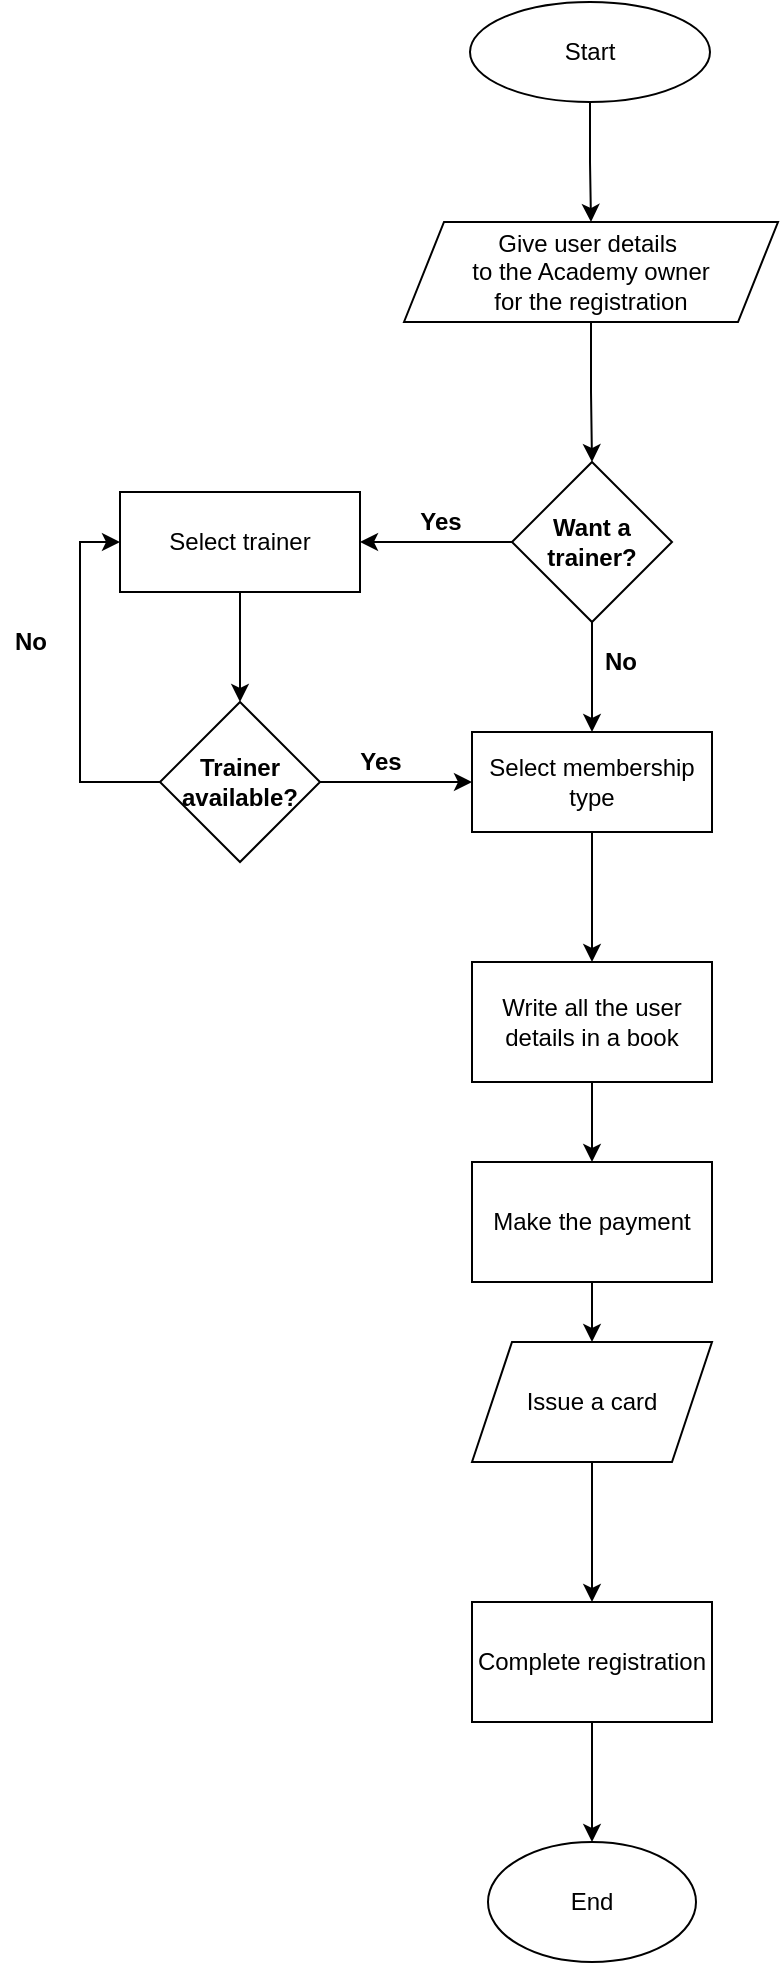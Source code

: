 <mxfile version="14.6.13" type="device" pages="22"><diagram name="Flow chart" id="JGQfl9S-ed_L4XGeNKxm"><mxGraphModel dx="621" dy="383" grid="1" gridSize="10" guides="1" tooltips="1" connect="1" arrows="1" fold="1" page="1" pageScale="1" pageWidth="850" pageHeight="1100" math="0" shadow="0"><root><mxCell id="0"/><mxCell id="1" parent="0"/><mxCell id="C7xgp_KPCWI1Tg0ZSLmw-4" style="edgeStyle=orthogonalEdgeStyle;rounded=0;orthogonalLoop=1;jettySize=auto;html=1;exitX=0.5;exitY=1;exitDx=0;exitDy=0;entryX=0.5;entryY=0;entryDx=0;entryDy=0;fontSize=12;" parent="1" source="C7xgp_KPCWI1Tg0ZSLmw-1" target="C7xgp_KPCWI1Tg0ZSLmw-2" edge="1"><mxGeometry relative="1" as="geometry"/></mxCell><mxCell id="C7xgp_KPCWI1Tg0ZSLmw-1" value="Start" style="ellipse;whiteSpace=wrap;html=1;fontSize=12;" parent="1" vertex="1"><mxGeometry x="365" y="50" width="120" height="50" as="geometry"/></mxCell><mxCell id="C7xgp_KPCWI1Tg0ZSLmw-5" style="edgeStyle=orthogonalEdgeStyle;rounded=0;orthogonalLoop=1;jettySize=auto;html=1;exitX=0.5;exitY=1;exitDx=0;exitDy=0;entryX=0.5;entryY=0;entryDx=0;entryDy=0;fontSize=12;" parent="1" source="C7xgp_KPCWI1Tg0ZSLmw-2" target="C7xgp_KPCWI1Tg0ZSLmw-3" edge="1"><mxGeometry relative="1" as="geometry"/></mxCell><mxCell id="C7xgp_KPCWI1Tg0ZSLmw-2" value="Give user details&amp;nbsp;&lt;br style=&quot;font-size: 12px;&quot;&gt;to the Academy owner&lt;br style=&quot;font-size: 12px;&quot;&gt;for the registration" style="shape=parallelogram;perimeter=parallelogramPerimeter;whiteSpace=wrap;html=1;fixedSize=1;fontSize=12;" parent="1" vertex="1"><mxGeometry x="332" y="160" width="187" height="50" as="geometry"/></mxCell><mxCell id="C7xgp_KPCWI1Tg0ZSLmw-10" style="edgeStyle=orthogonalEdgeStyle;rounded=0;orthogonalLoop=1;jettySize=auto;html=1;exitX=0;exitY=0.5;exitDx=0;exitDy=0;entryX=1;entryY=0.5;entryDx=0;entryDy=0;fontSize=12;" parent="1" source="C7xgp_KPCWI1Tg0ZSLmw-3" target="C7xgp_KPCWI1Tg0ZSLmw-6" edge="1"><mxGeometry relative="1" as="geometry"/></mxCell><mxCell id="C7xgp_KPCWI1Tg0ZSLmw-13" style="edgeStyle=orthogonalEdgeStyle;rounded=0;orthogonalLoop=1;jettySize=auto;html=1;exitX=0.5;exitY=1;exitDx=0;exitDy=0;entryX=0.5;entryY=0;entryDx=0;entryDy=0;fontSize=12;" parent="1" source="C7xgp_KPCWI1Tg0ZSLmw-3" target="C7xgp_KPCWI1Tg0ZSLmw-12" edge="1"><mxGeometry relative="1" as="geometry"/></mxCell><mxCell id="C7xgp_KPCWI1Tg0ZSLmw-3" value="&lt;b&gt;Want a trainer?&lt;/b&gt;" style="rhombus;whiteSpace=wrap;html=1;fontSize=12;" parent="1" vertex="1"><mxGeometry x="386" y="280" width="80" height="80" as="geometry"/></mxCell><mxCell id="C7xgp_KPCWI1Tg0ZSLmw-17" style="edgeStyle=orthogonalEdgeStyle;rounded=0;orthogonalLoop=1;jettySize=auto;html=1;exitX=0.5;exitY=1;exitDx=0;exitDy=0;entryX=0.5;entryY=0;entryDx=0;entryDy=0;fontSize=12;" parent="1" source="C7xgp_KPCWI1Tg0ZSLmw-6" target="C7xgp_KPCWI1Tg0ZSLmw-7" edge="1"><mxGeometry relative="1" as="geometry"/></mxCell><mxCell id="C7xgp_KPCWI1Tg0ZSLmw-6" value="Select trainer" style="rounded=0;whiteSpace=wrap;html=1;fontSize=12;" parent="1" vertex="1"><mxGeometry x="190" y="295" width="120" height="50" as="geometry"/></mxCell><mxCell id="C7xgp_KPCWI1Tg0ZSLmw-8" style="edgeStyle=orthogonalEdgeStyle;rounded=0;orthogonalLoop=1;jettySize=auto;html=1;exitX=0;exitY=0.5;exitDx=0;exitDy=0;entryX=0;entryY=0.5;entryDx=0;entryDy=0;fontSize=12;" parent="1" source="C7xgp_KPCWI1Tg0ZSLmw-7" target="C7xgp_KPCWI1Tg0ZSLmw-6" edge="1"><mxGeometry relative="1" as="geometry"/></mxCell><mxCell id="C7xgp_KPCWI1Tg0ZSLmw-14" style="edgeStyle=orthogonalEdgeStyle;rounded=0;orthogonalLoop=1;jettySize=auto;html=1;exitX=1;exitY=0.5;exitDx=0;exitDy=0;entryX=0;entryY=0.5;entryDx=0;entryDy=0;fontSize=12;" parent="1" source="C7xgp_KPCWI1Tg0ZSLmw-7" target="C7xgp_KPCWI1Tg0ZSLmw-12" edge="1"><mxGeometry relative="1" as="geometry"/></mxCell><mxCell id="C7xgp_KPCWI1Tg0ZSLmw-7" value="&lt;b&gt;Trainer available?&lt;/b&gt;" style="rhombus;whiteSpace=wrap;html=1;fontSize=12;" parent="1" vertex="1"><mxGeometry x="210" y="400" width="80" height="80" as="geometry"/></mxCell><mxCell id="C7xgp_KPCWI1Tg0ZSLmw-9" value="&lt;b&gt;No&lt;/b&gt;" style="text;html=1;align=center;verticalAlign=middle;resizable=0;points=[];autosize=1;strokeColor=none;fontSize=12;" parent="1" vertex="1"><mxGeometry x="130" y="360" width="30" height="20" as="geometry"/></mxCell><mxCell id="C7xgp_KPCWI1Tg0ZSLmw-11" value="&lt;b&gt;Yes&lt;/b&gt;" style="text;html=1;align=center;verticalAlign=middle;resizable=0;points=[];autosize=1;strokeColor=none;fontSize=12;" parent="1" vertex="1"><mxGeometry x="330" y="300" width="40" height="20" as="geometry"/></mxCell><mxCell id="C7xgp_KPCWI1Tg0ZSLmw-19" style="edgeStyle=orthogonalEdgeStyle;rounded=0;orthogonalLoop=1;jettySize=auto;html=1;exitX=0.5;exitY=1;exitDx=0;exitDy=0;fontSize=12;" parent="1" source="C7xgp_KPCWI1Tg0ZSLmw-12" target="C7xgp_KPCWI1Tg0ZSLmw-18" edge="1"><mxGeometry relative="1" as="geometry"/></mxCell><mxCell id="C7xgp_KPCWI1Tg0ZSLmw-12" value="Select membership type" style="rounded=0;whiteSpace=wrap;html=1;fontSize=12;" parent="1" vertex="1"><mxGeometry x="366" y="415" width="120" height="50" as="geometry"/></mxCell><mxCell id="C7xgp_KPCWI1Tg0ZSLmw-15" value="&lt;b&gt;Yes&lt;/b&gt;" style="text;html=1;align=center;verticalAlign=middle;resizable=0;points=[];autosize=1;strokeColor=none;fontSize=12;" parent="1" vertex="1"><mxGeometry x="300" y="420" width="40" height="20" as="geometry"/></mxCell><mxCell id="C7xgp_KPCWI1Tg0ZSLmw-16" value="&lt;b&gt;No&lt;/b&gt;" style="text;html=1;align=center;verticalAlign=middle;resizable=0;points=[];autosize=1;strokeColor=none;fontSize=12;" parent="1" vertex="1"><mxGeometry x="425" y="370" width="30" height="20" as="geometry"/></mxCell><mxCell id="C7xgp_KPCWI1Tg0ZSLmw-28" style="edgeStyle=orthogonalEdgeStyle;rounded=0;orthogonalLoop=1;jettySize=auto;html=1;exitX=0.5;exitY=1;exitDx=0;exitDy=0;entryX=0.5;entryY=0;entryDx=0;entryDy=0;fontSize=12;" parent="1" source="C7xgp_KPCWI1Tg0ZSLmw-18" target="C7xgp_KPCWI1Tg0ZSLmw-27" edge="1"><mxGeometry relative="1" as="geometry"/></mxCell><mxCell id="C7xgp_KPCWI1Tg0ZSLmw-18" value="Write all the user details in a book" style="rounded=0;whiteSpace=wrap;html=1;fontSize=12;" parent="1" vertex="1"><mxGeometry x="366" y="530" width="120" height="60" as="geometry"/></mxCell><mxCell id="C7xgp_KPCWI1Tg0ZSLmw-25" style="edgeStyle=orthogonalEdgeStyle;rounded=0;orthogonalLoop=1;jettySize=auto;html=1;exitX=0.5;exitY=1;exitDx=0;exitDy=0;entryX=0.5;entryY=0;entryDx=0;entryDy=0;fontSize=12;" parent="1" source="C7xgp_KPCWI1Tg0ZSLmw-21" target="C7xgp_KPCWI1Tg0ZSLmw-23" edge="1"><mxGeometry relative="1" as="geometry"/></mxCell><mxCell id="C7xgp_KPCWI1Tg0ZSLmw-21" value="Issue a card" style="shape=parallelogram;perimeter=parallelogramPerimeter;whiteSpace=wrap;html=1;fixedSize=1;fontSize=12;" parent="1" vertex="1"><mxGeometry x="366" y="720" width="120" height="60" as="geometry"/></mxCell><mxCell id="C7xgp_KPCWI1Tg0ZSLmw-26" style="edgeStyle=orthogonalEdgeStyle;rounded=0;orthogonalLoop=1;jettySize=auto;html=1;exitX=0.5;exitY=1;exitDx=0;exitDy=0;fontSize=12;" parent="1" source="C7xgp_KPCWI1Tg0ZSLmw-23" target="C7xgp_KPCWI1Tg0ZSLmw-24" edge="1"><mxGeometry relative="1" as="geometry"/></mxCell><mxCell id="C7xgp_KPCWI1Tg0ZSLmw-23" value="Complete registration" style="rounded=0;whiteSpace=wrap;html=1;fontSize=12;" parent="1" vertex="1"><mxGeometry x="366" y="850" width="120" height="60" as="geometry"/></mxCell><mxCell id="C7xgp_KPCWI1Tg0ZSLmw-24" value="End" style="ellipse;whiteSpace=wrap;html=1;fontSize=12;" parent="1" vertex="1"><mxGeometry x="374" y="970" width="104" height="60" as="geometry"/></mxCell><mxCell id="C7xgp_KPCWI1Tg0ZSLmw-29" style="edgeStyle=orthogonalEdgeStyle;rounded=0;orthogonalLoop=1;jettySize=auto;html=1;exitX=0.5;exitY=1;exitDx=0;exitDy=0;entryX=0.5;entryY=0;entryDx=0;entryDy=0;fontSize=12;" parent="1" source="C7xgp_KPCWI1Tg0ZSLmw-27" target="C7xgp_KPCWI1Tg0ZSLmw-21" edge="1"><mxGeometry relative="1" as="geometry"/></mxCell><mxCell id="C7xgp_KPCWI1Tg0ZSLmw-27" value="Make the payment" style="rounded=0;whiteSpace=wrap;html=1;fontSize=12;" parent="1" vertex="1"><mxGeometry x="366" y="630" width="120" height="60" as="geometry"/></mxCell></root></mxGraphModel></diagram><diagram id="YLpO6J4m4Jvg24TGSwuD" name="Sign Up"><mxGraphModel dx="1707" dy="1053" grid="1" gridSize="10" guides="1" tooltips="1" connect="1" arrows="1" fold="1" page="1" pageScale="1" pageWidth="850" pageHeight="1100" math="0" shadow="0"><root><mxCell id="0"/><mxCell id="1" parent="0"/><mxCell id="I0zI6r-ZpTE8cT56t5_V-1" value="Sign up" style="swimlane;html=1;childLayout=stackLayout;resizeParent=1;resizeParentMax=0;startSize=20;fontSize=12;" parent="1" vertex="1"><mxGeometry x="120" y="15" width="890" height="1010" as="geometry"/></mxCell><mxCell id="I0zI6r-ZpTE8cT56t5_V-2" value="Visitor" style="swimlane;html=1;startSize=20;fontSize=12;" parent="I0zI6r-ZpTE8cT56t5_V-1" vertex="1"><mxGeometry y="20" width="280" height="990" as="geometry"/></mxCell><mxCell id="kT7CW8nFQv21WG-GP0yu-7" value="Click 'Sign up' button" style="rounded=1;whiteSpace=wrap;html=1;shadow=0;glass=0;labelBackgroundColor=none;sketch=0;gradientColor=none;fontSize=12;align=center;" parent="I0zI6r-ZpTE8cT56t5_V-2" vertex="1"><mxGeometry x="50.0" y="100" width="170" height="40" as="geometry"/></mxCell><mxCell id="kT7CW8nFQv21WG-GP0yu-3" value="" style="ellipse;fillColor=#000000;strokeColor=none;labelBackgroundColor=none;fontSize=12;align=center;" parent="I0zI6r-ZpTE8cT56t5_V-2" vertex="1"><mxGeometry x="120" y="35" width="30" height="30" as="geometry"/></mxCell><mxCell id="upBC2G2jbteKfHOBgPAA-2" value="" style="endArrow=classic;html=1;exitX=0.5;exitY=1;exitDx=0;exitDy=0;entryX=0.5;entryY=0;entryDx=0;entryDy=0;" parent="I0zI6r-ZpTE8cT56t5_V-2" source="kT7CW8nFQv21WG-GP0yu-3" target="kT7CW8nFQv21WG-GP0yu-7" edge="1"><mxGeometry width="50" height="50" relative="1" as="geometry"><mxPoint x="455.6" y="315" as="sourcePoint"/><mxPoint x="255.6" y="75" as="targetPoint"/></mxGeometry></mxCell><mxCell id="ODtrXA4wJ1iSjd6J4Ibe-1" value="" style="endArrow=classic;html=1;rounded=0;" parent="I0zI6r-ZpTE8cT56t5_V-1" source="kT7CW8nFQv21WG-GP0yu-7" target="kT7CW8nFQv21WG-GP0yu-9" edge="1"><mxGeometry width="50" height="50" relative="1" as="geometry"><mxPoint x="380" y="575" as="sourcePoint"/><mxPoint x="250" y="345" as="targetPoint"/><Array as="points"><mxPoint x="531" y="140"/></Array></mxGeometry></mxCell><mxCell id="io69R5H_kAJbnVvv3zbB-1" value="System" style="swimlane;html=1;startSize=20;fontSize=12;" parent="I0zI6r-ZpTE8cT56t5_V-1" vertex="1"><mxGeometry x="280" y="20" width="610" height="990" as="geometry"/></mxCell><mxCell id="kT7CW8nFQv21WG-GP0yu-11" style="edgeStyle=orthogonalEdgeStyle;rounded=0;orthogonalLoop=1;jettySize=auto;html=1;fontSize=12;" parent="io69R5H_kAJbnVvv3zbB-1" source="kT7CW8nFQv21WG-GP0yu-9" edge="1"><mxGeometry relative="1" as="geometry"><mxPoint x="251.4" y="395" as="targetPoint"/><Array as="points"><mxPoint x="251.4" y="385"/></Array></mxGeometry></mxCell><mxCell id="kT7CW8nFQv21WG-GP0yu-9" value="Sign up screen for member" style="rounded=1;whiteSpace=wrap;html=1;shadow=0;glass=0;labelBackgroundColor=none;sketch=0;gradientColor=none;fontSize=12;align=center;" parent="io69R5H_kAJbnVvv3zbB-1" vertex="1"><mxGeometry x="186.4" y="285" width="130" height="40" as="geometry"/></mxCell><mxCell id="kT7CW8nFQv21WG-GP0yu-15" style="edgeStyle=orthogonalEdgeStyle;rounded=0;orthogonalLoop=1;jettySize=auto;html=1;fontSize=12;" parent="io69R5H_kAJbnVvv3zbB-1" source="kT7CW8nFQv21WG-GP0yu-14" edge="1"><mxGeometry relative="1" as="geometry"><mxPoint x="91.4" y="525" as="targetPoint"/></mxGeometry></mxCell><mxCell id="kT7CW8nFQv21WG-GP0yu-16" style="edgeStyle=orthogonalEdgeStyle;rounded=0;orthogonalLoop=1;jettySize=auto;html=1;fontSize=12;" parent="io69R5H_kAJbnVvv3zbB-1" source="kT7CW8nFQv21WG-GP0yu-14" edge="1"><mxGeometry relative="1" as="geometry"><mxPoint x="461.4" y="535" as="targetPoint"/><Array as="points"><mxPoint x="461.4" y="425"/><mxPoint x="461.4" y="525"/></Array></mxGeometry></mxCell><mxCell id="kT7CW8nFQv21WG-GP0yu-14" value="" style="rhombus;whiteSpace=wrap;html=1;shadow=0;glass=0;labelBackgroundColor=none;sketch=0;gradientColor=none;fontSize=12;align=center;" parent="io69R5H_kAJbnVvv3zbB-1" vertex="1"><mxGeometry x="221.4" y="395" width="60" height="60" as="geometry"/></mxCell><mxCell id="kT7CW8nFQv21WG-GP0yu-17" value="&lt;b&gt;No&lt;/b&gt;" style="text;html=1;align=center;verticalAlign=middle;resizable=0;points=[];autosize=1;fontSize=12;" parent="io69R5H_kAJbnVvv3zbB-1" vertex="1"><mxGeometry x="156.4" y="405" width="30" height="20" as="geometry"/></mxCell><mxCell id="kT7CW8nFQv21WG-GP0yu-18" value="&lt;b&gt;Yes&lt;/b&gt;" style="text;html=1;align=center;verticalAlign=middle;resizable=0;points=[];autosize=1;fontSize=12;" parent="io69R5H_kAJbnVvv3zbB-1" vertex="1"><mxGeometry x="301.4" y="405" width="40" height="20" as="geometry"/></mxCell><mxCell id="kT7CW8nFQv21WG-GP0yu-21" value="Validate account" style="rounded=1;whiteSpace=wrap;html=1;shadow=0;glass=0;labelBackgroundColor=none;sketch=0;gradientColor=none;fontSize=12;align=center;" parent="io69R5H_kAJbnVvv3zbB-1" vertex="1"><mxGeometry x="390.15" y="635" width="152.5" height="40" as="geometry"/></mxCell><mxCell id="kT7CW8nFQv21WG-GP0yu-30" style="edgeStyle=orthogonalEdgeStyle;rounded=0;orthogonalLoop=1;jettySize=auto;html=1;fontSize=12;" parent="io69R5H_kAJbnVvv3zbB-1" source="kT7CW8nFQv21WG-GP0yu-29" edge="1"><mxGeometry relative="1" as="geometry"><mxPoint x="466.4" y="635" as="targetPoint"/></mxGeometry></mxCell><mxCell id="kT7CW8nFQv21WG-GP0yu-29" value="Make Payment" style="rounded=1;whiteSpace=wrap;html=1;shadow=0;glass=0;labelBackgroundColor=none;sketch=0;gradientColor=none;fontSize=12;align=center;" parent="io69R5H_kAJbnVvv3zbB-1" vertex="1"><mxGeometry x="393.9" y="535" width="145" height="40" as="geometry"/></mxCell><mxCell id="kT7CW8nFQv21WG-GP0yu-33" value="Display Log in screen" style="rounded=1;whiteSpace=wrap;html=1;fontSize=12;" parent="io69R5H_kAJbnVvv3zbB-1" vertex="1"><mxGeometry x="381.4" y="725" width="170" height="40" as="geometry"/></mxCell><mxCell id="kT7CW8nFQv21WG-GP0yu-32" style="edgeStyle=orthogonalEdgeStyle;rounded=0;orthogonalLoop=1;jettySize=auto;html=1;fontSize=12;" parent="io69R5H_kAJbnVvv3zbB-1" source="kT7CW8nFQv21WG-GP0yu-21" target="kT7CW8nFQv21WG-GP0yu-33" edge="1"><mxGeometry relative="1" as="geometry"><mxPoint x="466.4" y="715" as="targetPoint"/></mxGeometry></mxCell><mxCell id="kT7CW8nFQv21WG-GP0yu-36" value="Display Home screen" style="rounded=1;whiteSpace=wrap;html=1;shadow=0;glass=0;labelBackgroundColor=none;sketch=0;gradientColor=none;fontSize=12;align=center;" parent="io69R5H_kAJbnVvv3zbB-1" vertex="1"><mxGeometry x="181.4" y="785" width="170" height="40" as="geometry"/></mxCell><mxCell id="I0zI6r-ZpTE8cT56t5_V-6" value="" style="endArrow=classic;html=1;entryX=1;entryY=0.5;entryDx=0;entryDy=0;rounded=0;fontSize=12;" parent="io69R5H_kAJbnVvv3zbB-1" target="kT7CW8nFQv21WG-GP0yu-36" edge="1"><mxGeometry width="50" height="50" relative="1" as="geometry"><mxPoint x="426.4" y="769" as="sourcePoint"/><mxPoint x="426.4" y="685" as="targetPoint"/><Array as="points"><mxPoint x="426.4" y="805"/></Array></mxGeometry></mxCell><mxCell id="I0zI6r-ZpTE8cT56t5_V-7" style="edgeStyle=orthogonalEdgeStyle;rounded=0;orthogonalLoop=1;jettySize=auto;html=1;exitX=0.5;exitY=1;exitDx=0;exitDy=0;fontSize=12;" parent="io69R5H_kAJbnVvv3zbB-1" source="kT7CW8nFQv21WG-GP0yu-29" target="kT7CW8nFQv21WG-GP0yu-29" edge="1"><mxGeometry relative="1" as="geometry"/></mxCell><mxCell id="kT7CW8nFQv21WG-GP0yu-12" value="Display error message" style="rounded=1;whiteSpace=wrap;html=1;shadow=0;glass=0;labelBackgroundColor=none;sketch=0;gradientColor=none;fontSize=12;align=center;" parent="io69R5H_kAJbnVvv3zbB-1" vertex="1"><mxGeometry x="20" y="530" width="170" height="50" as="geometry"/></mxCell><mxCell id="CsI_eAuZ1643VLwbTKMl-4" value="" style="ellipse;html=1;shape=endState;fillColor=#000000;fontSize=12;" parent="io69R5H_kAJbnVvv3zbB-1" vertex="1"><mxGeometry x="246.4" y="900" width="40" height="40" as="geometry"/></mxCell><mxCell id="ODtrXA4wJ1iSjd6J4Ibe-2" value="" style="endArrow=classic;html=1;exitX=0.5;exitY=1;exitDx=0;exitDy=0;entryX=0.5;entryY=0;entryDx=0;entryDy=0;" parent="io69R5H_kAJbnVvv3zbB-1" source="kT7CW8nFQv21WG-GP0yu-36" target="CsI_eAuZ1643VLwbTKMl-4" edge="1"><mxGeometry width="50" height="50" relative="1" as="geometry"><mxPoint x="290" y="870" as="sourcePoint"/><mxPoint x="440" y="820" as="targetPoint"/></mxGeometry></mxCell><mxCell id="I0zI6r-ZpTE8cT56t5_V-5" value="" style="endArrow=classic;html=1;exitX=0.08;exitY=0;exitDx=0;exitDy=0;exitPerimeter=0;entryX=0;entryY=0.5;entryDx=0;entryDy=0;rounded=0;fontSize=12;" parent="io69R5H_kAJbnVvv3zbB-1" target="kT7CW8nFQv21WG-GP0yu-9" edge="1"><mxGeometry width="50" height="50" relative="1" as="geometry"><mxPoint x="40.0" y="530" as="sourcePoint"/><mxPoint x="40.4" y="305" as="targetPoint"/><Array as="points"><mxPoint x="40.4" y="305"/></Array></mxGeometry></mxCell><mxCell id="kT7CW8nFQv21WG-GP0yu-13" value="&lt;b&gt;[Entered the correct details according to validation checks]&amp;nbsp;&lt;/b&gt;" style="text;html=1;align=center;verticalAlign=middle;resizable=0;points=[];autosize=1;fontSize=12;" parent="io69R5H_kAJbnVvv3zbB-1" vertex="1"><mxGeometry x="250" y="355" width="360" height="20" as="geometry"/></mxCell></root></mxGraphModel></diagram><diagram id="bVQEXkuUKgSbyenGz6HT" name="Login"><mxGraphModel dx="1024" dy="632" grid="1" gridSize="10" guides="1" tooltips="1" connect="1" arrows="1" fold="1" page="1" pageScale="1" pageWidth="850" pageHeight="1100" math="0" shadow="0"><root><mxCell id="1k6lI10GvzVxBEy7msux-0"/><mxCell id="1k6lI10GvzVxBEy7msux-1" parent="1k6lI10GvzVxBEy7msux-0"/><mxCell id="OPmSBJrxA3zz40AgOgDn-8" value="Login" style="swimlane;html=1;childLayout=stackLayout;resizeParent=1;resizeParentMax=0;startSize=20;fontFamily=Helvetica;fontColor=#000000;strokeColor=#000000;" parent="1k6lI10GvzVxBEy7msux-1" vertex="1"><mxGeometry x="100" y="105" width="760" height="655" as="geometry"/></mxCell><mxCell id="OPmSBJrxA3zz40AgOgDn-9" value="User" style="swimlane;html=1;startSize=20;" parent="OPmSBJrxA3zz40AgOgDn-8" vertex="1"><mxGeometry y="20" width="350" height="635" as="geometry"/></mxCell><mxCell id="LYpxCMTuE7NuOoyCxlUM-0" value="System" style="swimlane;html=1;startSize=20;" parent="OPmSBJrxA3zz40AgOgDn-8" vertex="1"><mxGeometry x="350" y="20" width="410" height="635" as="geometry"/></mxCell><mxCell id="OPmSBJrxA3zz40AgOgDn-14" value="&lt;font style=&quot;font-size: 12px;&quot;&gt;Display Error&lt;/font&gt;" style="html=1;dashed=0;whitespace=wrap;strokeColor=#000000;rounded=1;fontSize=12;fontStyle=0;fontFamily=Helvetica;" parent="LYpxCMTuE7NuOoyCxlUM-0" vertex="1"><mxGeometry x="210" y="125" width="100" height="40" as="geometry"/></mxCell><mxCell id="OPmSBJrxA3zz40AgOgDn-15" value="" style="strokeWidth=2;html=1;shape=mxgraph.flowchart.decision;whiteSpace=wrap;fontSize=12;fontStyle=0;fontFamily=Helvetica;" parent="LYpxCMTuE7NuOoyCxlUM-0" vertex="1"><mxGeometry x="160" y="305" width="70" height="60" as="geometry"/></mxCell><mxCell id="OPmSBJrxA3zz40AgOgDn-16" value="&lt;font style=&quot;font-size: 12px&quot;&gt;&lt;b&gt;[If username and&lt;br style=&quot;font-size: 12px&quot;&gt;password match]&lt;/b&gt;&lt;/font&gt;" style="text;html=1;align=center;verticalAlign=middle;resizable=0;points=[];autosize=1;strokeColor=none;fontSize=12;fontStyle=0;fontFamily=Helvetica;" parent="LYpxCMTuE7NuOoyCxlUM-0" vertex="1"><mxGeometry x="80" y="245" width="110" height="30" as="geometry"/></mxCell><mxCell id="OPmSBJrxA3zz40AgOgDn-17" value="&lt;font style=&quot;font-size: 12px;&quot;&gt;Display relevant page&lt;/font&gt;" style="html=1;dashed=0;whitespace=wrap;strokeColor=#000000;rounded=1;fontSize=12;fontStyle=0;fontFamily=Helvetica;" parent="LYpxCMTuE7NuOoyCxlUM-0" vertex="1"><mxGeometry x="117.5" y="445" width="155" height="40" as="geometry"/></mxCell><mxCell id="OPmSBJrxA3zz40AgOgDn-18" value="&lt;font style=&quot;font-size: 12px&quot;&gt;&lt;b&gt;Yes&lt;/b&gt;&lt;/font&gt;" style="text;html=1;align=center;verticalAlign=middle;resizable=0;points=[];autosize=1;strokeColor=none;fontSize=12;fontStyle=0;fontFamily=Helvetica;" parent="LYpxCMTuE7NuOoyCxlUM-0" vertex="1"><mxGeometry x="150" y="375" width="40" height="20" as="geometry"/></mxCell><mxCell id="OPmSBJrxA3zz40AgOgDn-20" value="&lt;font style=&quot;font-size: 12px&quot;&gt;&lt;b&gt;NO&lt;/b&gt;&lt;/font&gt;" style="text;html=1;align=center;verticalAlign=middle;resizable=0;points=[];autosize=1;strokeColor=none;fontSize=12;fontStyle=0;fontFamily=Helvetica;" parent="LYpxCMTuE7NuOoyCxlUM-0" vertex="1"><mxGeometry x="230" y="315" width="30" height="20" as="geometry"/></mxCell><mxCell id="OPmSBJrxA3zz40AgOgDn-25" value="" style="endArrow=classic;html=1;fontFamily=Helvetica;fontColor=#000000;exitX=1;exitY=0.5;exitDx=0;exitDy=0;exitPerimeter=0;entryX=0.5;entryY=1;entryDx=0;entryDy=0;rounded=0;" parent="LYpxCMTuE7NuOoyCxlUM-0" source="OPmSBJrxA3zz40AgOgDn-15" target="OPmSBJrxA3zz40AgOgDn-14" edge="1"><mxGeometry width="50" height="50" relative="1" as="geometry"><mxPoint x="-90" y="375" as="sourcePoint"/><mxPoint x="-40" y="325" as="targetPoint"/><Array as="points"><mxPoint x="260" y="335"/></Array></mxGeometry></mxCell><mxCell id="OPmSBJrxA3zz40AgOgDn-26" value="" style="endArrow=classic;html=1;fontFamily=Helvetica;fontColor=#000000;exitX=0.5;exitY=1;exitDx=0;exitDy=0;exitPerimeter=0;entryX=0.5;entryY=0;entryDx=0;entryDy=0;" parent="LYpxCMTuE7NuOoyCxlUM-0" source="OPmSBJrxA3zz40AgOgDn-15" target="OPmSBJrxA3zz40AgOgDn-17" edge="1"><mxGeometry width="50" height="50" relative="1" as="geometry"><mxPoint x="-90" y="475" as="sourcePoint"/><mxPoint x="-40" y="425" as="targetPoint"/></mxGeometry></mxCell><mxCell id="OPmSBJrxA3zz40AgOgDn-27" value="" style="endArrow=classic;html=1;fontFamily=Helvetica;fontColor=#000000;exitX=0.5;exitY=1;exitDx=0;exitDy=0;entryX=0.5;entryY=0;entryDx=0;entryDy=0;" parent="LYpxCMTuE7NuOoyCxlUM-0" source="OPmSBJrxA3zz40AgOgDn-17" edge="1"><mxGeometry width="50" height="50" relative="1" as="geometry"><mxPoint x="-90" y="675" as="sourcePoint"/><mxPoint x="195" y="565" as="targetPoint"/></mxGeometry></mxCell><mxCell id="OPmSBJrxA3zz40AgOgDn-28" value="" style="ellipse;html=1;shape=endState;fillColor=#000000;fontSize=12;fontStyle=0;fontFamily=Helvetica;" parent="LYpxCMTuE7NuOoyCxlUM-0" vertex="1"><mxGeometry x="180" y="565" width="30" height="30" as="geometry"/></mxCell><mxCell id="OPmSBJrxA3zz40AgOgDn-12" value="" style="ellipse;html=1;shape=startState;fillColor=#000000;fontSize=12;fontStyle=0;fontFamily=Helvetica;" parent="1k6lI10GvzVxBEy7msux-1" vertex="1"><mxGeometry x="255" y="160" width="30" height="30" as="geometry"/></mxCell><mxCell id="OPmSBJrxA3zz40AgOgDn-13" value="&lt;font style=&quot;font-size: 12px;&quot;&gt;User input username and password&lt;/font&gt;" style="html=1;dashed=0;whitespace=wrap;strokeColor=#000000;rounded=1;fontSize=12;fontStyle=0;fontFamily=Helvetica;" parent="1k6lI10GvzVxBEy7msux-1" vertex="1"><mxGeometry x="170" y="390" width="200" height="40" as="geometry"/></mxCell><mxCell id="OPmSBJrxA3zz40AgOgDn-19" value="&lt;font style=&quot;font-size: 12px;&quot;&gt;Click Login button&lt;/font&gt;" style="html=1;dashed=0;whitespace=wrap;strokeColor=#000000;rounded=1;fontSize=12;fontStyle=0;fontFamily=Helvetica;" parent="1k6lI10GvzVxBEy7msux-1" vertex="1"><mxGeometry x="205" y="250" width="130" height="40" as="geometry"/></mxCell><mxCell id="OPmSBJrxA3zz40AgOgDn-21" value="" style="endArrow=classic;html=1;fontFamily=Helvetica;fontColor=#000000;exitX=0.5;exitY=1;exitDx=0;exitDy=0;entryX=0.5;entryY=0;entryDx=0;entryDy=0;" parent="1k6lI10GvzVxBEy7msux-1" source="OPmSBJrxA3zz40AgOgDn-12" target="OPmSBJrxA3zz40AgOgDn-19" edge="1"><mxGeometry width="50" height="50" relative="1" as="geometry"><mxPoint x="280" y="200" as="sourcePoint"/><mxPoint x="330" y="150" as="targetPoint"/></mxGeometry></mxCell><mxCell id="OPmSBJrxA3zz40AgOgDn-22" value="" style="endArrow=classic;html=1;fontFamily=Helvetica;fontColor=#000000;exitX=0.5;exitY=1;exitDx=0;exitDy=0;entryX=0.5;entryY=0;entryDx=0;entryDy=0;" parent="1k6lI10GvzVxBEy7msux-1" source="OPmSBJrxA3zz40AgOgDn-19" target="OPmSBJrxA3zz40AgOgDn-13" edge="1"><mxGeometry width="50" height="50" relative="1" as="geometry"><mxPoint x="280" y="200" as="sourcePoint"/><mxPoint x="330" y="150" as="targetPoint"/></mxGeometry></mxCell><mxCell id="OPmSBJrxA3zz40AgOgDn-23" value="" style="endArrow=classic;html=1;fontFamily=Helvetica;fontColor=#000000;exitX=0;exitY=0.5;exitDx=0;exitDy=0;entryX=1;entryY=0.5;entryDx=0;entryDy=0;" parent="1k6lI10GvzVxBEy7msux-1" source="OPmSBJrxA3zz40AgOgDn-14" target="OPmSBJrxA3zz40AgOgDn-19" edge="1"><mxGeometry width="50" height="50" relative="1" as="geometry"><mxPoint x="280" y="200" as="sourcePoint"/><mxPoint x="330" y="150" as="targetPoint"/></mxGeometry></mxCell><mxCell id="OPmSBJrxA3zz40AgOgDn-24" value="" style="endArrow=classic;html=1;fontFamily=Helvetica;fontColor=#000000;exitX=1;exitY=0.5;exitDx=0;exitDy=0;entryX=0.5;entryY=0;entryDx=0;entryDy=0;entryPerimeter=0;rounded=0;" parent="1k6lI10GvzVxBEy7msux-1" source="OPmSBJrxA3zz40AgOgDn-13" target="OPmSBJrxA3zz40AgOgDn-15" edge="1"><mxGeometry width="50" height="50" relative="1" as="geometry"><mxPoint x="280" y="200" as="sourcePoint"/><mxPoint x="330" y="150" as="targetPoint"/><Array as="points"><mxPoint x="645" y="410"/></Array></mxGeometry></mxCell></root></mxGraphModel></diagram><diagram id="IZXip5arjWzfgE6phJwE" name="Add user"><mxGraphModel dx="1463" dy="903" grid="1" gridSize="10" guides="1" tooltips="1" connect="1" arrows="1" fold="1" page="1" pageScale="1" pageWidth="850" pageHeight="1100" math="0" shadow="0"><root><mxCell id="Nrd7DtebfNidcW4Ya9bp-0"/><mxCell id="Nrd7DtebfNidcW4Ya9bp-1" parent="Nrd7DtebfNidcW4Ya9bp-0"/><mxCell id="5G2EjZlJXQBzOd7OORge-0" value="Add user" style="swimlane;html=1;childLayout=stackLayout;resizeParent=1;resizeParentMax=0;startSize=20;fontSize=12;" parent="Nrd7DtebfNidcW4Ya9bp-1" vertex="1"><mxGeometry x="80" y="40" width="760" height="720" as="geometry"/></mxCell><mxCell id="5G2EjZlJXQBzOd7OORge-1" value="Admin" style="swimlane;html=1;startSize=20;fontSize=12;" parent="5G2EjZlJXQBzOd7OORge-0" vertex="1"><mxGeometry y="20" width="270" height="700" as="geometry"/></mxCell><mxCell id="Nrd7DtebfNidcW4Ya9bp-4" style="edgeStyle=orthogonalEdgeStyle;rounded=0;orthogonalLoop=1;jettySize=auto;html=1;fontFamily=Helvetica;fontSize=12;" parent="5G2EjZlJXQBzOd7OORge-1" edge="1"><mxGeometry relative="1" as="geometry"><mxPoint x="125" y="110" as="targetPoint"/><mxPoint x="125" y="70" as="sourcePoint"/></mxGeometry></mxCell><mxCell id="Nrd7DtebfNidcW4Ya9bp-8" style="edgeStyle=orthogonalEdgeStyle;rounded=0;orthogonalLoop=1;jettySize=auto;html=1;fontFamily=Helvetica;fontSize=12;" parent="5G2EjZlJXQBzOd7OORge-1" source="Nrd7DtebfNidcW4Ya9bp-7" edge="1"><mxGeometry relative="1" as="geometry"><mxPoint x="125" y="210" as="targetPoint"/></mxGeometry></mxCell><mxCell id="Nrd7DtebfNidcW4Ya9bp-7" value="Login to the system" style="rounded=1;whiteSpace=wrap;html=1;shadow=0;glass=0;labelBackgroundColor=none;sketch=0;gradientColor=none;fontFamily=Helvetica;fontSize=12;align=center;" parent="5G2EjZlJXQBzOd7OORge-1" vertex="1"><mxGeometry x="40" y="110" width="170" height="50" as="geometry"/></mxCell><mxCell id="Nrd7DtebfNidcW4Ya9bp-12" style="edgeStyle=orthogonalEdgeStyle;rounded=0;orthogonalLoop=1;jettySize=auto;html=1;fontFamily=Helvetica;fontSize=12;" parent="5G2EjZlJXQBzOd7OORge-1" source="Nrd7DtebfNidcW4Ya9bp-11" edge="1"><mxGeometry relative="1" as="geometry"><mxPoint x="125" y="300" as="targetPoint"/></mxGeometry></mxCell><mxCell id="Nrd7DtebfNidcW4Ya9bp-11" value="Click 'Add User' button" style="rounded=1;whiteSpace=wrap;html=1;shadow=0;glass=0;labelBackgroundColor=none;sketch=0;gradientColor=none;fontFamily=Helvetica;fontSize=12;align=center;" parent="5G2EjZlJXQBzOd7OORge-1" vertex="1"><mxGeometry x="60" y="210" width="130" height="50" as="geometry"/></mxCell><mxCell id="Nrd7DtebfNidcW4Ya9bp-13" value="Enter user details" style="rounded=1;whiteSpace=wrap;html=1;shadow=0;glass=0;labelBackgroundColor=none;sketch=0;gradientColor=none;fontFamily=Helvetica;fontSize=12;align=center;" parent="5G2EjZlJXQBzOd7OORge-1" vertex="1"><mxGeometry x="52.5" y="300" width="145" height="50" as="geometry"/></mxCell><mxCell id="Nrd7DtebfNidcW4Ya9bp-3" value="" style="ellipse;fillColor=#000000;strokeColor=none;shadow=0;glass=0;labelBackgroundColor=none;sketch=0;fontFamily=Helvetica;fontSize=12;align=center;" parent="5G2EjZlJXQBzOd7OORge-1" vertex="1"><mxGeometry x="110" y="40" width="30" height="30" as="geometry"/></mxCell><mxCell id="r5CFC32H7E18RST4o46o-0" value="System" style="swimlane;html=1;startSize=20;fontSize=12;" parent="5G2EjZlJXQBzOd7OORge-0" vertex="1"><mxGeometry x="270" y="20" width="490" height="700" as="geometry"/></mxCell><mxCell id="Nrd7DtebfNidcW4Ya9bp-17" style="edgeStyle=orthogonalEdgeStyle;rounded=0;orthogonalLoop=1;jettySize=auto;html=1;fontFamily=Helvetica;fontSize=12;" parent="r5CFC32H7E18RST4o46o-0" source="Nrd7DtebfNidcW4Ya9bp-16" edge="1"><mxGeometry relative="1" as="geometry"><mxPoint x="250" y="405" as="targetPoint"/></mxGeometry></mxCell><mxCell id="YfK_DKa2n3kDIzwzonF4-0" style="edgeStyle=orthogonalEdgeStyle;rounded=0;orthogonalLoop=1;jettySize=auto;html=1;fontFamily=Helvetica;fontSize=12;" parent="r5CFC32H7E18RST4o46o-0" source="Nrd7DtebfNidcW4Ya9bp-16" edge="1"><mxGeometry relative="1" as="geometry"><mxPoint x="105" y="490" as="targetPoint"/></mxGeometry></mxCell><mxCell id="Nrd7DtebfNidcW4Ya9bp-16" value="" style="rhombus;whiteSpace=wrap;html=1;shadow=0;glass=0;labelBackgroundColor=none;sketch=0;gradientColor=none;fontFamily=Helvetica;fontSize=12;align=center;" parent="r5CFC32H7E18RST4o46o-0" vertex="1"><mxGeometry x="70" y="370" width="70" height="70" as="geometry"/></mxCell><mxCell id="TGXi46QZEZ8tEz_3LXCk-2" style="edgeStyle=orthogonalEdgeStyle;rounded=0;orthogonalLoop=1;jettySize=auto;html=1;fontFamily=Helvetica;fontSize=12;" parent="r5CFC32H7E18RST4o46o-0" source="Nrd7DtebfNidcW4Ya9bp-19" edge="1"><mxGeometry relative="1" as="geometry"><mxPoint x="440" y="405" as="targetPoint"/></mxGeometry></mxCell><mxCell id="Nrd7DtebfNidcW4Ya9bp-19" value="Display Error message" style="rounded=1;whiteSpace=wrap;html=1;shadow=0;glass=0;labelBackgroundColor=none;sketch=0;gradientColor=none;fontFamily=Helvetica;fontSize=12;align=center;" parent="r5CFC32H7E18RST4o46o-0" vertex="1"><mxGeometry x="250" y="380" width="140" height="50" as="geometry"/></mxCell><mxCell id="TGXi46QZEZ8tEz_3LXCk-0" style="edgeStyle=orthogonalEdgeStyle;rounded=0;orthogonalLoop=1;jettySize=auto;html=1;fontFamily=Helvetica;fontSize=12;" parent="r5CFC32H7E18RST4o46o-0" source="YfK_DKa2n3kDIzwzonF4-2" edge="1"><mxGeometry relative="1" as="geometry"><mxPoint x="110" y="580" as="targetPoint"/></mxGeometry></mxCell><mxCell id="YfK_DKa2n3kDIzwzonF4-2" value="Create account" style="rounded=1;whiteSpace=wrap;html=1;shadow=0;glass=0;labelBackgroundColor=none;sketch=0;gradientColor=none;fontFamily=Helvetica;fontSize=12;align=center;" parent="r5CFC32H7E18RST4o46o-0" vertex="1"><mxGeometry x="40" y="490" width="140" height="40" as="geometry"/></mxCell><mxCell id="TGXi46QZEZ8tEz_3LXCk-1" value="" style="shape=sumEllipse;perimeter=ellipsePerimeter;whiteSpace=wrap;html=1;backgroundOutline=1;shadow=0;glass=0;labelBackgroundColor=none;sketch=0;gradientColor=none;fontFamily=Helvetica;fontSize=12;align=center;" parent="r5CFC32H7E18RST4o46o-0" vertex="1"><mxGeometry x="440" y="390" width="30" height="30" as="geometry"/></mxCell><mxCell id="Nrd7DtebfNidcW4Ya9bp-15" value="&lt;b&gt;[Validation checks completed]&lt;/b&gt;" style="text;html=1;align=center;verticalAlign=middle;resizable=0;points=[];autosize=1;fontSize=12;fontFamily=Helvetica;" parent="r5CFC32H7E18RST4o46o-0" vertex="1"><mxGeometry x="110" y="340" width="190" height="20" as="geometry"/></mxCell><mxCell id="Nrd7DtebfNidcW4Ya9bp-6" value="" style="ellipse;html=1;shape=endState;fillColor=#000000;shadow=0;glass=0;labelBackgroundColor=none;sketch=0;fontFamily=Helvetica;fontSize=12;align=center;" parent="r5CFC32H7E18RST4o46o-0" vertex="1"><mxGeometry x="95" y="580" width="30" height="30" as="geometry"/></mxCell><mxCell id="Nrd7DtebfNidcW4Ya9bp-18" value="&lt;b&gt;No&lt;/b&gt;" style="text;html=1;align=center;verticalAlign=middle;resizable=0;points=[];autosize=1;fontSize=12;fontFamily=Helvetica;" parent="r5CFC32H7E18RST4o46o-0" vertex="1"><mxGeometry x="150" y="410" width="30" height="20" as="geometry"/></mxCell><mxCell id="YfK_DKa2n3kDIzwzonF4-1" value="&lt;b&gt;Yes&lt;/b&gt;" style="text;html=1;align=center;verticalAlign=middle;resizable=0;points=[];autosize=1;fontSize=12;fontFamily=Helvetica;" parent="r5CFC32H7E18RST4o46o-0" vertex="1"><mxGeometry x="55" y="440" width="40" height="20" as="geometry"/></mxCell><mxCell id="Nrd7DtebfNidcW4Ya9bp-14" style="edgeStyle=orthogonalEdgeStyle;rounded=0;orthogonalLoop=1;jettySize=auto;html=1;fontFamily=Helvetica;fontSize=12;entryX=0.5;entryY=0;entryDx=0;entryDy=0;" parent="5G2EjZlJXQBzOd7OORge-0" source="Nrd7DtebfNidcW4Ya9bp-13" target="Nrd7DtebfNidcW4Ya9bp-16" edge="1"><mxGeometry relative="1" as="geometry"><mxPoint x="205" y="420" as="targetPoint"/></mxGeometry></mxCell></root></mxGraphModel></diagram><diagram id="D5VPtwPSs64Hh8t_hVI-" name="Search user"><mxGraphModel dx="1024" dy="632" grid="1" gridSize="10" guides="1" tooltips="1" connect="1" arrows="1" fold="1" page="1" pageScale="1" pageWidth="850" pageHeight="1100" math="0" shadow="0"><root><mxCell id="eacEBzMGjLRshN-QI84s-0"/><mxCell id="eacEBzMGjLRshN-QI84s-1" parent="eacEBzMGjLRshN-QI84s-0"/><mxCell id="xpaLBTKxU-p4KxTGfPom-1" style="edgeStyle=orthogonalEdgeStyle;rounded=0;orthogonalLoop=1;jettySize=auto;html=1;fontFamily=Helvetica;fontSize=12;" parent="eacEBzMGjLRshN-QI84s-1" source="hYGUhn_QAsVq0vt6KDw3-1" edge="1"><mxGeometry relative="1" as="geometry"><mxPoint x="295" y="150" as="targetPoint"/></mxGeometry></mxCell><mxCell id="hYGUhn_QAsVq0vt6KDw3-1" value="" style="ellipse;fillColor=#000000;strokeColor=none;shadow=0;glass=0;labelBackgroundColor=none;sketch=0;fontFamily=Helvetica;fontSize=12;align=center;" parent="eacEBzMGjLRshN-QI84s-1" vertex="1"><mxGeometry x="280" y="80" width="30" height="30" as="geometry"/></mxCell><mxCell id="4W-IOguqMrT60mIYKTRV-1" style="edgeStyle=orthogonalEdgeStyle;rounded=0;orthogonalLoop=1;jettySize=auto;html=1;fontFamily=Helvetica;fontSize=12;" parent="eacEBzMGjLRshN-QI84s-1" source="xpaLBTKxU-p4KxTGfPom-0" edge="1"><mxGeometry relative="1" as="geometry"><mxPoint x="290" y="260" as="targetPoint"/><Array as="points"><mxPoint x="290" y="250"/></Array></mxGeometry></mxCell><mxCell id="xpaLBTKxU-p4KxTGfPom-0" value="Login to the system" style="rounded=1;whiteSpace=wrap;html=1;shadow=0;glass=0;labelBackgroundColor=none;sketch=0;gradientColor=none;fontFamily=Helvetica;fontSize=12;align=center;" parent="eacEBzMGjLRshN-QI84s-1" vertex="1"><mxGeometry x="210" y="150" width="170" height="50" as="geometry"/></mxCell><mxCell id="nJZ6WziqAPNgxuN4J_xO-0" style="edgeStyle=orthogonalEdgeStyle;rounded=0;orthogonalLoop=1;jettySize=auto;html=1;fontFamily=Helvetica;fontSize=12;entryX=0.5;entryY=0;entryDx=0;entryDy=0;" parent="eacEBzMGjLRshN-QI84s-1" source="M5rpMJ4hGlvHVPMtLGB3-0" target="BJqZWHvjsxlzbpDzdDXv-0" edge="1"><mxGeometry relative="1" as="geometry"><mxPoint x="290" y="370" as="targetPoint"/></mxGeometry></mxCell><mxCell id="M5rpMJ4hGlvHVPMtLGB3-0" value="Enter user ID in search bar" style="rounded=1;whiteSpace=wrap;html=1;shadow=0;glass=0;labelBackgroundColor=none;sketch=0;gradientColor=none;fontFamily=Helvetica;fontSize=12;align=center;" parent="eacEBzMGjLRshN-QI84s-1" vertex="1"><mxGeometry x="188.75" y="260" width="202.5" height="50" as="geometry"/></mxCell><mxCell id="lDVZDpeD266zd1f4A_Z3-0" value="Search user" style="swimlane;html=1;childLayout=stackLayout;resizeParent=1;resizeParentMax=0;startSize=20;fontSize=12;" parent="eacEBzMGjLRshN-QI84s-1" vertex="1"><mxGeometry x="150" y="30" width="700" height="620" as="geometry"/></mxCell><mxCell id="lDVZDpeD266zd1f4A_Z3-1" value="Admin" style="swimlane;html=1;startSize=20;fontSize=12;" parent="lDVZDpeD266zd1f4A_Z3-0" vertex="1"><mxGeometry y="20" width="280" height="600" as="geometry"/></mxCell><mxCell id="jRbN2QlAaekVXxOyVCwB-0" value="System" style="swimlane;html=1;startSize=20;fontSize=12;" parent="lDVZDpeD266zd1f4A_Z3-0" vertex="1"><mxGeometry x="280" y="20" width="420" height="600" as="geometry"/></mxCell><mxCell id="hYGUhn_QAsVq0vt6KDw3-2" value="" style="ellipse;html=1;shape=endState;fillColor=#000000;shadow=0;glass=0;labelBackgroundColor=none;sketch=0;fontFamily=Helvetica;fontSize=12;align=center;" parent="jRbN2QlAaekVXxOyVCwB-0" vertex="1"><mxGeometry x="130" y="550" width="30" height="30" as="geometry"/></mxCell><mxCell id="B2zPzKKQFlDv5hMgi7sY-0" style="edgeStyle=orthogonalEdgeStyle;rounded=0;orthogonalLoop=1;jettySize=auto;html=1;fontFamily=Helvetica;fontSize=12;" parent="jRbN2QlAaekVXxOyVCwB-0" source="BJqZWHvjsxlzbpDzdDXv-0" edge="1"><mxGeometry relative="1" as="geometry"><mxPoint x="282.5" y="365" as="targetPoint"/></mxGeometry></mxCell><mxCell id="LeE5PpTwWdhXEmeZ08zk-1" style="edgeStyle=orthogonalEdgeStyle;rounded=0;orthogonalLoop=1;jettySize=auto;html=1;fontFamily=Helvetica;fontSize=12;" parent="jRbN2QlAaekVXxOyVCwB-0" source="BJqZWHvjsxlzbpDzdDXv-0" edge="1"><mxGeometry relative="1" as="geometry"><mxPoint x="145" y="450" as="targetPoint"/></mxGeometry></mxCell><mxCell id="BJqZWHvjsxlzbpDzdDXv-0" value="" style="rhombus;whiteSpace=wrap;html=1;shadow=0;glass=0;labelBackgroundColor=none;sketch=0;gradientColor=none;fontFamily=Helvetica;fontSize=12;align=center;" parent="jRbN2QlAaekVXxOyVCwB-0" vertex="1"><mxGeometry x="110" y="330" width="70" height="70" as="geometry"/></mxCell><mxCell id="LeE5PpTwWdhXEmeZ08zk-0" value="&lt;b&gt;No&lt;/b&gt;" style="text;html=1;align=center;verticalAlign=middle;resizable=0;points=[];autosize=1;fontSize=12;fontFamily=Helvetica;" parent="jRbN2QlAaekVXxOyVCwB-0" vertex="1"><mxGeometry x="192.5" y="340" width="30" height="20" as="geometry"/></mxCell><mxCell id="Si9_rJ60bhu8qKA4kxC1-0" value="&lt;b&gt;Yes&lt;/b&gt;" style="text;html=1;align=center;verticalAlign=middle;resizable=0;points=[];autosize=1;fontSize=12;fontFamily=Helvetica;" parent="jRbN2QlAaekVXxOyVCwB-0" vertex="1"><mxGeometry x="107.5" y="400" width="40" height="20" as="geometry"/></mxCell><mxCell id="Si9_rJ60bhu8qKA4kxC1-1" value="Display 'Not Exist'" style="rounded=1;whiteSpace=wrap;html=1;shadow=0;glass=0;labelBackgroundColor=none;sketch=0;gradientColor=none;fontFamily=Helvetica;fontSize=12;align=center;" parent="jRbN2QlAaekVXxOyVCwB-0" vertex="1"><mxGeometry x="282.5" y="340" width="120" height="50" as="geometry"/></mxCell><mxCell id="qR-K_IzAEJpjyHLp1GwU-0" style="edgeStyle=orthogonalEdgeStyle;rounded=0;orthogonalLoop=1;jettySize=auto;html=1;fontFamily=Helvetica;fontSize=12;" parent="jRbN2QlAaekVXxOyVCwB-0" source="Si9_rJ60bhu8qKA4kxC1-2" edge="1"><mxGeometry relative="1" as="geometry"><mxPoint x="145" y="550" as="targetPoint"/></mxGeometry></mxCell><mxCell id="Si9_rJ60bhu8qKA4kxC1-2" value="Display Search user details" style="rounded=1;whiteSpace=wrap;html=1;shadow=0;glass=0;labelBackgroundColor=none;sketch=0;gradientColor=none;fontFamily=Helvetica;fontSize=12;align=center;" parent="jRbN2QlAaekVXxOyVCwB-0" vertex="1"><mxGeometry x="65" y="450" width="160" height="50" as="geometry"/></mxCell><mxCell id="nJZ6WziqAPNgxuN4J_xO-2" value="&lt;b&gt;[User ID exist]&lt;/b&gt;" style="text;html=1;align=center;verticalAlign=middle;resizable=0;points=[];autosize=1;fontSize=12;fontFamily=Helvetica;" parent="jRbN2QlAaekVXxOyVCwB-0" vertex="1"><mxGeometry x="140" y="290" width="100" height="20" as="geometry"/></mxCell><mxCell id="jRbN2QlAaekVXxOyVCwB-2" value="" style="endArrow=classic;html=1;exitX=0.5;exitY=1;exitDx=0;exitDy=0;" parent="eacEBzMGjLRshN-QI84s-1" source="Si9_rJ60bhu8qKA4kxC1-1" target="jRbN2QlAaekVXxOyVCwB-3" edge="1"><mxGeometry width="50" height="50" relative="1" as="geometry"><mxPoint x="500" y="360" as="sourcePoint"/><mxPoint x="773" y="480" as="targetPoint"/></mxGeometry></mxCell><mxCell id="jRbN2QlAaekVXxOyVCwB-3" value="" style="shape=sumEllipse;perimeter=ellipsePerimeter;whiteSpace=wrap;html=1;backgroundOutline=1;" parent="eacEBzMGjLRshN-QI84s-1" vertex="1"><mxGeometry x="758" y="465" width="30" height="30" as="geometry"/></mxCell></root></mxGraphModel></diagram><diagram name="Delete user" id="7VjVN1XFZC6WdVOzwzur"><mxGraphModel dx="1024" dy="632" grid="1" gridSize="10" guides="1" tooltips="1" connect="1" arrows="1" fold="1" page="1" pageScale="1" pageWidth="850" pageHeight="1100" math="0" shadow="0"><root><mxCell id="8beZg8mGqtD0HszZKrcU-0"/><mxCell id="8beZg8mGqtD0HszZKrcU-1" parent="8beZg8mGqtD0HszZKrcU-0"/><mxCell id="Fk2jV-dwS25sXBa3aoe5-2" value="Delete User" style="swimlane;html=1;childLayout=stackLayout;resizeParent=1;resizeParentMax=0;startSize=20;fontFamily=Helvetica;" parent="8beZg8mGqtD0HszZKrcU-1" vertex="1"><mxGeometry x="175" y="50" width="500" height="650" as="geometry"/></mxCell><mxCell id="Fk2jV-dwS25sXBa3aoe5-3" value="Admin" style="swimlane;html=1;startSize=20;" parent="Fk2jV-dwS25sXBa3aoe5-2" vertex="1"><mxGeometry y="20" width="250" height="630" as="geometry"/></mxCell><mxCell id="Fk2jV-dwS25sXBa3aoe5-7" value="Login to the system" style="rounded=1;whiteSpace=wrap;html=1;fontSize=12;" parent="Fk2jV-dwS25sXBa3aoe5-3" vertex="1"><mxGeometry x="55" y="100" width="120" height="60" as="geometry"/></mxCell><mxCell id="Fk2jV-dwS25sXBa3aoe5-9" value="Search user by user's ID" style="rounded=1;whiteSpace=wrap;html=1;fontSize=12;" parent="Fk2jV-dwS25sXBa3aoe5-3" vertex="1"><mxGeometry x="55" y="230" width="120" height="50" as="geometry"/></mxCell><mxCell id="Fk2jV-dwS25sXBa3aoe5-6" style="edgeStyle=orthogonalEdgeStyle;rounded=0;orthogonalLoop=1;jettySize=auto;html=1;exitX=0.5;exitY=1;exitDx=0;exitDy=0;entryX=0.5;entryY=0;entryDx=0;entryDy=0;fontSize=12;" parent="Fk2jV-dwS25sXBa3aoe5-3" source="Fk2jV-dwS25sXBa3aoe5-7" target="Fk2jV-dwS25sXBa3aoe5-9" edge="1"><mxGeometry relative="1" as="geometry"/></mxCell><mxCell id="Fk2jV-dwS25sXBa3aoe5-15" value="" style="shape=image;html=1;verticalAlign=top;verticalLabelPosition=bottom;labelBackgroundColor=#ffffff;imageAspect=0;aspect=fixed;image=https://cdn4.iconfinder.com/data/icons/essential-app-2/16/record-round-circle-dot-128.png;fontSize=12;" parent="Fk2jV-dwS25sXBa3aoe5-3" vertex="1"><mxGeometry x="101" y="40" width="28" height="28" as="geometry"/></mxCell><mxCell id="Fk2jV-dwS25sXBa3aoe5-16" value="" style="endArrow=classic;html=1;exitX=0.5;exitY=1;exitDx=0;exitDy=0;entryX=0.5;entryY=0;entryDx=0;entryDy=0;" parent="Fk2jV-dwS25sXBa3aoe5-3" source="Fk2jV-dwS25sXBa3aoe5-15" target="Fk2jV-dwS25sXBa3aoe5-7" edge="1"><mxGeometry width="50" height="50" relative="1" as="geometry"><mxPoint x="10" y="190" as="sourcePoint"/><mxPoint x="60" y="140" as="targetPoint"/></mxGeometry></mxCell><mxCell id="7RY_uGHRebZ2SdxsSp4Q-0" value="System" style="swimlane;html=1;startSize=20;" parent="Fk2jV-dwS25sXBa3aoe5-2" vertex="1"><mxGeometry x="250" y="20" width="250" height="630" as="geometry"/></mxCell><mxCell id="8beZg8mGqtD0HszZKrcU-16" value="&lt;b&gt;Yes&lt;/b&gt;" style="text;html=1;align=center;verticalAlign=middle;resizable=0;points=[];autosize=1;strokeColor=none;fontSize=12;" parent="7RY_uGHRebZ2SdxsSp4Q-0" vertex="1"><mxGeometry x="139" y="400" width="40" height="20" as="geometry"/></mxCell><mxCell id="Fk2jV-dwS25sXBa3aoe5-12" value="" style="rhombus;whiteSpace=wrap;html=1;fontSize=12;" parent="7RY_uGHRebZ2SdxsSp4Q-0" vertex="1"><mxGeometry x="99" y="320" width="80" height="80" as="geometry"/></mxCell><mxCell id="Fk2jV-dwS25sXBa3aoe5-13" value="&lt;b&gt;No&lt;/b&gt;" style="text;html=1;align=center;verticalAlign=middle;resizable=0;points=[];autosize=1;strokeColor=none;fontSize=12;" parent="7RY_uGHRebZ2SdxsSp4Q-0" vertex="1"><mxGeometry x="65" y="340" width="30" height="20" as="geometry"/></mxCell><mxCell id="Fk2jV-dwS25sXBa3aoe5-14" value="Click on delete user option" style="rounded=1;whiteSpace=wrap;html=1;fontSize=12;" parent="7RY_uGHRebZ2SdxsSp4Q-0" vertex="1"><mxGeometry x="79" y="440" width="120" height="60" as="geometry"/></mxCell><mxCell id="Fk2jV-dwS25sXBa3aoe5-11" style="edgeStyle=orthogonalEdgeStyle;rounded=0;orthogonalLoop=1;jettySize=auto;html=1;exitX=0.5;exitY=1;exitDx=0;exitDy=0;entryX=0.5;entryY=0;entryDx=0;entryDy=0;fontSize=12;" parent="7RY_uGHRebZ2SdxsSp4Q-0" source="Fk2jV-dwS25sXBa3aoe5-12" target="Fk2jV-dwS25sXBa3aoe5-14" edge="1"><mxGeometry relative="1" as="geometry"/></mxCell><mxCell id="Fk2jV-dwS25sXBa3aoe5-17" value="&lt;b&gt;[ID exists in the system?]&lt;/b&gt;" style="text;html=1;align=center;verticalAlign=middle;resizable=0;points=[];autosize=1;strokeColor=none;fontSize=12;" parent="7RY_uGHRebZ2SdxsSp4Q-0" vertex="1"><mxGeometry x="25" y="270" width="160" height="20" as="geometry"/></mxCell><mxCell id="Fk2jV-dwS25sXBa3aoe5-18" value="" style="ellipse;html=1;shape=endState;fillColor=#000000;fontFamily=Helvetica;" parent="7RY_uGHRebZ2SdxsSp4Q-0" vertex="1"><mxGeometry x="124" y="550" width="30" height="30" as="geometry"/></mxCell><mxCell id="Fk2jV-dwS25sXBa3aoe5-19" value="" style="endArrow=classic;html=1;fontFamily=Helvetica;exitX=0.5;exitY=1;exitDx=0;exitDy=0;entryX=0.5;entryY=0;entryDx=0;entryDy=0;" parent="7RY_uGHRebZ2SdxsSp4Q-0" source="Fk2jV-dwS25sXBa3aoe5-14" target="Fk2jV-dwS25sXBa3aoe5-18" edge="1"><mxGeometry width="50" height="50" relative="1" as="geometry"><mxPoint x="34" y="400" as="sourcePoint"/><mxPoint x="84" y="350" as="targetPoint"/></mxGeometry></mxCell><mxCell id="Fk2jV-dwS25sXBa3aoe5-8" style="edgeStyle=orthogonalEdgeStyle;rounded=0;orthogonalLoop=1;jettySize=auto;html=1;exitX=0.5;exitY=1;exitDx=0;exitDy=0;entryX=0.5;entryY=0;entryDx=0;entryDy=0;fontSize=12;" parent="Fk2jV-dwS25sXBa3aoe5-2" source="Fk2jV-dwS25sXBa3aoe5-9" target="Fk2jV-dwS25sXBa3aoe5-12" edge="1"><mxGeometry relative="1" as="geometry"/></mxCell><mxCell id="Fk2jV-dwS25sXBa3aoe5-10" style="edgeStyle=orthogonalEdgeStyle;rounded=0;orthogonalLoop=1;jettySize=auto;html=1;exitX=0;exitY=0.5;exitDx=0;exitDy=0;entryX=0.14;entryY=1.046;entryDx=0;entryDy=0;fontSize=12;entryPerimeter=0;" parent="Fk2jV-dwS25sXBa3aoe5-2" source="Fk2jV-dwS25sXBa3aoe5-12" target="Fk2jV-dwS25sXBa3aoe5-9" edge="1"><mxGeometry relative="1" as="geometry"/></mxCell></root></mxGraphModel></diagram><diagram name="Manage inventory" id="u6LNqUMVf0iglOCV-Lr-"><mxGraphModel dx="1024" dy="632" grid="1" gridSize="10" guides="1" tooltips="1" connect="1" arrows="1" fold="1" page="1" pageScale="1" pageWidth="850" pageHeight="1100" math="0" shadow="0"><root><mxCell id="zidnDpGRYtdYlYEZaZ7_-0"/><mxCell id="zidnDpGRYtdYlYEZaZ7_-1" parent="zidnDpGRYtdYlYEZaZ7_-0"/><mxCell id="XBX6FS0ugiroKK6t3s8Q-19" value="Manage Inventory" style="swimlane;html=1;childLayout=stackLayout;resizeParent=1;resizeParentMax=0;startSize=20;fontFamily=Helvetica;fontColor=#000000;strokeColor=#000000;" parent="zidnDpGRYtdYlYEZaZ7_-1" vertex="1"><mxGeometry x="160" y="20" width="760" height="760" as="geometry"/></mxCell><mxCell id="XBX6FS0ugiroKK6t3s8Q-20" value="Admin" style="swimlane;html=1;startSize=20;" parent="XBX6FS0ugiroKK6t3s8Q-19" vertex="1"><mxGeometry y="20" width="560" height="740" as="geometry"/></mxCell><mxCell id="XBX6FS0ugiroKK6t3s8Q-1" value="Admin login to the system" style="rounded=1;whiteSpace=wrap;html=1;fontSize=12;" parent="XBX6FS0ugiroKK6t3s8Q-20" vertex="1"><mxGeometry x="104" y="130" width="120" height="60" as="geometry"/></mxCell><mxCell id="XBX6FS0ugiroKK6t3s8Q-2" value="Go to the Manage inventory page" style="rounded=1;whiteSpace=wrap;html=1;fontSize=12;" parent="XBX6FS0ugiroKK6t3s8Q-20" vertex="1"><mxGeometry x="104" y="240" width="120" height="50" as="geometry"/></mxCell><mxCell id="XBX6FS0ugiroKK6t3s8Q-3" style="edgeStyle=orthogonalEdgeStyle;rounded=0;orthogonalLoop=1;jettySize=auto;html=1;exitX=0.5;exitY=1;exitDx=0;exitDy=0;entryX=0.5;entryY=0;entryDx=0;entryDy=0;fontSize=12;" parent="XBX6FS0ugiroKK6t3s8Q-20" source="XBX6FS0ugiroKK6t3s8Q-4" target="XBX6FS0ugiroKK6t3s8Q-1" edge="1"><mxGeometry relative="1" as="geometry"/></mxCell><mxCell id="XBX6FS0ugiroKK6t3s8Q-4" value="" style="shape=image;html=1;verticalAlign=top;verticalLabelPosition=bottom;labelBackgroundColor=#ffffff;imageAspect=0;aspect=fixed;image=https://cdn4.iconfinder.com/data/icons/essential-app-2/16/record-round-circle-dot-128.png;fontSize=12;" parent="XBX6FS0ugiroKK6t3s8Q-20" vertex="1"><mxGeometry x="150" y="40" width="28" height="28" as="geometry"/></mxCell><mxCell id="XBX6FS0ugiroKK6t3s8Q-0" style="edgeStyle=orthogonalEdgeStyle;rounded=0;orthogonalLoop=1;jettySize=auto;html=1;exitX=0.5;exitY=1;exitDx=0;exitDy=0;entryX=0.5;entryY=0;entryDx=0;entryDy=0;fontSize=12;" parent="XBX6FS0ugiroKK6t3s8Q-20" source="XBX6FS0ugiroKK6t3s8Q-1" target="XBX6FS0ugiroKK6t3s8Q-2" edge="1"><mxGeometry relative="1" as="geometry"/></mxCell><mxCell id="XBX6FS0ugiroKK6t3s8Q-18" value="" style="endArrow=classic;html=1;entryX=0.5;entryY=0;entryDx=0;entryDy=0;" parent="XBX6FS0ugiroKK6t3s8Q-20" source="XBX6FS0ugiroKK6t3s8Q-2" target="owUwmC8WY0ZsAaI6qYTS-15" edge="1"><mxGeometry width="50" height="50" relative="1" as="geometry"><mxPoint x="180" y="320" as="sourcePoint"/><mxPoint x="490" y="265" as="targetPoint"/></mxGeometry></mxCell><mxCell id="owUwmC8WY0ZsAaI6qYTS-15" value="" style="rhombus;whiteSpace=wrap;html=1;" parent="XBX6FS0ugiroKK6t3s8Q-20" vertex="1"><mxGeometry x="134" y="340" width="57" height="50" as="geometry"/></mxCell><mxCell id="owUwmC8WY0ZsAaI6qYTS-19" value="Want to update existing" style="text;html=1;align=center;verticalAlign=middle;resizable=0;points=[];autosize=1;" parent="XBX6FS0ugiroKK6t3s8Q-20" vertex="1"><mxGeometry x="10" y="310" width="140" height="20" as="geometry"/></mxCell><mxCell id="owUwmC8WY0ZsAaI6qYTS-20" value="Yes" style="text;html=1;align=center;verticalAlign=middle;resizable=0;points=[];autosize=1;" parent="XBX6FS0ugiroKK6t3s8Q-20" vertex="1"><mxGeometry x="195" y="344" width="30" height="20" as="geometry"/></mxCell><mxCell id="owUwmC8WY0ZsAaI6qYTS-21" value="No" style="text;html=1;align=center;verticalAlign=middle;resizable=0;points=[];autosize=1;" parent="XBX6FS0ugiroKK6t3s8Q-20" vertex="1"><mxGeometry x="134" y="390" width="30" height="20" as="geometry"/></mxCell><mxCell id="owUwmC8WY0ZsAaI6qYTS-23" value="" style="rhombus;whiteSpace=wrap;html=1;" parent="XBX6FS0ugiroKK6t3s8Q-20" vertex="1"><mxGeometry x="134" y="440" width="57" height="50" as="geometry"/></mxCell><mxCell id="owUwmC8WY0ZsAaI6qYTS-24" value="Want to add new equipment" style="text;html=1;align=center;verticalAlign=middle;resizable=0;points=[];autosize=1;" parent="XBX6FS0ugiroKK6t3s8Q-20" vertex="1"><mxGeometry y="420" width="160" height="20" as="geometry"/></mxCell><mxCell id="owUwmC8WY0ZsAaI6qYTS-27" value="Yes" style="text;html=1;align=center;verticalAlign=middle;resizable=0;points=[];autosize=1;" parent="XBX6FS0ugiroKK6t3s8Q-20" vertex="1"><mxGeometry x="205" y="440" width="30" height="20" as="geometry"/></mxCell><mxCell id="owUwmC8WY0ZsAaI6qYTS-29" value="No" style="text;html=1;align=center;verticalAlign=middle;resizable=0;points=[];autosize=1;" parent="XBX6FS0ugiroKK6t3s8Q-20" vertex="1"><mxGeometry x="134" y="490" width="30" height="20" as="geometry"/></mxCell><mxCell id="owUwmC8WY0ZsAaI6qYTS-30" value="Want to remove equipment" style="text;html=1;align=center;verticalAlign=middle;resizable=0;points=[];autosize=1;" parent="XBX6FS0ugiroKK6t3s8Q-20" vertex="1"><mxGeometry x="4" y="520" width="160" height="20" as="geometry"/></mxCell><mxCell id="owUwmC8WY0ZsAaI6qYTS-31" value="" style="rhombus;whiteSpace=wrap;html=1;" parent="XBX6FS0ugiroKK6t3s8Q-20" vertex="1"><mxGeometry x="134" y="540" width="57" height="50" as="geometry"/></mxCell><mxCell id="ViXddxrzm_E2cIzTSJWe-3" value="Yes" style="text;html=1;align=center;verticalAlign=middle;resizable=0;points=[];autosize=1;" parent="XBX6FS0ugiroKK6t3s8Q-20" vertex="1"><mxGeometry x="195" y="540" width="30" height="20" as="geometry"/></mxCell><mxCell id="ViXddxrzm_E2cIzTSJWe-4" value="No" style="text;html=1;align=center;verticalAlign=middle;resizable=0;points=[];autosize=1;" parent="XBX6FS0ugiroKK6t3s8Q-20" vertex="1"><mxGeometry x="130" y="590" width="30" height="20" as="geometry"/></mxCell><mxCell id="XBX6FS0ugiroKK6t3s8Q-9" value="Add new equipment" style="rounded=1;whiteSpace=wrap;html=1;fontSize=12;" parent="XBX6FS0ugiroKK6t3s8Q-20" vertex="1"><mxGeometry x="270" y="440" width="120" height="50" as="geometry"/></mxCell><mxCell id="owUwmC8WY0ZsAaI6qYTS-25" style="edgeStyle=orthogonalEdgeStyle;rounded=0;orthogonalLoop=1;jettySize=auto;html=1;entryX=0;entryY=0.5;entryDx=0;entryDy=0;" parent="XBX6FS0ugiroKK6t3s8Q-20" source="owUwmC8WY0ZsAaI6qYTS-23" target="XBX6FS0ugiroKK6t3s8Q-9" edge="1"><mxGeometry relative="1" as="geometry"><mxPoint x="360" y="465" as="targetPoint"/></mxGeometry></mxCell><mxCell id="XBX6FS0ugiroKK6t3s8Q-7" value="Remove current equipment" style="rounded=1;whiteSpace=wrap;html=1;fontSize=12;" parent="XBX6FS0ugiroKK6t3s8Q-20" vertex="1"><mxGeometry x="270" y="540" width="114" height="50" as="geometry"/></mxCell><mxCell id="ViXddxrzm_E2cIzTSJWe-0" style="edgeStyle=orthogonalEdgeStyle;rounded=0;orthogonalLoop=1;jettySize=auto;html=1;entryX=0;entryY=0.5;entryDx=0;entryDy=0;" parent="XBX6FS0ugiroKK6t3s8Q-20" source="owUwmC8WY0ZsAaI6qYTS-31" target="XBX6FS0ugiroKK6t3s8Q-7" edge="1"><mxGeometry relative="1" as="geometry"/></mxCell><mxCell id="XBX6FS0ugiroKK6t3s8Q-11" value="Update existing&amp;nbsp;&lt;br style=&quot;font-size: 12px;&quot;&gt;equipment" style="rounded=1;whiteSpace=wrap;html=1;fontSize=12;" parent="XBX6FS0ugiroKK6t3s8Q-20" vertex="1"><mxGeometry x="270" y="340" width="114" height="50" as="geometry"/></mxCell><mxCell id="ViXddxrzm_E2cIzTSJWe-5" value="" style="rhombus;whiteSpace=wrap;html=1;" parent="XBX6FS0ugiroKK6t3s8Q-20" vertex="1"><mxGeometry x="480" y="440" width="57" height="50" as="geometry"/></mxCell><mxCell id="ViXddxrzm_E2cIzTSJWe-6" style="edgeStyle=orthogonalEdgeStyle;rounded=0;orthogonalLoop=1;jettySize=auto;html=1;entryX=0.5;entryY=0;entryDx=0;entryDy=0;" parent="XBX6FS0ugiroKK6t3s8Q-20" source="XBX6FS0ugiroKK6t3s8Q-11" target="ViXddxrzm_E2cIzTSJWe-5" edge="1"><mxGeometry relative="1" as="geometry"><mxPoint x="440" y="365" as="targetPoint"/></mxGeometry></mxCell><mxCell id="owUwmC8WY0ZsAaI6qYTS-22" style="edgeStyle=orthogonalEdgeStyle;rounded=0;orthogonalLoop=1;jettySize=auto;html=1;entryX=0;entryY=0.5;entryDx=0;entryDy=0;" parent="XBX6FS0ugiroKK6t3s8Q-20" source="owUwmC8WY0ZsAaI6qYTS-15" target="XBX6FS0ugiroKK6t3s8Q-11" edge="1"><mxGeometry relative="1" as="geometry"/></mxCell><mxCell id="ViXddxrzm_E2cIzTSJWe-7" style="edgeStyle=orthogonalEdgeStyle;rounded=0;orthogonalLoop=1;jettySize=auto;html=1;entryX=0;entryY=0.5;entryDx=0;entryDy=0;" parent="XBX6FS0ugiroKK6t3s8Q-20" source="XBX6FS0ugiroKK6t3s8Q-9" target="ViXddxrzm_E2cIzTSJWe-5" edge="1"><mxGeometry relative="1" as="geometry"/></mxCell><mxCell id="ViXddxrzm_E2cIzTSJWe-8" style="edgeStyle=orthogonalEdgeStyle;rounded=0;orthogonalLoop=1;jettySize=auto;html=1;entryX=0.5;entryY=1;entryDx=0;entryDy=0;" parent="XBX6FS0ugiroKK6t3s8Q-20" source="XBX6FS0ugiroKK6t3s8Q-7" target="ViXddxrzm_E2cIzTSJWe-5" edge="1"><mxGeometry relative="1" as="geometry"/></mxCell><mxCell id="owUwmC8WY0ZsAaI6qYTS-17" style="edgeStyle=orthogonalEdgeStyle;rounded=0;orthogonalLoop=1;jettySize=auto;html=1;" parent="XBX6FS0ugiroKK6t3s8Q-20" source="owUwmC8WY0ZsAaI6qYTS-15" edge="1"><mxGeometry relative="1" as="geometry"><mxPoint x="162.5" y="440" as="targetPoint"/></mxGeometry></mxCell><mxCell id="owUwmC8WY0ZsAaI6qYTS-26" style="edgeStyle=orthogonalEdgeStyle;rounded=0;orthogonalLoop=1;jettySize=auto;html=1;" parent="XBX6FS0ugiroKK6t3s8Q-20" source="owUwmC8WY0ZsAaI6qYTS-23" edge="1"><mxGeometry relative="1" as="geometry"><mxPoint x="162.5" y="540" as="targetPoint"/></mxGeometry></mxCell><mxCell id="2vct5AULQhuUCYRd84xO-0" value="System" style="swimlane;html=1;startSize=20;" parent="XBX6FS0ugiroKK6t3s8Q-19" vertex="1"><mxGeometry x="560" y="20" width="200" height="740" as="geometry"/></mxCell><mxCell id="owUwmC8WY0ZsAaI6qYTS-10" value="" style="shape=image;html=1;verticalAlign=top;verticalLabelPosition=bottom;labelBackgroundColor=#ffffff;imageAspect=0;aspect=fixed;image=https://cdn4.iconfinder.com/data/icons/ionicons/512/icon-ios7-circle-filled-128.png;fontSize=12;" parent="2vct5AULQhuUCYRd84xO-0" vertex="1"><mxGeometry x="73" y="667" width="38" height="38" as="geometry"/></mxCell><mxCell id="ViXddxrzm_E2cIzTSJWe-12" value="Update equipment report" style="rounded=1;whiteSpace=wrap;html=1;fontSize=12;" parent="2vct5AULQhuUCYRd84xO-0" vertex="1"><mxGeometry x="30" y="444" width="120" height="40" as="geometry"/></mxCell><mxCell id="ViXddxrzm_E2cIzTSJWe-18" style="edgeStyle=orthogonalEdgeStyle;rounded=0;orthogonalLoop=1;jettySize=auto;html=1;entryX=0.5;entryY=0;entryDx=0;entryDy=0;" parent="2vct5AULQhuUCYRd84xO-0" edge="1"><mxGeometry relative="1" as="geometry"><mxPoint x="91.059" y="633" as="sourcePoint"/><mxPoint x="92" y="669.0" as="targetPoint"/><Array as="points"><mxPoint x="91" y="651"/></Array></mxGeometry></mxCell><mxCell id="ViXddxrzm_E2cIzTSJWe-16" value="Display equipment details" style="rounded=1;whiteSpace=wrap;html=1;fontSize=12;" parent="2vct5AULQhuUCYRd84xO-0" vertex="1"><mxGeometry x="33" y="582" width="114" height="50" as="geometry"/></mxCell><mxCell id="ViXddxrzm_E2cIzTSJWe-14" style="edgeStyle=orthogonalEdgeStyle;rounded=0;orthogonalLoop=1;jettySize=auto;html=1;entryX=0.5;entryY=0;entryDx=0;entryDy=0;" parent="2vct5AULQhuUCYRd84xO-0" source="ViXddxrzm_E2cIzTSJWe-12" target="ViXddxrzm_E2cIzTSJWe-16" edge="1"><mxGeometry relative="1" as="geometry"><mxPoint x="120" y="540" as="targetPoint"/></mxGeometry></mxCell><mxCell id="ViXddxrzm_E2cIzTSJWe-17" value="" style="endArrow=classic;html=1;entryX=0;entryY=0.5;entryDx=0;entryDy=0;exitX=0.5;exitY=1;exitDx=0;exitDy=0;rounded=0;" parent="XBX6FS0ugiroKK6t3s8Q-19" source="owUwmC8WY0ZsAaI6qYTS-31" target="ViXddxrzm_E2cIzTSJWe-16" edge="1"><mxGeometry width="50" height="50" relative="1" as="geometry"><mxPoint x="420" y="530" as="sourcePoint"/><mxPoint x="470" y="480" as="targetPoint"/><Array as="points"><mxPoint x="163" y="628"/></Array></mxGeometry></mxCell><mxCell id="ViXddxrzm_E2cIzTSJWe-9" style="edgeStyle=orthogonalEdgeStyle;rounded=0;orthogonalLoop=1;jettySize=auto;html=1;" parent="zidnDpGRYtdYlYEZaZ7_-1" source="ViXddxrzm_E2cIzTSJWe-5" edge="1"><mxGeometry relative="1" as="geometry"><mxPoint x="750" y="505" as="targetPoint"/></mxGeometry></mxCell></root></mxGraphModel></diagram><diagram id="c7IBcScXRlMi-o0a-Yq4" name="View income report"><mxGraphModel dx="1024" dy="632" grid="1" gridSize="10" guides="1" tooltips="1" connect="1" arrows="1" fold="1" page="1" pageScale="1" pageWidth="850" pageHeight="1100" math="0" shadow="0"><root><mxCell id="QcmZQFbGLYJ1oN3t1wRe-0"/><mxCell id="QcmZQFbGLYJ1oN3t1wRe-1" parent="QcmZQFbGLYJ1oN3t1wRe-0"/><mxCell id="8YMUKjE2A5ZeKODQuBiH-0" value="View income report" style="swimlane;html=1;childLayout=stackLayout;resizeParent=1;resizeParentMax=0;startSize=20;fontSize=12;" parent="QcmZQFbGLYJ1oN3t1wRe-1" vertex="1"><mxGeometry x="40" y="20" width="460" height="630" as="geometry"/></mxCell><mxCell id="8YMUKjE2A5ZeKODQuBiH-1" value="Admin" style="swimlane;html=1;startSize=20;fontSize=12;" parent="8YMUKjE2A5ZeKODQuBiH-0" vertex="1"><mxGeometry y="20" width="220" height="610" as="geometry"/></mxCell><mxCell id="rzlusz39DdU7Y2lpkHuu-0" style="edgeStyle=orthogonalEdgeStyle;rounded=0;orthogonalLoop=1;jettySize=auto;html=1;fontFamily=Helvetica;fontSize=12;" parent="8YMUKjE2A5ZeKODQuBiH-1" source="rzlusz39DdU7Y2lpkHuu-1" edge="1"><mxGeometry relative="1" as="geometry"><mxPoint x="115" y="120" as="targetPoint"/></mxGeometry></mxCell><mxCell id="rzlusz39DdU7Y2lpkHuu-1" value="" style="ellipse;fillColor=#000000;strokeColor=none;shadow=0;glass=0;labelBackgroundColor=none;sketch=0;fontFamily=Helvetica;fontSize=12;align=center;" parent="8YMUKjE2A5ZeKODQuBiH-1" vertex="1"><mxGeometry x="100" y="50" width="30" height="30" as="geometry"/></mxCell><mxCell id="rzlusz39DdU7Y2lpkHuu-4" style="edgeStyle=orthogonalEdgeStyle;rounded=0;orthogonalLoop=1;jettySize=auto;html=1;fontSize=12;" parent="8YMUKjE2A5ZeKODQuBiH-1" source="rzlusz39DdU7Y2lpkHuu-2" edge="1"><mxGeometry relative="1" as="geometry"><mxPoint x="115" y="210" as="targetPoint"/></mxGeometry></mxCell><mxCell id="rzlusz39DdU7Y2lpkHuu-2" value="Admin login to the system" style="rounded=1;whiteSpace=wrap;html=1;shadow=0;glass=0;labelBackgroundColor=none;sketch=0;gradientColor=none;fontFamily=Helvetica;fontSize=12;align=center;" parent="8YMUKjE2A5ZeKODQuBiH-1" vertex="1"><mxGeometry x="30" y="120" width="170" height="50" as="geometry"/></mxCell><mxCell id="FbzUhW57i9xTuzxbZlgI-0" value="Click 'Income' button in the dashboard" style="rounded=1;whiteSpace=wrap;html=1;shadow=0;glass=0;labelBackgroundColor=none;sketch=0;gradientColor=none;fontFamily=Helvetica;fontSize=12;align=center;" parent="8YMUKjE2A5ZeKODQuBiH-1" vertex="1"><mxGeometry x="37.5" y="210" width="155" height="50" as="geometry"/></mxCell><mxCell id="BtN3NR3svE0hOVr0Hb5s-0" value="System" style="swimlane;html=1;startSize=20;fontSize=12;" parent="8YMUKjE2A5ZeKODQuBiH-0" vertex="1"><mxGeometry x="220" y="20" width="240" height="610" as="geometry"/></mxCell><mxCell id="Q7UngFIuFodw4il0dwn1-4" value="View Monthly income" style="rounded=1;whiteSpace=wrap;html=1;fontSize=12;" parent="BtN3NR3svE0hOVr0Hb5s-0" vertex="1"><mxGeometry x="50" y="320" width="120" height="40" as="geometry"/></mxCell><mxCell id="Q7UngFIuFodw4il0dwn1-12" value="" style="endArrow=classic;html=1;fontSize=12;exitX=0.5;exitY=1;exitDx=0;exitDy=0;" parent="BtN3NR3svE0hOVr0Hb5s-0" source="Q7UngFIuFodw4il0dwn1-4" edge="1"><mxGeometry width="50" height="50" relative="1" as="geometry"><mxPoint x="370" y="321" as="sourcePoint"/><mxPoint x="110" y="440" as="targetPoint"/></mxGeometry></mxCell><mxCell id="Q7UngFIuFodw4il0dwn1-14" value="&lt;font style=&quot;font-size: 12px;&quot;&gt;Display profit&lt;/font&gt;" style="rounded=1;whiteSpace=wrap;html=1;fontSize=12;" parent="BtN3NR3svE0hOVr0Hb5s-0" vertex="1"><mxGeometry x="40" y="440" width="160" height="40" as="geometry"/></mxCell><mxCell id="xqOICGrlevH7-n-IKrSP-0" value="" style="ellipse;html=1;shape=endState;fillColor=#000000;shadow=0;glass=0;labelBackgroundColor=none;sketch=0;fontFamily=Helvetica;fontSize=12;align=center;" parent="BtN3NR3svE0hOVr0Hb5s-0" vertex="1"><mxGeometry x="105" y="540" width="30" height="30" as="geometry"/></mxCell><mxCell id="BtN3NR3svE0hOVr0Hb5s-1" style="edgeStyle=orthogonalEdgeStyle;rounded=0;orthogonalLoop=1;jettySize=auto;html=1;entryX=0.5;entryY=0;entryDx=0;entryDy=0;" parent="BtN3NR3svE0hOVr0Hb5s-0" source="Q7UngFIuFodw4il0dwn1-14" target="xqOICGrlevH7-n-IKrSP-0" edge="1"><mxGeometry relative="1" as="geometry"><mxPoint x="460" y="540" as="targetPoint"/></mxGeometry></mxCell><mxCell id="DzRpEderTn92DX1wLP9h-0" style="edgeStyle=orthogonalEdgeStyle;rounded=0;orthogonalLoop=1;jettySize=auto;html=1;fontSize=12;entryX=0.5;entryY=0;entryDx=0;entryDy=0;" parent="8YMUKjE2A5ZeKODQuBiH-0" source="FbzUhW57i9xTuzxbZlgI-0" target="Q7UngFIuFodw4il0dwn1-4" edge="1"><mxGeometry relative="1" as="geometry"><mxPoint x="850" y="340" as="targetPoint"/></mxGeometry></mxCell></root></mxGraphModel></diagram><diagram name="Manage Open/Close Date and Time" id="OiWCqByr6XjZtiOc0nDe"><mxGraphModel dx="1024" dy="1732" grid="1" gridSize="10" guides="1" tooltips="1" connect="1" arrows="1" fold="1" page="1" pageScale="1" pageWidth="850" pageHeight="1100" math="0" shadow="0"><root><mxCell id="WBSRKZRBENJ1e51j2UfC-0"/><mxCell id="WBSRKZRBENJ1e51j2UfC-1" parent="WBSRKZRBENJ1e51j2UfC-0"/><mxCell id="KaZA-HLe7V0nKnkQThvo-24" value="Manage open/close date and time" style="swimlane;html=1;childLayout=stackLayout;resizeParent=1;resizeParentMax=0;startSize=20;" parent="WBSRKZRBENJ1e51j2UfC-1" vertex="1"><mxGeometry x="120" y="-180" width="670" height="660" as="geometry"/></mxCell><mxCell id="KaZA-HLe7V0nKnkQThvo-25" value="Admin" style="swimlane;html=1;startSize=20;" parent="KaZA-HLe7V0nKnkQThvo-24" vertex="1"><mxGeometry y="20" width="460" height="640" as="geometry"/></mxCell><mxCell id="KaZA-HLe7V0nKnkQThvo-29" value="Admin login to the system" style="rounded=1;whiteSpace=wrap;html=1;fontSize=12;" parent="KaZA-HLe7V0nKnkQThvo-25" vertex="1"><mxGeometry x="154" y="130" width="120" height="60" as="geometry"/></mxCell><mxCell id="KaZA-HLe7V0nKnkQThvo-30" value="Go to the Manage Time management section" style="rounded=1;whiteSpace=wrap;html=1;fontSize=12;" parent="KaZA-HLe7V0nKnkQThvo-25" vertex="1"><mxGeometry x="154" y="240" width="120" height="50" as="geometry"/></mxCell><mxCell id="KaZA-HLe7V0nKnkQThvo-28" style="edgeStyle=orthogonalEdgeStyle;rounded=0;orthogonalLoop=1;jettySize=auto;html=1;exitX=0.5;exitY=1;exitDx=0;exitDy=0;entryX=0.5;entryY=0;entryDx=0;entryDy=0;fontSize=12;" parent="KaZA-HLe7V0nKnkQThvo-25" source="KaZA-HLe7V0nKnkQThvo-29" target="KaZA-HLe7V0nKnkQThvo-30" edge="1"><mxGeometry relative="1" as="geometry"/></mxCell><mxCell id="KaZA-HLe7V0nKnkQThvo-31" style="edgeStyle=orthogonalEdgeStyle;rounded=0;orthogonalLoop=1;jettySize=auto;html=1;exitX=0.5;exitY=1;exitDx=0;exitDy=0;entryX=0.5;entryY=0;entryDx=0;entryDy=0;fontSize=12;" parent="KaZA-HLe7V0nKnkQThvo-25" source="KaZA-HLe7V0nKnkQThvo-32" target="KaZA-HLe7V0nKnkQThvo-29" edge="1"><mxGeometry relative="1" as="geometry"/></mxCell><mxCell id="KaZA-HLe7V0nKnkQThvo-32" value="" style="shape=image;html=1;verticalAlign=top;verticalLabelPosition=bottom;labelBackgroundColor=#ffffff;imageAspect=0;aspect=fixed;image=https://cdn4.iconfinder.com/data/icons/essential-app-2/16/record-round-circle-dot-128.png;fontSize=12;" parent="KaZA-HLe7V0nKnkQThvo-25" vertex="1"><mxGeometry x="200" y="40" width="28" height="28" as="geometry"/></mxCell><mxCell id="KaZA-HLe7V0nKnkQThvo-33" value="" style="html=1;points=[];perimeter=orthogonalPerimeter;fillColor=#000000;strokeColor=none;rotation=90;fontSize=12;" parent="KaZA-HLe7V0nKnkQThvo-25" vertex="1"><mxGeometry x="211" y="164" width="2" height="340" as="geometry"/></mxCell><mxCell id="KaZA-HLe7V0nKnkQThvo-35" value="Update Open times" style="rounded=1;whiteSpace=wrap;html=1;fontSize=12;" parent="KaZA-HLe7V0nKnkQThvo-25" vertex="1"><mxGeometry x="20" y="380" width="114" height="50" as="geometry"/></mxCell><mxCell id="KaZA-HLe7V0nKnkQThvo-37" value="Update Open Days" style="rounded=1;whiteSpace=wrap;html=1;fontSize=12;" parent="KaZA-HLe7V0nKnkQThvo-25" vertex="1"><mxGeometry x="291" y="380" width="114" height="50" as="geometry"/></mxCell><mxCell id="KaZA-HLe7V0nKnkQThvo-38" value="" style="endArrow=classic;html=1;exitX=1;exitY=0.898;exitDx=0;exitDy=0;exitPerimeter=0;entryX=0.5;entryY=0;entryDx=0;entryDy=0;fontSize=12;" parent="KaZA-HLe7V0nKnkQThvo-25" source="KaZA-HLe7V0nKnkQThvo-33" target="KaZA-HLe7V0nKnkQThvo-35" edge="1"><mxGeometry width="50" height="50" relative="1" as="geometry"><mxPoint x="152" y="280" as="sourcePoint"/><mxPoint x="202" y="230" as="targetPoint"/></mxGeometry></mxCell><mxCell id="KaZA-HLe7V0nKnkQThvo-39" value="" style="endArrow=classic;html=1;fontSize=12;" parent="KaZA-HLe7V0nKnkQThvo-25" target="KaZA-HLe7V0nKnkQThvo-37" edge="1"><mxGeometry width="50" height="50" relative="1" as="geometry"><mxPoint x="347" y="336" as="sourcePoint"/><mxPoint x="202" y="230" as="targetPoint"/></mxGeometry></mxCell><mxCell id="KaZA-HLe7V0nKnkQThvo-40" value="" style="html=1;points=[];perimeter=orthogonalPerimeter;fillColor=#000000;strokeColor=none;rotation=90;fontSize=12;" parent="KaZA-HLe7V0nKnkQThvo-25" vertex="1"><mxGeometry x="213" y="300" width="2" height="340" as="geometry"/></mxCell><mxCell id="KaZA-HLe7V0nKnkQThvo-34" style="edgeStyle=orthogonalEdgeStyle;rounded=0;orthogonalLoop=1;jettySize=auto;html=1;exitX=0.5;exitY=1;exitDx=0;exitDy=0;entryX=-0.2;entryY=0.909;entryDx=0;entryDy=0;entryPerimeter=0;fontSize=12;" parent="KaZA-HLe7V0nKnkQThvo-25" source="KaZA-HLe7V0nKnkQThvo-35" target="KaZA-HLe7V0nKnkQThvo-40" edge="1"><mxGeometry relative="1" as="geometry"><mxPoint x="5" y="425" as="targetPoint"/></mxGeometry></mxCell><mxCell id="KaZA-HLe7V0nKnkQThvo-43" value="" style="endArrow=classic;html=1;exitX=0.5;exitY=1;exitDx=0;exitDy=0;" parent="KaZA-HLe7V0nKnkQThvo-25" source="KaZA-HLe7V0nKnkQThvo-30" edge="1"><mxGeometry width="50" height="50" relative="1" as="geometry"><mxPoint x="240" y="420" as="sourcePoint"/><mxPoint x="214" y="330" as="targetPoint"/></mxGeometry></mxCell><mxCell id="KaZA-HLe7V0nKnkQThvo-36" style="edgeStyle=orthogonalEdgeStyle;rounded=0;orthogonalLoop=1;jettySize=auto;html=1;exitX=0.5;exitY=1;exitDx=0;exitDy=0;entryX=-0.2;entryY=0.111;entryDx=0;entryDy=0;entryPerimeter=0;fontSize=12;" parent="KaZA-HLe7V0nKnkQThvo-25" source="KaZA-HLe7V0nKnkQThvo-37" target="KaZA-HLe7V0nKnkQThvo-40" edge="1"><mxGeometry relative="1" as="geometry"/></mxCell><mxCell id="KaZA-HLe7V0nKnkQThvo-26" value="System" style="swimlane;html=1;startSize=20;" parent="KaZA-HLe7V0nKnkQThvo-24" vertex="1"><mxGeometry x="460" y="20" width="210" height="640" as="geometry"/></mxCell><mxCell id="KaZA-HLe7V0nKnkQThvo-41" value="" style="shape=image;html=1;verticalAlign=top;verticalLabelPosition=bottom;labelBackgroundColor=#ffffff;imageAspect=0;aspect=fixed;image=https://cdn4.iconfinder.com/data/icons/ionicons/512/icon-ios7-circle-filled-128.png;fontSize=12;" parent="KaZA-HLe7V0nKnkQThvo-26" vertex="1"><mxGeometry x="78" y="559" width="38" height="38" as="geometry"/></mxCell><mxCell id="KaZA-HLe7V0nKnkQThvo-46" value="Display Open and Close time" style="rounded=1;whiteSpace=wrap;html=1;fontSize=12;" parent="KaZA-HLe7V0nKnkQThvo-26" vertex="1"><mxGeometry x="40" y="472" width="114" height="50" as="geometry"/></mxCell><mxCell id="KaZA-HLe7V0nKnkQThvo-45" value="" style="endArrow=classic;html=1;rounded=0;" parent="WBSRKZRBENJ1e51j2UfC-1" edge="1"><mxGeometry width="50" height="50" relative="1" as="geometry"><mxPoint x="329" y="310" as="sourcePoint"/><mxPoint x="620" y="340" as="targetPoint"/><Array as="points"><mxPoint x="329" y="340"/></Array></mxGeometry></mxCell><mxCell id="KaZA-HLe7V0nKnkQThvo-47" style="edgeStyle=orthogonalEdgeStyle;rounded=0;orthogonalLoop=1;jettySize=auto;html=1;" parent="WBSRKZRBENJ1e51j2UfC-1" source="KaZA-HLe7V0nKnkQThvo-46" edge="1"><mxGeometry relative="1" as="geometry"><mxPoint x="677" y="402" as="targetPoint"/></mxGeometry></mxCell></root></mxGraphModel></diagram><diagram name="Update Trainer details " id="dx5Nj1hmO47glEo7RFgu"><mxGraphModel dx="1024" dy="632" grid="1" gridSize="10" guides="1" tooltips="1" connect="1" arrows="1" fold="1" page="1" pageScale="1" pageWidth="1169" pageHeight="827" math="0" shadow="0"><root><mxCell id="b-n8mTMIsj5exAy9nQx0-0"/><mxCell id="b-n8mTMIsj5exAy9nQx0-1" parent="b-n8mTMIsj5exAy9nQx0-0"/><mxCell id="b-n8mTMIsj5exAy9nQx0-2" value="&lt;b&gt;Update Trainer details&amp;nbsp;&lt;/b&gt;" style="swimlane;html=1;childLayout=stackLayout;resizeParent=1;resizeParentMax=0;startSize=20;fontSize=12;fontStyle=0" parent="b-n8mTMIsj5exAy9nQx0-1" vertex="1"><mxGeometry x="117" y="150" width="740" height="720" as="geometry"/></mxCell><mxCell id="b-n8mTMIsj5exAy9nQx0-3" value="&lt;b&gt;Trainer&lt;/b&gt;" style="swimlane;html=1;startSize=20;fontSize=12;fontStyle=0" parent="b-n8mTMIsj5exAy9nQx0-2" vertex="1"><mxGeometry y="20" width="300" height="700" as="geometry"/></mxCell><mxCell id="b-n8mTMIsj5exAy9nQx0-4" value="" style="ellipse;html=1;shape=startState;fillColor=#000000;fontSize=12;fontStyle=0" parent="b-n8mTMIsj5exAy9nQx0-3" vertex="1"><mxGeometry x="130" y="40" width="30" height="30" as="geometry"/></mxCell><mxCell id="b-n8mTMIsj5exAy9nQx0-5" value="" style="edgeStyle=orthogonalEdgeStyle;html=1;verticalAlign=bottom;endArrow=open;endSize=8;fontSize=12;fontStyle=0" parent="b-n8mTMIsj5exAy9nQx0-3" source="b-n8mTMIsj5exAy9nQx0-4" edge="1"><mxGeometry relative="1" as="geometry"><mxPoint x="145" y="120" as="targetPoint"/><Array as="points"><mxPoint x="145" y="110"/><mxPoint x="145" y="110"/></Array></mxGeometry></mxCell><mxCell id="b-n8mTMIsj5exAy9nQx0-6" value="Access Profile details from Dashboard" style="rounded=1;whiteSpace=wrap;html=1;fontSize=12;fontStyle=0" parent="b-n8mTMIsj5exAy9nQx0-3" vertex="1"><mxGeometry x="80" y="120" width="130" height="30" as="geometry"/></mxCell><mxCell id="b-n8mTMIsj5exAy9nQx0-7" value="" style="rhombus;whiteSpace=wrap;html=1;fontSize=12;fontStyle=0" parent="b-n8mTMIsj5exAy9nQx0-3" vertex="1"><mxGeometry x="120" y="190" width="50" height="50" as="geometry"/></mxCell><mxCell id="b-n8mTMIsj5exAy9nQx0-8" value="" style="endArrow=classic;html=1;exitX=0.5;exitY=1;exitDx=0;exitDy=0;fontSize=12;fontStyle=0" parent="b-n8mTMIsj5exAy9nQx0-3" source="b-n8mTMIsj5exAy9nQx0-6" target="b-n8mTMIsj5exAy9nQx0-7" edge="1"><mxGeometry width="50" height="50" relative="1" as="geometry"><mxPoint x="410" y="340" as="sourcePoint"/><mxPoint x="145" y="190" as="targetPoint"/></mxGeometry></mxCell><mxCell id="b-n8mTMIsj5exAy9nQx0-9" value="&lt;span style=&quot;font-size: 12px&quot;&gt;&lt;b&gt;[If the Profile is New]&lt;/b&gt;&lt;/span&gt;" style="text;html=1;strokeColor=none;fillColor=none;align=center;verticalAlign=middle;whiteSpace=wrap;rounded=0;fontSize=12;fontStyle=0" parent="b-n8mTMIsj5exAy9nQx0-3" vertex="1"><mxGeometry x="150" y="160" width="130" height="20" as="geometry"/></mxCell><mxCell id="b-n8mTMIsj5exAy9nQx0-10" value="Add deatils and Complete Profile" style="rounded=1;whiteSpace=wrap;html=1;fontSize=12;fontStyle=0" parent="b-n8mTMIsj5exAy9nQx0-3" vertex="1"><mxGeometry x="19" y="250" width="120" height="40" as="geometry"/></mxCell><mxCell id="b-n8mTMIsj5exAy9nQx0-11" value="" style="endArrow=classic;html=1;exitX=0;exitY=0.5;exitDx=0;exitDy=0;entryX=0.5;entryY=0;entryDx=0;entryDy=0;rounded=0;fontSize=12;fontStyle=0" parent="b-n8mTMIsj5exAy9nQx0-3" source="b-n8mTMIsj5exAy9nQx0-7" target="b-n8mTMIsj5exAy9nQx0-10" edge="1"><mxGeometry width="50" height="50" relative="1" as="geometry"><mxPoint x="410" y="320" as="sourcePoint"/><mxPoint x="390" y="260" as="targetPoint"/><Array as="points"><mxPoint x="80" y="215"/></Array></mxGeometry></mxCell><mxCell id="b-n8mTMIsj5exAy9nQx0-12" value="&lt;span style=&quot;font-size: 12px&quot;&gt;&lt;b&gt;YES&lt;/b&gt;&lt;/span&gt;" style="text;html=1;strokeColor=none;fillColor=none;align=center;verticalAlign=middle;whiteSpace=wrap;rounded=0;fontSize=12;fontStyle=0" parent="b-n8mTMIsj5exAy9nQx0-3" vertex="1"><mxGeometry x="80" y="193" width="50" height="20" as="geometry"/></mxCell><mxCell id="b-n8mTMIsj5exAy9nQx0-15" value="&lt;span style=&quot;font-size: 12px&quot;&gt;&lt;b&gt;NO&lt;/b&gt;&lt;/span&gt;" style="text;html=1;strokeColor=none;fillColor=none;align=center;verticalAlign=middle;whiteSpace=wrap;rounded=0;fontSize=12;fontStyle=0" parent="b-n8mTMIsj5exAy9nQx0-3" vertex="1"><mxGeometry x="170" y="193" width="50" height="20" as="geometry"/></mxCell><mxCell id="b-n8mTMIsj5exAy9nQx0-16" value="" style="rhombus;whiteSpace=wrap;html=1;fontSize=12;fontStyle=0" parent="b-n8mTMIsj5exAy9nQx0-3" vertex="1"><mxGeometry x="160" y="330" width="50" height="50" as="geometry"/></mxCell><mxCell id="b-n8mTMIsj5exAy9nQx0-18" value="&lt;span style=&quot;font-size: 12px&quot;&gt;&lt;b&gt;[If Update is done]&lt;/b&gt;&lt;/span&gt;" style="text;html=1;strokeColor=none;fillColor=none;align=center;verticalAlign=middle;whiteSpace=wrap;rounded=0;fontSize=12;fontStyle=0" parent="b-n8mTMIsj5exAy9nQx0-3" vertex="1"><mxGeometry x="181" y="300" width="120" height="20" as="geometry"/></mxCell><mxCell id="b-n8mTMIsj5exAy9nQx0-19" value="&lt;span style=&quot;font-size: 12px&quot;&gt;&lt;b&gt;YES&lt;/b&gt;&lt;/span&gt;" style="text;html=1;strokeColor=none;fillColor=none;align=center;verticalAlign=middle;whiteSpace=wrap;rounded=0;fontSize=12;fontStyle=0" parent="b-n8mTMIsj5exAy9nQx0-3" vertex="1"><mxGeometry x="120" y="330" width="50" height="20" as="geometry"/></mxCell><mxCell id="b-n8mTMIsj5exAy9nQx0-20" style="edgeStyle=orthogonalEdgeStyle;rounded=0;orthogonalLoop=1;jettySize=auto;html=1;exitX=0.5;exitY=1;exitDx=0;exitDy=0;fontSize=12;fontStyle=0" parent="b-n8mTMIsj5exAy9nQx0-3" source="b-n8mTMIsj5exAy9nQx0-16" target="b-n8mTMIsj5exAy9nQx0-16" edge="1"><mxGeometry relative="1" as="geometry"/></mxCell><mxCell id="b-n8mTMIsj5exAy9nQx0-21" value="&lt;span style=&quot;font-size: 12px&quot;&gt;&lt;b&gt;NO&lt;/b&gt;&lt;/span&gt;" style="text;html=1;strokeColor=none;fillColor=none;align=center;verticalAlign=middle;whiteSpace=wrap;rounded=0;fontSize=12;fontStyle=0" parent="b-n8mTMIsj5exAy9nQx0-3" vertex="1"><mxGeometry x="181" y="380" width="50" height="20" as="geometry"/></mxCell><mxCell id="b-n8mTMIsj5exAy9nQx0-22" value="" style="ellipse;whiteSpace=wrap;html=1;aspect=fixed;fontSize=12;fontStyle=0" parent="b-n8mTMIsj5exAy9nQx0-3" vertex="1"><mxGeometry x="170" y="410" width="30" height="30" as="geometry"/></mxCell><mxCell id="b-n8mTMIsj5exAy9nQx0-23" value="" style="endArrow=none;html=1;exitX=0;exitY=1;exitDx=0;exitDy=0;entryX=1;entryY=0;entryDx=0;entryDy=0;fontSize=12;fontStyle=0" parent="b-n8mTMIsj5exAy9nQx0-3" source="b-n8mTMIsj5exAy9nQx0-22" target="b-n8mTMIsj5exAy9nQx0-22" edge="1"><mxGeometry width="50" height="50" relative="1" as="geometry"><mxPoint x="61" y="480" as="sourcePoint"/><mxPoint x="96" y="460" as="targetPoint"/></mxGeometry></mxCell><mxCell id="b-n8mTMIsj5exAy9nQx0-24" style="edgeStyle=orthogonalEdgeStyle;rounded=0;orthogonalLoop=1;jettySize=auto;html=1;exitX=0.5;exitY=1;exitDx=0;exitDy=0;fontSize=12;fontStyle=0" parent="b-n8mTMIsj5exAy9nQx0-3" source="b-n8mTMIsj5exAy9nQx0-22" target="b-n8mTMIsj5exAy9nQx0-22" edge="1"><mxGeometry relative="1" as="geometry"/></mxCell><mxCell id="b-n8mTMIsj5exAy9nQx0-25" value="" style="endArrow=none;html=1;entryX=0;entryY=0;entryDx=0;entryDy=0;exitX=1;exitY=1;exitDx=0;exitDy=0;fontSize=12;fontStyle=0" parent="b-n8mTMIsj5exAy9nQx0-3" source="b-n8mTMIsj5exAy9nQx0-22" target="b-n8mTMIsj5exAy9nQx0-22" edge="1"><mxGeometry width="50" height="50" relative="1" as="geometry"><mxPoint x="81" y="500" as="sourcePoint"/><mxPoint x="386" y="380" as="targetPoint"/></mxGeometry></mxCell><mxCell id="b-n8mTMIsj5exAy9nQx0-26" value="" style="rhombus;whiteSpace=wrap;html=1;fontSize=12;fontStyle=0" parent="b-n8mTMIsj5exAy9nQx0-3" vertex="1"><mxGeometry x="53" y="330" width="50" height="50" as="geometry"/></mxCell><mxCell id="b-n8mTMIsj5exAy9nQx0-27" value="" style="endArrow=classic;html=1;exitX=0;exitY=0.5;exitDx=0;exitDy=0;entryX=1;entryY=0.5;entryDx=0;entryDy=0;fontSize=12;fontStyle=0" parent="b-n8mTMIsj5exAy9nQx0-3" source="b-n8mTMIsj5exAy9nQx0-16" target="b-n8mTMIsj5exAy9nQx0-26" edge="1"><mxGeometry width="50" height="50" relative="1" as="geometry"><mxPoint x="415" y="340" as="sourcePoint"/><mxPoint x="115" y="355" as="targetPoint"/></mxGeometry></mxCell><mxCell id="b-n8mTMIsj5exAy9nQx0-28" value="" style="endArrow=classic;html=1;entryX=0.5;entryY=0;entryDx=0;entryDy=0;exitX=0.5;exitY=1;exitDx=0;exitDy=0;fontSize=12;fontStyle=0" parent="b-n8mTMIsj5exAy9nQx0-3" source="b-n8mTMIsj5exAy9nQx0-10" target="b-n8mTMIsj5exAy9nQx0-26" edge="1"><mxGeometry width="50" height="50" relative="1" as="geometry"><mxPoint x="80" y="290" as="sourcePoint"/><mxPoint x="465" y="390" as="targetPoint"/></mxGeometry></mxCell><mxCell id="b-n8mTMIsj5exAy9nQx0-34" value="" style="endArrow=classic;html=1;entryX=0.5;entryY=0;entryDx=0;entryDy=0;exitX=0.5;exitY=1;exitDx=0;exitDy=0;fontSize=12;fontStyle=0" parent="b-n8mTMIsj5exAy9nQx0-3" source="b-n8mTMIsj5exAy9nQx0-16" target="b-n8mTMIsj5exAy9nQx0-22" edge="1"><mxGeometry width="50" height="50" relative="1" as="geometry"><mxPoint x="184" y="380" as="sourcePoint"/><mxPoint x="184" y="410" as="targetPoint"/></mxGeometry></mxCell><mxCell id="b-n8mTMIsj5exAy9nQx0-46" value="&lt;b&gt;System&lt;/b&gt;" style="swimlane;html=1;startSize=20;fontSize=12;fontStyle=0" parent="b-n8mTMIsj5exAy9nQx0-2" vertex="1"><mxGeometry x="300" y="20" width="170" height="700" as="geometry"/></mxCell><mxCell id="b-n8mTMIsj5exAy9nQx0-43" value="" style="ellipse;html=1;shape=endState;fillColor=#000000;fontSize=12;fontStyle=0" parent="b-n8mTMIsj5exAy9nQx0-46" vertex="1"><mxGeometry x="70.0" y="660" width="30" height="30" as="geometry"/></mxCell><mxCell id="b-n8mTMIsj5exAy9nQx0-37" value="Update Profile details&amp;nbsp;&amp;nbsp;" style="rounded=1;whiteSpace=wrap;html=1;fontSize=12;fontStyle=0" parent="b-n8mTMIsj5exAy9nQx0-46" vertex="1"><mxGeometry x="23.87" y="600" width="122.25" height="30" as="geometry"/></mxCell><mxCell id="b-n8mTMIsj5exAy9nQx0-44" value="" style="endArrow=classic;html=1;fontSize=12;fontStyle=0;exitX=0.5;exitY=1;exitDx=0;exitDy=0;rounded=0;entryX=0.5;entryY=0;entryDx=0;entryDy=0;" parent="b-n8mTMIsj5exAy9nQx0-46" target="b-n8mTMIsj5exAy9nQx0-43" edge="1"><mxGeometry width="50" height="50" relative="1" as="geometry"><mxPoint x="85.005" y="630" as="sourcePoint"/><mxPoint x="57.88" y="690" as="targetPoint"/><Array as="points"/></mxGeometry></mxCell><mxCell id="xsRVO1A0OEQMHhVt6z3W-0" value="" style="rhombus;whiteSpace=wrap;html=1;fontFamily=Helvetica;fontColor=#000000;strokeColor=#000000;" parent="b-n8mTMIsj5exAy9nQx0-46" vertex="1"><mxGeometry x="58.0" y="510" width="54" height="50" as="geometry"/></mxCell><mxCell id="xsRVO1A0OEQMHhVt6z3W-1" value="" style="endArrow=classic;html=1;fontFamily=Helvetica;fontColor=#000000;exitX=0.5;exitY=1;exitDx=0;exitDy=0;entryX=0.5;entryY=0;entryDx=0;entryDy=0;rounded=0;" parent="b-n8mTMIsj5exAy9nQx0-46" source="xsRVO1A0OEQMHhVt6z3W-0" edge="1"><mxGeometry width="50" height="50" relative="1" as="geometry"><mxPoint x="33.88" y="460" as="sourcePoint"/><mxPoint x="85.005" y="600" as="targetPoint"/><Array as="points"/></mxGeometry></mxCell><mxCell id="b-n8mTMIsj5exAy9nQx0-13" value="Display Profile details with update option&amp;nbsp;" style="rounded=1;whiteSpace=wrap;html=1;fontSize=12;fontStyle=0" parent="b-n8mTMIsj5exAy9nQx0-46" vertex="1"><mxGeometry x="16.12" y="195" width="130" height="40" as="geometry"/></mxCell><mxCell id="b-n8mTMIsj5exAy9nQx0-84" value="Display Profile details with update option&amp;nbsp;" style="rounded=1;whiteSpace=wrap;html=1;fontSize=12;fontStyle=0" parent="b-n8mTMIsj5exAy9nQx0-46" vertex="1"><mxGeometry x="29.12" y="280" width="130" height="40" as="geometry"/></mxCell><mxCell id="b-n8mTMIsj5exAy9nQx0-59" value="&lt;span style=&quot;font-size: 12px&quot;&gt;&lt;b&gt;[If Update is done]&lt;/b&gt;&lt;/span&gt;" style="text;html=1;strokeColor=none;fillColor=none;align=center;verticalAlign=middle;whiteSpace=wrap;rounded=0;fontSize=12;fontStyle=0" parent="b-n8mTMIsj5exAy9nQx0-46" vertex="1"><mxGeometry x="97" y="410" width="71" height="20" as="geometry"/></mxCell><mxCell id="b-n8mTMIsj5exAy9nQx0-70" value="" style="endArrow=classic;html=1;entryX=1;entryY=0.5;entryDx=0;entryDy=0;fontSize=12;fontStyle=0;rounded=0;exitX=0.5;exitY=1;exitDx=0;exitDy=0;" parent="b-n8mTMIsj5exAy9nQx0-2" source="b-n8mTMIsj5exAy9nQx0-61" target="xsRVO1A0OEQMHhVt6z3W-0" edge="1"><mxGeometry width="50" height="50" relative="1" as="geometry"><mxPoint x="686.12" y="460" as="sourcePoint"/><mxPoint x="686.12" y="560" as="targetPoint"/><Array as="points"><mxPoint x="634" y="555"/></Array></mxGeometry></mxCell><mxCell id="b-n8mTMIsj5exAy9nQx0-14" value="" style="endArrow=classic;html=1;exitX=1;exitY=0.5;exitDx=0;exitDy=0;entryX=0;entryY=0.5;entryDx=0;entryDy=0;rounded=0;fontSize=12;fontStyle=0" parent="b-n8mTMIsj5exAy9nQx0-2" source="b-n8mTMIsj5exAy9nQx0-7" target="b-n8mTMIsj5exAy9nQx0-13" edge="1"><mxGeometry width="50" height="50" relative="1" as="geometry"><mxPoint x="410" y="340" as="sourcePoint"/><mxPoint x="270" y="290" as="targetPoint"/><Array as="points"><mxPoint x="214" y="235"/></Array></mxGeometry></mxCell><mxCell id="b-n8mTMIsj5exAy9nQx0-17" value="" style="endArrow=classic;html=1;entryX=0.5;entryY=0;entryDx=0;entryDy=0;exitX=0.5;exitY=1;exitDx=0;exitDy=0;fontSize=12;fontStyle=0;rounded=0;" parent="b-n8mTMIsj5exAy9nQx0-2" source="b-n8mTMIsj5exAy9nQx0-13" target="b-n8mTMIsj5exAy9nQx0-16" edge="1"><mxGeometry width="50" height="50" relative="1" as="geometry"><mxPoint x="35" y="340" as="sourcePoint"/><mxPoint x="205" y="330" as="targetPoint"/><Array as="points"><mxPoint x="381" y="270"/><mxPoint x="185" y="270"/></Array></mxGeometry></mxCell><mxCell id="b-n8mTMIsj5exAy9nQx0-85" value="" style="endArrow=classic;html=1;exitX=0;exitY=0.5;exitDx=0;exitDy=0;rounded=0;fontSize=12;fontStyle=0;entryX=0.5;entryY=0;entryDx=0;entryDy=0;" parent="b-n8mTMIsj5exAy9nQx0-2" source="b-n8mTMIsj5exAy9nQx0-78" target="b-n8mTMIsj5exAy9nQx0-84" edge="1"><mxGeometry width="50" height="50" relative="1" as="geometry"><mxPoint x="807.0" y="200" as="sourcePoint"/><mxPoint x="434" y="300" as="targetPoint"/><Array as="points"><mxPoint x="394" y="275"/></Array></mxGeometry></mxCell><mxCell id="6BzeuUPJxU39N2FRQphX-0" value="&lt;b&gt;Admin&lt;/b&gt;" style="swimlane;html=1;startSize=20;fontSize=12;fontStyle=0" parent="b-n8mTMIsj5exAy9nQx0-2" vertex="1"><mxGeometry x="470" y="20" width="270" height="700" as="geometry"/></mxCell><mxCell id="b-n8mTMIsj5exAy9nQx0-47" value="" style="ellipse;html=1;shape=startState;fillColor=#000000;fontSize=12;fontStyle=0" parent="6BzeuUPJxU39N2FRQphX-0" vertex="1"><mxGeometry x="148" y="50" width="30" height="30" as="geometry"/></mxCell><mxCell id="b-n8mTMIsj5exAy9nQx0-61" value="" style="rhombus;whiteSpace=wrap;html=1;fontSize=12;fontStyle=0" parent="6BzeuUPJxU39N2FRQphX-0" vertex="1"><mxGeometry x="138.5" y="420" width="50" height="50" as="geometry"/></mxCell><mxCell id="b-n8mTMIsj5exAy9nQx0-63" value="" style="endArrow=classic;html=1;entryX=0.5;entryY=0;entryDx=0;entryDy=0;fontSize=12;fontStyle=0" parent="6BzeuUPJxU39N2FRQphX-0" source="b-n8mTMIsj5exAy9nQx0-81" target="b-n8mTMIsj5exAy9nQx0-61" edge="1"><mxGeometry width="50" height="50" relative="1" as="geometry"><mxPoint x="84.5" y="320" as="sourcePoint"/><mxPoint x="353.5" y="250" as="targetPoint"/></mxGeometry></mxCell><mxCell id="b-n8mTMIsj5exAy9nQx0-76" value="Access Profile by searching" style="rounded=1;whiteSpace=wrap;html=1;fontSize=12;fontStyle=0" parent="6BzeuUPJxU39N2FRQphX-0" vertex="1"><mxGeometry x="103" y="150" width="120" height="40" as="geometry"/></mxCell><mxCell id="b-n8mTMIsj5exAy9nQx0-77" value="" style="edgeStyle=orthogonalEdgeStyle;html=1;verticalAlign=bottom;endArrow=open;endSize=8;entryX=0.5;entryY=0;entryDx=0;entryDy=0;fontSize=12;fontStyle=0" parent="6BzeuUPJxU39N2FRQphX-0" source="b-n8mTMIsj5exAy9nQx0-47" edge="1"><mxGeometry relative="1" as="geometry"><mxPoint x="163" y="150" as="targetPoint"/><Array as="points"><mxPoint x="163.0" y="90"/><mxPoint x="163.0" y="90"/></Array></mxGeometry></mxCell><mxCell id="b-n8mTMIsj5exAy9nQx0-78" value="" style="rhombus;whiteSpace=wrap;html=1;fontSize=12;fontStyle=0" parent="6BzeuUPJxU39N2FRQphX-0" vertex="1"><mxGeometry x="138.0" y="230" width="50" height="50" as="geometry"/></mxCell><mxCell id="b-n8mTMIsj5exAy9nQx0-79" value="" style="endArrow=classic;html=1;exitX=0.5;exitY=1;exitDx=0;exitDy=0;fontSize=12;fontStyle=0" parent="6BzeuUPJxU39N2FRQphX-0" source="b-n8mTMIsj5exAy9nQx0-76" target="b-n8mTMIsj5exAy9nQx0-78" edge="1"><mxGeometry width="50" height="50" relative="1" as="geometry"><mxPoint x="149.0" y="180" as="sourcePoint"/><mxPoint x="32.0" y="50" as="targetPoint"/></mxGeometry></mxCell><mxCell id="b-n8mTMIsj5exAy9nQx0-80" value="&lt;span style=&quot;font-size: 12px&quot;&gt;&lt;b&gt;[If the Profile is New]&lt;/b&gt;&lt;/span&gt;" style="text;html=1;strokeColor=none;fillColor=none;align=center;verticalAlign=middle;whiteSpace=wrap;rounded=0;fontSize=12;fontStyle=0" parent="6BzeuUPJxU39N2FRQphX-0" vertex="1"><mxGeometry x="153" y="200" width="120" height="20" as="geometry"/></mxCell><mxCell id="b-n8mTMIsj5exAy9nQx0-81" value="Add deatils and Complete Profile" style="rounded=1;whiteSpace=wrap;html=1;fontSize=12;fontStyle=0" parent="6BzeuUPJxU39N2FRQphX-0" vertex="1"><mxGeometry x="103" y="340" width="120" height="40" as="geometry"/></mxCell><mxCell id="b-n8mTMIsj5exAy9nQx0-82" value="" style="endArrow=classic;html=1;exitX=0.5;exitY=1;exitDx=0;exitDy=0;rounded=0;fontSize=12;fontStyle=0;entryX=0.5;entryY=0;entryDx=0;entryDy=0;" parent="6BzeuUPJxU39N2FRQphX-0" source="b-n8mTMIsj5exAy9nQx0-78" target="b-n8mTMIsj5exAy9nQx0-81" edge="1"><mxGeometry width="50" height="50" relative="1" as="geometry"><mxPoint x="297.0" y="180" as="sourcePoint"/><mxPoint x="133" y="320" as="targetPoint"/><Array as="points"/></mxGeometry></mxCell><mxCell id="b-n8mTMIsj5exAy9nQx0-83" value="&lt;span style=&quot;font-size: 12px&quot;&gt;&lt;b&gt;YES&lt;/b&gt;&lt;/span&gt;" style="text;html=1;strokeColor=none;fillColor=none;align=center;verticalAlign=middle;whiteSpace=wrap;rounded=0;fontSize=12;fontStyle=0" parent="6BzeuUPJxU39N2FRQphX-0" vertex="1"><mxGeometry x="153" y="280" width="50" height="20" as="geometry"/></mxCell><mxCell id="b-n8mTMIsj5exAy9nQx0-86" value="&lt;span style=&quot;font-size: 12px&quot;&gt;&lt;b&gt;NO&lt;/b&gt;&lt;/span&gt;" style="text;html=1;strokeColor=none;fillColor=none;align=center;verticalAlign=middle;whiteSpace=wrap;rounded=0;fontSize=12;fontStyle=0" parent="6BzeuUPJxU39N2FRQphX-0" vertex="1"><mxGeometry x="93.5" y="234" width="50" height="20" as="geometry"/></mxCell><mxCell id="b-n8mTMIsj5exAy9nQx0-58" value="" style="rhombus;whiteSpace=wrap;html=1;fontSize=12;fontStyle=0" parent="6BzeuUPJxU39N2FRQphX-0" vertex="1"><mxGeometry x="23" y="420" width="50" height="50" as="geometry"/></mxCell><mxCell id="b-n8mTMIsj5exAy9nQx0-62" value="" style="endArrow=classic;html=1;fontSize=12;fontStyle=0;entryX=0;entryY=0.5;entryDx=0;entryDy=0;" parent="6BzeuUPJxU39N2FRQphX-0" source="b-n8mTMIsj5exAy9nQx0-58" target="b-n8mTMIsj5exAy9nQx0-61" edge="1"><mxGeometry width="50" height="50" relative="1" as="geometry"><mxPoint x="-47" y="385" as="sourcePoint"/><mxPoint x="43" y="385" as="targetPoint"/></mxGeometry></mxCell><mxCell id="b-n8mTMIsj5exAy9nQx0-64" value="&lt;span style=&quot;font-size: 12px&quot;&gt;&lt;b&gt;NO&lt;/b&gt;&lt;/span&gt;" style="text;html=1;strokeColor=none;fillColor=none;align=center;verticalAlign=middle;whiteSpace=wrap;rounded=0;fontSize=12;fontStyle=0" parent="6BzeuUPJxU39N2FRQphX-0" vertex="1"><mxGeometry x="43.5" y="470" width="50" height="20" as="geometry"/></mxCell><mxCell id="b-n8mTMIsj5exAy9nQx0-60" value="&lt;span style=&quot;font-size: 12px&quot;&gt;&lt;b&gt;YES&lt;/b&gt;&lt;/span&gt;" style="text;html=1;strokeColor=none;fillColor=none;align=center;verticalAlign=middle;whiteSpace=wrap;rounded=0;fontSize=12;fontStyle=0" parent="6BzeuUPJxU39N2FRQphX-0" vertex="1"><mxGeometry x="73" y="420" width="50" height="20" as="geometry"/></mxCell><mxCell id="6BzeuUPJxU39N2FRQphX-28" value="" style="shape=sumEllipse;perimeter=ellipsePerimeter;whiteSpace=wrap;html=1;backgroundOutline=1;" parent="6BzeuUPJxU39N2FRQphX-0" vertex="1"><mxGeometry x="33" y="500" width="30" height="30" as="geometry"/></mxCell><mxCell id="b-n8mTMIsj5exAy9nQx0-66" value="" style="endArrow=classic;html=1;fontSize=12;fontStyle=0;entryX=0.5;entryY=0;entryDx=0;entryDy=0;" parent="6BzeuUPJxU39N2FRQphX-0" source="b-n8mTMIsj5exAy9nQx0-58" target="6BzeuUPJxU39N2FRQphX-28" edge="1"><mxGeometry width="50" height="50" relative="1" as="geometry"><mxPoint x="219.5" y="410" as="sourcePoint"/><mxPoint x="-76" y="440" as="targetPoint"/></mxGeometry></mxCell><mxCell id="b-n8mTMIsj5exAy9nQx0-87" value="" style="endArrow=classic;html=1;exitX=0.5;exitY=1;exitDx=0;exitDy=0;fontSize=12;fontStyle=0;rounded=0;" parent="b-n8mTMIsj5exAy9nQx0-2" source="b-n8mTMIsj5exAy9nQx0-84" target="b-n8mTMIsj5exAy9nQx0-58" edge="1"><mxGeometry width="50" height="50" relative="1" as="geometry"><mxPoint x="513.5" y="480" as="sourcePoint"/><mxPoint x="563.5" y="430" as="targetPoint"/><Array as="points"><mxPoint x="393" y="464"/></Array></mxGeometry></mxCell><mxCell id="b-n8mTMIsj5exAy9nQx0-75" value="" style="endArrow=classic;html=1;exitX=0.5;exitY=1;exitDx=0;exitDy=0;fontSize=12;fontStyle=0;entryX=0;entryY=0.5;entryDx=0;entryDy=0;rounded=0;" parent="b-n8mTMIsj5exAy9nQx0-2" source="b-n8mTMIsj5exAy9nQx0-26" edge="1" target="xsRVO1A0OEQMHhVt6z3W-0"><mxGeometry width="50" height="50" relative="1" as="geometry"><mxPoint x="143" y="420" as="sourcePoint"/><mxPoint x="352.01" y="535" as="targetPoint"/><Array as="points"><mxPoint x="78" y="555"/></Array></mxGeometry></mxCell></root></mxGraphModel></diagram><diagram name="View Income " id="ZJj_F45BIzu7K7Ha9-8n"><mxGraphModel dx="1024" dy="632" grid="1" gridSize="10" guides="1" tooltips="1" connect="1" arrows="1" fold="1" page="1" pageScale="1" pageWidth="1169" pageHeight="827" math="0" shadow="0"><root><mxCell id="Jx1SUUfdrFgrryLul3Uc-0"/><mxCell id="Jx1SUUfdrFgrryLul3Uc-1" parent="Jx1SUUfdrFgrryLul3Uc-0"/><mxCell id="Jx1SUUfdrFgrryLul3Uc-2" value="&lt;b&gt;View Income&amp;nbsp;&lt;/b&gt;" style="swimlane;html=1;childLayout=stackLayout;resizeParent=1;resizeParentMax=0;startSize=20;fontSize=12;fontStyle=0" parent="Jx1SUUfdrFgrryLul3Uc-1" vertex="1"><mxGeometry x="430" y="90" width="440" height="450" as="geometry"/></mxCell><mxCell id="Jx1SUUfdrFgrryLul3Uc-3" value="&lt;b&gt;Trainer&lt;/b&gt;" style="swimlane;html=1;startSize=20;fontSize=12;fontStyle=0" parent="Jx1SUUfdrFgrryLul3Uc-2" vertex="1"><mxGeometry y="20" width="210" height="430" as="geometry"/></mxCell><mxCell id="Jx1SUUfdrFgrryLul3Uc-4" value="" style="ellipse;html=1;shape=startState;fillColor=#000000;fontSize=12;fontStyle=0" parent="Jx1SUUfdrFgrryLul3Uc-3" vertex="1"><mxGeometry x="77.5" y="30" width="30" height="30" as="geometry"/></mxCell><mxCell id="Jx1SUUfdrFgrryLul3Uc-5" value="" style="edgeStyle=orthogonalEdgeStyle;html=1;verticalAlign=bottom;endArrow=open;endSize=8;entryX=0.5;entryY=0;entryDx=0;entryDy=0;fontSize=12;fontStyle=0" parent="Jx1SUUfdrFgrryLul3Uc-3" source="Jx1SUUfdrFgrryLul3Uc-4" target="Jx1SUUfdrFgrryLul3Uc-6" edge="1"><mxGeometry relative="1" as="geometry"><mxPoint x="74.5" y="120" as="targetPoint"/></mxGeometry></mxCell><mxCell id="Jx1SUUfdrFgrryLul3Uc-6" value="Access the Income details from the dashboard" style="rounded=1;whiteSpace=wrap;html=1;fontSize=12;fontStyle=0" parent="Jx1SUUfdrFgrryLul3Uc-3" vertex="1"><mxGeometry x="20" y="80" width="145" height="30" as="geometry"/></mxCell><mxCell id="vVxXqsmRnQBmRwhvFiLy-0" value="&lt;b&gt;System&lt;/b&gt;" style="swimlane;html=1;startSize=20;fontSize=12;fontStyle=0" parent="Jx1SUUfdrFgrryLul3Uc-2" vertex="1"><mxGeometry x="210" y="20" width="230" height="430" as="geometry"/></mxCell><mxCell id="Jx1SUUfdrFgrryLul3Uc-7" value="" style="shape=collate;whiteSpace=wrap;html=1;direction=south;fontSize=12;fontStyle=0" parent="vVxXqsmRnQBmRwhvFiLy-0" vertex="1"><mxGeometry x="80.5" y="130" width="47" height="50" as="geometry"/></mxCell><mxCell id="Jx1SUUfdrFgrryLul3Uc-10" value="Generate Monthly Income report" style="rounded=1;whiteSpace=wrap;html=1;fontSize=12;fontStyle=0" parent="vVxXqsmRnQBmRwhvFiLy-0" vertex="1"><mxGeometry x="10" y="209" width="188" height="30" as="geometry"/></mxCell><mxCell id="Jx1SUUfdrFgrryLul3Uc-11" value="" style="endArrow=classic;html=1;entryX=0.5;entryY=0;entryDx=0;entryDy=0;fontSize=12;fontStyle=0" parent="vVxXqsmRnQBmRwhvFiLy-0" target="Jx1SUUfdrFgrryLul3Uc-10" edge="1"><mxGeometry width="50" height="50" relative="1" as="geometry"><mxPoint x="104" y="157" as="sourcePoint"/><mxPoint x="151" y="129" as="targetPoint"/></mxGeometry></mxCell><mxCell id="Jx1SUUfdrFgrryLul3Uc-12" value="Generate and View periodical Income report&amp;nbsp;" style="rounded=1;whiteSpace=wrap;html=1;fontSize=12;fontStyle=0" parent="vVxXqsmRnQBmRwhvFiLy-0" vertex="1"><mxGeometry x="10" y="283" width="188" height="30" as="geometry"/></mxCell><mxCell id="Jx1SUUfdrFgrryLul3Uc-13" value="" style="ellipse;html=1;shape=endState;fillColor=#000000;fontSize=12;fontStyle=0" parent="vVxXqsmRnQBmRwhvFiLy-0" vertex="1"><mxGeometry x="89" y="359" width="30" height="30" as="geometry"/></mxCell><mxCell id="Jx1SUUfdrFgrryLul3Uc-14" value="" style="endArrow=classic;html=1;exitX=0.5;exitY=1;exitDx=0;exitDy=0;fontSize=12;fontStyle=0" parent="vVxXqsmRnQBmRwhvFiLy-0" source="Jx1SUUfdrFgrryLul3Uc-12" target="Jx1SUUfdrFgrryLul3Uc-13" edge="1"><mxGeometry width="50" height="50" relative="1" as="geometry"><mxPoint x="101" y="179" as="sourcePoint"/><mxPoint x="151" y="129" as="targetPoint"/></mxGeometry></mxCell><mxCell id="Jx1SUUfdrFgrryLul3Uc-15" value="" style="endArrow=classic;html=1;exitX=0.5;exitY=1;exitDx=0;exitDy=0;entryX=0.5;entryY=0;entryDx=0;entryDy=0;fontSize=12;fontStyle=0" parent="vVxXqsmRnQBmRwhvFiLy-0" source="Jx1SUUfdrFgrryLul3Uc-10" target="Jx1SUUfdrFgrryLul3Uc-12" edge="1"><mxGeometry width="50" height="50" relative="1" as="geometry"><mxPoint x="71" y="179" as="sourcePoint"/><mxPoint x="95" y="289" as="targetPoint"/></mxGeometry></mxCell><mxCell id="Jx1SUUfdrFgrryLul3Uc-9" value="&lt;span style=&quot;font-size: 12px&quot;&gt;&lt;b&gt;End of every Month&lt;/b&gt;&lt;/span&gt;" style="text;html=1;strokeColor=none;fillColor=none;align=center;verticalAlign=middle;whiteSpace=wrap;rounded=0;fontSize=12;fontStyle=0" parent="vVxXqsmRnQBmRwhvFiLy-0" vertex="1"><mxGeometry x="127.5" y="145" width="83" height="20" as="geometry"/></mxCell><mxCell id="Jx1SUUfdrFgrryLul3Uc-8" value="" style="endArrow=classic;html=1;exitX=1;exitY=0.75;exitDx=0;exitDy=0;entryX=0.476;entryY=0.482;entryDx=0;entryDy=0;entryPerimeter=0;fontSize=12;fontStyle=0;rounded=0;" parent="Jx1SUUfdrFgrryLul3Uc-2" source="Jx1SUUfdrFgrryLul3Uc-6" target="Jx1SUUfdrFgrryLul3Uc-7" edge="1"><mxGeometry width="50" height="50" relative="1" as="geometry"><mxPoint x="160" y="240" as="sourcePoint"/><mxPoint x="185" y="228" as="targetPoint"/><Array as="points"><mxPoint x="315" y="123"/></Array></mxGeometry></mxCell></root></mxGraphModel></diagram><diagram name="Set Availability " id="1FhPZ5Wq28Bo3P53G7VP"><mxGraphModel dx="1024" dy="632" grid="1" gridSize="10" guides="1" tooltips="1" connect="1" arrows="1" fold="1" page="1" pageScale="1" pageWidth="1169" pageHeight="827" math="0" shadow="0"><root><mxCell id="oYdSFwgrJ7jk00TFGaae-0"/><mxCell id="oYdSFwgrJ7jk00TFGaae-1" parent="oYdSFwgrJ7jk00TFGaae-0"/><mxCell id="oYdSFwgrJ7jk00TFGaae-2" value="&lt;b&gt;Set Availability&lt;/b&gt;" style="swimlane;html=1;childLayout=stackLayout;resizeParent=1;resizeParentMax=0;startSize=20;fontSize=12;fontStyle=0" parent="oYdSFwgrJ7jk00TFGaae-1" vertex="1"><mxGeometry x="400" y="80" width="590" height="730" as="geometry"/></mxCell><mxCell id="oYdSFwgrJ7jk00TFGaae-3" value="&lt;b&gt;Trainer&lt;/b&gt;" style="swimlane;html=1;startSize=20;fontSize=12;fontStyle=0" parent="oYdSFwgrJ7jk00TFGaae-2" vertex="1"><mxGeometry y="20" width="400" height="710" as="geometry"/></mxCell><mxCell id="oYdSFwgrJ7jk00TFGaae-4" value="" style="ellipse;html=1;shape=startState;fillColor=#000000;fontSize=12;fontStyle=0" parent="oYdSFwgrJ7jk00TFGaae-3" vertex="1"><mxGeometry x="190" y="30" width="30" height="30" as="geometry"/></mxCell><mxCell id="oYdSFwgrJ7jk00TFGaae-5" value="" style="edgeStyle=orthogonalEdgeStyle;html=1;verticalAlign=bottom;endArrow=open;endSize=8;entryX=0.5;entryY=0;entryDx=0;entryDy=0;entryPerimeter=0;fontSize=12;fontStyle=0" parent="oYdSFwgrJ7jk00TFGaae-3" source="oYdSFwgrJ7jk00TFGaae-4" target="oYdSFwgrJ7jk00TFGaae-6" edge="1"><mxGeometry relative="1" as="geometry"><mxPoint x="185" y="100" as="targetPoint"/></mxGeometry></mxCell><mxCell id="oYdSFwgrJ7jk00TFGaae-6" value="Access Availability set option from Dashboard" style="rounded=1;whiteSpace=wrap;html=1;fontSize=12;fontStyle=0" parent="oYdSFwgrJ7jk00TFGaae-3" vertex="1"><mxGeometry x="137.5" y="100" width="135" height="40" as="geometry"/></mxCell><mxCell id="oYdSFwgrJ7jk00TFGaae-7" value="Daily Availabilitiy setting panel" style="rounded=1;whiteSpace=wrap;html=1;fontSize=12;fontStyle=0" parent="oYdSFwgrJ7jk00TFGaae-3" vertex="1"><mxGeometry x="130" y="170" width="150" height="30" as="geometry"/></mxCell><mxCell id="oYdSFwgrJ7jk00TFGaae-8" value="" style="endArrow=classic;html=1;entryX=0.5;entryY=0;entryDx=0;entryDy=0;exitX=0.5;exitY=1;exitDx=0;exitDy=0;fontSize=12;fontStyle=0" parent="oYdSFwgrJ7jk00TFGaae-3" source="oYdSFwgrJ7jk00TFGaae-6" target="oYdSFwgrJ7jk00TFGaae-7" edge="1"><mxGeometry width="50" height="50" relative="1" as="geometry"><mxPoint x="180" y="140" as="sourcePoint"/><mxPoint x="210" y="60" as="targetPoint"/></mxGeometry></mxCell><mxCell id="oYdSFwgrJ7jk00TFGaae-9" value="" style="rhombus;whiteSpace=wrap;html=1;fontSize=12;fontStyle=0" parent="oYdSFwgrJ7jk00TFGaae-3" vertex="1"><mxGeometry x="175" y="240.5" width="60" height="50" as="geometry"/></mxCell><mxCell id="oYdSFwgrJ7jk00TFGaae-10" value="" style="endArrow=classic;html=1;exitX=0.5;exitY=1;exitDx=0;exitDy=0;entryX=0.5;entryY=0;entryDx=0;entryDy=0;fontSize=12;fontStyle=0" parent="oYdSFwgrJ7jk00TFGaae-3" source="oYdSFwgrJ7jk00TFGaae-7" target="oYdSFwgrJ7jk00TFGaae-9" edge="1"><mxGeometry width="50" height="50" relative="1" as="geometry"><mxPoint x="160" y="280" as="sourcePoint"/><mxPoint x="185" y="240" as="targetPoint"/></mxGeometry></mxCell><mxCell id="oYdSFwgrJ7jk00TFGaae-11" value="&lt;span style=&quot;font-size: 12px&quot;&gt;&lt;b&gt;[IF daily Availability is SET]&lt;/b&gt;&lt;/span&gt;" style="text;html=1;strokeColor=none;fillColor=none;align=center;verticalAlign=middle;whiteSpace=wrap;rounded=0;fontSize=12;fontStyle=0" parent="oYdSFwgrJ7jk00TFGaae-3" vertex="1"><mxGeometry x="210" y="210" width="160" height="20" as="geometry"/></mxCell><mxCell id="oYdSFwgrJ7jk00TFGaae-12" value="&lt;span style=&quot;font-size: 12px&quot;&gt;&lt;b&gt;YES&lt;/b&gt;&lt;/span&gt;" style="text;html=1;strokeColor=none;fillColor=none;align=center;verticalAlign=middle;whiteSpace=wrap;rounded=0;fontSize=12;fontStyle=0" parent="oYdSFwgrJ7jk00TFGaae-3" vertex="1"><mxGeometry x="200" y="288" width="50" height="16.5" as="geometry"/></mxCell><mxCell id="oYdSFwgrJ7jk00TFGaae-13" value="&lt;span style=&quot;font-size: 12px&quot;&gt;&lt;b&gt;NO&lt;/b&gt;&lt;/span&gt;" style="text;html=1;strokeColor=none;fillColor=none;align=center;verticalAlign=middle;whiteSpace=wrap;rounded=0;fontSize=12;fontStyle=0" parent="oYdSFwgrJ7jk00TFGaae-3" vertex="1"><mxGeometry x="135" y="243" width="50" height="18.25" as="geometry"/></mxCell><mxCell id="oYdSFwgrJ7jk00TFGaae-14" value="SET Availability for the day&amp;nbsp;" style="rounded=1;whiteSpace=wrap;html=1;fontSize=12;fontStyle=0" parent="oYdSFwgrJ7jk00TFGaae-3" vertex="1"><mxGeometry x="25" y="247" width="100" height="37" as="geometry"/></mxCell><mxCell id="oYdSFwgrJ7jk00TFGaae-15" value="" style="endArrow=classic;html=1;exitX=0;exitY=0.5;exitDx=0;exitDy=0;entryX=1;entryY=0.5;entryDx=0;entryDy=0;fontSize=12;fontStyle=0" parent="oYdSFwgrJ7jk00TFGaae-3" source="oYdSFwgrJ7jk00TFGaae-9" target="oYdSFwgrJ7jk00TFGaae-14" edge="1"><mxGeometry width="50" height="50" relative="1" as="geometry"><mxPoint x="160" y="280" as="sourcePoint"/><mxPoint x="110" y="265" as="targetPoint"/></mxGeometry></mxCell><mxCell id="oYdSFwgrJ7jk00TFGaae-16" value="" style="rhombus;whiteSpace=wrap;html=1;fontSize=12;fontStyle=0" parent="oYdSFwgrJ7jk00TFGaae-3" vertex="1"><mxGeometry x="175" y="340" width="60" height="50" as="geometry"/></mxCell><mxCell id="oYdSFwgrJ7jk00TFGaae-17" value="&lt;span style=&quot;font-size: 12px&quot;&gt;&lt;b&gt;YES&lt;/b&gt;&lt;/span&gt;" style="text;html=1;strokeColor=none;fillColor=none;align=center;verticalAlign=middle;whiteSpace=wrap;rounded=0;fontSize=12;fontStyle=0" parent="oYdSFwgrJ7jk00TFGaae-3" vertex="1"><mxGeometry x="200" y="396.5" width="50" height="16.5" as="geometry"/></mxCell><mxCell id="oYdSFwgrJ7jk00TFGaae-18" value="&lt;span style=&quot;font-size: 12px&quot;&gt;&lt;b&gt;NO&lt;/b&gt;&lt;/span&gt;" style="text;html=1;strokeColor=none;fillColor=none;align=center;verticalAlign=middle;whiteSpace=wrap;rounded=0;fontSize=12;fontStyle=0" parent="oYdSFwgrJ7jk00TFGaae-3" vertex="1"><mxGeometry x="222.5" y="350" width="50" height="18.25" as="geometry"/></mxCell><mxCell id="oYdSFwgrJ7jk00TFGaae-20" value="" style="endArrow=classic;html=1;exitX=0.5;exitY=1;exitDx=0;exitDy=0;fontSize=12;fontStyle=0" parent="oYdSFwgrJ7jk00TFGaae-3" source="oYdSFwgrJ7jk00TFGaae-16" edge="1"><mxGeometry width="50" height="50" relative="1" as="geometry"><mxPoint x="160" y="379.5" as="sourcePoint"/><mxPoint x="205" y="439.5" as="targetPoint"/></mxGeometry></mxCell><mxCell id="oYdSFwgrJ7jk00TFGaae-21" value="Save Availability settings&amp;nbsp;" style="rounded=1;whiteSpace=wrap;html=1;fontSize=12;fontStyle=0" parent="oYdSFwgrJ7jk00TFGaae-3" vertex="1"><mxGeometry x="25" y="520" width="100" height="37" as="geometry"/></mxCell><mxCell id="oYdSFwgrJ7jk00TFGaae-22" value="" style="endArrow=classic;html=1;exitX=0.5;exitY=1;exitDx=0;exitDy=0;entryX=0.5;entryY=0;entryDx=0;entryDy=0;fontSize=12;fontStyle=0" parent="oYdSFwgrJ7jk00TFGaae-3" source="oYdSFwgrJ7jk00TFGaae-14" target="oYdSFwgrJ7jk00TFGaae-23" edge="1"><mxGeometry width="50" height="50" relative="1" as="geometry"><mxPoint x="160" y="260" as="sourcePoint"/><mxPoint x="75" y="340" as="targetPoint"/></mxGeometry></mxCell><mxCell id="oYdSFwgrJ7jk00TFGaae-23" value="" style="rhombus;whiteSpace=wrap;html=1;fontSize=12;fontStyle=0" parent="oYdSFwgrJ7jk00TFGaae-3" vertex="1"><mxGeometry x="45" y="430" width="60" height="50" as="geometry"/></mxCell><mxCell id="oYdSFwgrJ7jk00TFGaae-24" value="" style="endArrow=classic;html=1;exitX=0.5;exitY=1;exitDx=0;exitDy=0;entryX=0.5;entryY=0;entryDx=0;entryDy=0;fontSize=12;fontStyle=0" parent="oYdSFwgrJ7jk00TFGaae-3" source="oYdSFwgrJ7jk00TFGaae-23" target="oYdSFwgrJ7jk00TFGaae-21" edge="1"><mxGeometry width="50" height="50" relative="1" as="geometry"><mxPoint x="100" y="520" as="sourcePoint"/><mxPoint x="150" y="470" as="targetPoint"/></mxGeometry></mxCell><mxCell id="oYdSFwgrJ7jk00TFGaae-27" value="" style="shape=sumEllipse;perimeter=ellipsePerimeter;whiteSpace=wrap;html=1;backgroundOutline=1;fontSize=12;fontStyle=0" parent="oYdSFwgrJ7jk00TFGaae-3" vertex="1"><mxGeometry x="280" y="350" width="30" height="30" as="geometry"/></mxCell><mxCell id="s6tQZlr09ddTX1cFQHlt-0" value="&lt;b&gt;System&lt;/b&gt;" style="swimlane;html=1;startSize=20;fontSize=12;fontStyle=0" parent="oYdSFwgrJ7jk00TFGaae-2" vertex="1"><mxGeometry x="400" y="20" width="190" height="710" as="geometry"/></mxCell><mxCell id="oYdSFwgrJ7jk00TFGaae-25" value="Display Availability for the assign Members" style="rounded=1;whiteSpace=wrap;html=1;fontSize=12;fontStyle=0" parent="s6tQZlr09ddTX1cFQHlt-0" vertex="1"><mxGeometry x="30" y="580" width="130" height="40" as="geometry"/></mxCell><mxCell id="oYdSFwgrJ7jk00TFGaae-26" value="" style="ellipse;html=1;shape=endState;fillColor=#000000;fontSize=12;fontStyle=0" parent="s6tQZlr09ddTX1cFQHlt-0" vertex="1"><mxGeometry x="80" y="660" width="30" height="30" as="geometry"/></mxCell><mxCell id="oYdSFwgrJ7jk00TFGaae-32" value="" style="endArrow=classic;html=1;exitX=0.5;exitY=1;exitDx=0;exitDy=0;fontSize=12;fontStyle=0;entryX=0;entryY=0.5;entryDx=0;entryDy=0;rounded=0;" parent="oYdSFwgrJ7jk00TFGaae-2" source="oYdSFwgrJ7jk00TFGaae-21" target="oYdSFwgrJ7jk00TFGaae-25" edge="1"><mxGeometry width="50" height="50" relative="1" as="geometry"><mxPoint x="70" y="570" as="sourcePoint"/><mxPoint x="75" y="600" as="targetPoint"/><Array as="points"><mxPoint x="75" y="620"/></Array></mxGeometry></mxCell><mxCell id="oYdSFwgrJ7jk00TFGaae-28" value="" style="endArrow=classic;html=1;exitX=0.5;exitY=1;exitDx=0;exitDy=0;fontSize=12;fontStyle=0" parent="oYdSFwgrJ7jk00TFGaae-1" source="oYdSFwgrJ7jk00TFGaae-9" edge="1"><mxGeometry width="50" height="50" relative="1" as="geometry"><mxPoint x="560" y="380" as="sourcePoint"/><mxPoint x="605" y="440" as="targetPoint"/></mxGeometry></mxCell><mxCell id="oYdSFwgrJ7jk00TFGaae-29" value="Update Availability for the day&amp;nbsp;" style="rounded=1;whiteSpace=wrap;html=1;fontSize=12;fontStyle=0" parent="oYdSFwgrJ7jk00TFGaae-1" vertex="1"><mxGeometry x="555" y="540" width="115" height="30" as="geometry"/></mxCell><mxCell id="oYdSFwgrJ7jk00TFGaae-30" value="&lt;span style=&quot;font-size: 12px&quot;&gt;&lt;b&gt;[Need to Update Availability]&lt;/b&gt;&lt;/span&gt;" style="text;html=1;strokeColor=none;fillColor=none;align=center;verticalAlign=middle;whiteSpace=wrap;rounded=0;fontSize=12;fontStyle=0" parent="oYdSFwgrJ7jk00TFGaae-1" vertex="1"><mxGeometry x="610" y="414" width="170" height="20" as="geometry"/></mxCell><mxCell id="oYdSFwgrJ7jk00TFGaae-31" value="" style="endArrow=classic;html=1;exitX=0;exitY=0.5;exitDx=0;exitDy=0;entryX=1;entryY=0.5;entryDx=0;entryDy=0;fontSize=12;fontStyle=0" parent="oYdSFwgrJ7jk00TFGaae-1" source="oYdSFwgrJ7jk00TFGaae-29" target="oYdSFwgrJ7jk00TFGaae-23" edge="1"><mxGeometry width="50" height="50" relative="1" as="geometry"><mxPoint x="500" y="620" as="sourcePoint"/><mxPoint x="550" y="570" as="targetPoint"/></mxGeometry></mxCell><mxCell id="oYdSFwgrJ7jk00TFGaae-33" value="" style="endArrow=classic;html=1;exitX=0.5;exitY=1;exitDx=0;exitDy=0;fontSize=12;fontStyle=0" parent="oYdSFwgrJ7jk00TFGaae-1" source="oYdSFwgrJ7jk00TFGaae-25" edge="1"><mxGeometry width="50" height="50" relative="1" as="geometry"><mxPoint x="500" y="720" as="sourcePoint"/><mxPoint x="895" y="760" as="targetPoint"/></mxGeometry></mxCell><mxCell id="s6tQZlr09ddTX1cFQHlt-25" style="edgeStyle=orthogonalEdgeStyle;rounded=0;orthogonalLoop=1;jettySize=auto;html=1;" parent="oYdSFwgrJ7jk00TFGaae-1" source="oYdSFwgrJ7jk00TFGaae-16" edge="1"><mxGeometry relative="1" as="geometry"><mxPoint x="680" y="465" as="targetPoint"/></mxGeometry></mxCell></root></mxGraphModel></diagram><diagram name="View Assign Users" id="oyndR8j2OkAU0aueZFqA"><mxGraphModel dx="1024" dy="632" grid="1" gridSize="10" guides="1" tooltips="1" connect="1" arrows="1" fold="1" page="1" pageScale="1" pageWidth="1169" pageHeight="827" math="0" shadow="0"><root><mxCell id="Q_-LzOP5Laf-Ns82c0zm-0"/><mxCell id="Q_-LzOP5Laf-Ns82c0zm-1" parent="Q_-LzOP5Laf-Ns82c0zm-0"/><mxCell id="Q_-LzOP5Laf-Ns82c0zm-2" value="&lt;b&gt;View Assign Users&amp;nbsp;&lt;/b&gt;" style="swimlane;html=1;childLayout=stackLayout;resizeParent=1;resizeParentMax=0;startSize=20;fontStyle=0;fontSize=12;" parent="Q_-LzOP5Laf-Ns82c0zm-1" vertex="1"><mxGeometry x="360" y="130" width="430" height="590" as="geometry"/></mxCell><mxCell id="Q_-LzOP5Laf-Ns82c0zm-3" value="&lt;b&gt;Trainer&lt;/b&gt;" style="swimlane;html=1;startSize=20;fontStyle=0;fontSize=12;" parent="Q_-LzOP5Laf-Ns82c0zm-2" vertex="1"><mxGeometry y="20" width="430" height="570" as="geometry"/></mxCell><mxCell id="Q_-LzOP5Laf-Ns82c0zm-4" value="Access assigned user details from dashboard" style="rounded=1;whiteSpace=wrap;html=1;fontStyle=0;fontSize=12;" parent="Q_-LzOP5Laf-Ns82c0zm-3" vertex="1"><mxGeometry x="177.5" y="90" width="135" height="30" as="geometry"/></mxCell><mxCell id="Q_-LzOP5Laf-Ns82c0zm-5" value="View Assigned users" style="rounded=1;whiteSpace=wrap;html=1;fontStyle=0;fontSize=12;" parent="Q_-LzOP5Laf-Ns82c0zm-3" vertex="1"><mxGeometry x="180" y="160" width="130" height="30" as="geometry"/></mxCell><mxCell id="Q_-LzOP5Laf-Ns82c0zm-6" value="" style="endArrow=classic;html=1;exitX=0.5;exitY=1;exitDx=0;exitDy=0;entryX=0.5;entryY=0;entryDx=0;entryDy=0;fontStyle=0;fontSize=12;" parent="Q_-LzOP5Laf-Ns82c0zm-3" source="Q_-LzOP5Laf-Ns82c0zm-4" target="Q_-LzOP5Laf-Ns82c0zm-5" edge="1"><mxGeometry width="50" height="50" relative="1" as="geometry"><mxPoint x="160" y="230" as="sourcePoint"/><mxPoint x="185" y="140" as="targetPoint"/></mxGeometry></mxCell><mxCell id="Q_-LzOP5Laf-Ns82c0zm-7" value="" style="endArrow=classic;html=1;exitX=0.5;exitY=1;exitDx=0;exitDy=0;entryX=0.5;entryY=0;entryDx=0;entryDy=0;fontStyle=0;fontSize=12;" parent="Q_-LzOP5Laf-Ns82c0zm-3" source="Q_-LzOP5Laf-Ns82c0zm-5" target="Q_-LzOP5Laf-Ns82c0zm-10" edge="1"><mxGeometry width="50" height="50" relative="1" as="geometry"><mxPoint x="160" y="220" as="sourcePoint"/><mxPoint x="244.5" y="210" as="targetPoint"/></mxGeometry></mxCell><mxCell id="Q_-LzOP5Laf-Ns82c0zm-8" value="" style="ellipse;html=1;shape=startState;fillColor=#000000;fontStyle=0;fontSize=12;" parent="Q_-LzOP5Laf-Ns82c0zm-3" vertex="1"><mxGeometry x="230" y="20" width="30" height="30" as="geometry"/></mxCell><mxCell id="Q_-LzOP5Laf-Ns82c0zm-9" value="" style="edgeStyle=orthogonalEdgeStyle;html=1;verticalAlign=bottom;endArrow=open;endSize=8;entryX=0.5;entryY=0;entryDx=0;entryDy=0;fontStyle=0;fontSize=12;" parent="Q_-LzOP5Laf-Ns82c0zm-3" source="Q_-LzOP5Laf-Ns82c0zm-8" target="Q_-LzOP5Laf-Ns82c0zm-4" edge="1"><mxGeometry relative="1" as="geometry"><mxPoint x="298" y="90" as="targetPoint"/></mxGeometry></mxCell><mxCell id="Q_-LzOP5Laf-Ns82c0zm-10" value="View assigned user proflle" style="rounded=1;whiteSpace=wrap;html=1;fontStyle=0;fontSize=12;" parent="Q_-LzOP5Laf-Ns82c0zm-3" vertex="1"><mxGeometry x="170" y="240" width="150" height="30" as="geometry"/></mxCell><mxCell id="Q_-LzOP5Laf-Ns82c0zm-11" value="" style="rhombus;whiteSpace=wrap;html=1;fontStyle=0;fontSize=12;" parent="Q_-LzOP5Laf-Ns82c0zm-3" vertex="1"><mxGeometry x="215" y="340" width="60" height="50" as="geometry"/></mxCell><mxCell id="Q_-LzOP5Laf-Ns82c0zm-12" value="" style="endArrow=classic;html=1;exitX=0.5;exitY=1;exitDx=0;exitDy=0;fontStyle=0;fontSize=12;" parent="Q_-LzOP5Laf-Ns82c0zm-3" source="Q_-LzOP5Laf-Ns82c0zm-10" target="Q_-LzOP5Laf-Ns82c0zm-11" edge="1"><mxGeometry width="50" height="50" relative="1" as="geometry"><mxPoint x="160" y="450" as="sourcePoint"/><mxPoint x="210" y="400" as="targetPoint"/></mxGeometry></mxCell><mxCell id="Q_-LzOP5Laf-Ns82c0zm-13" value="&lt;span style=&quot;font-size: 12px&quot;&gt;&lt;b&gt;[Need to view/update&amp;nbsp; Additonal Info]&lt;/b&gt;&lt;/span&gt;" style="text;html=1;strokeColor=none;fillColor=none;align=center;verticalAlign=middle;whiteSpace=wrap;rounded=0;fontStyle=0;fontSize=12;" parent="Q_-LzOP5Laf-Ns82c0zm-3" vertex="1"><mxGeometry x="230" y="320" width="170" height="20" as="geometry"/></mxCell><mxCell id="Q_-LzOP5Laf-Ns82c0zm-14" value="View/update additional informaton of the relavent user" style="rounded=1;whiteSpace=wrap;html=1;fontStyle=0;fontSize=12;" parent="Q_-LzOP5Laf-Ns82c0zm-3" vertex="1"><mxGeometry x="154.25" y="440" width="181.5" height="40" as="geometry"/></mxCell><mxCell id="Q_-LzOP5Laf-Ns82c0zm-15" value="" style="endArrow=classic;html=1;exitX=0.5;exitY=1;exitDx=0;exitDy=0;entryX=0.5;entryY=0;entryDx=0;entryDy=0;fontStyle=0;fontSize=12;" parent="Q_-LzOP5Laf-Ns82c0zm-3" source="Q_-LzOP5Laf-Ns82c0zm-11" target="Q_-LzOP5Laf-Ns82c0zm-14" edge="1"><mxGeometry width="50" height="50" relative="1" as="geometry"><mxPoint x="160" y="450" as="sourcePoint"/><mxPoint x="248" y="437" as="targetPoint"/></mxGeometry></mxCell><mxCell id="Q_-LzOP5Laf-Ns82c0zm-16" value="&lt;span style=&quot;font-size: 12px&quot;&gt;&lt;b&gt;YES&lt;/b&gt;&lt;/span&gt;" style="text;html=1;strokeColor=none;fillColor=none;align=center;verticalAlign=middle;whiteSpace=wrap;rounded=0;fontStyle=0;fontSize=12;" parent="Q_-LzOP5Laf-Ns82c0zm-3" vertex="1"><mxGeometry x="250" y="390" width="40" height="20" as="geometry"/></mxCell><mxCell id="Q_-LzOP5Laf-Ns82c0zm-17" value="" style="ellipse;html=1;shape=endState;fillColor=#000000;fontStyle=0;fontSize=12;" parent="Q_-LzOP5Laf-Ns82c0zm-3" vertex="1"><mxGeometry x="75" y="520" width="30" height="30" as="geometry"/></mxCell><mxCell id="Q_-LzOP5Laf-Ns82c0zm-18" value="" style="rhombus;whiteSpace=wrap;html=1;fontStyle=0;fontSize=12;" parent="Q_-LzOP5Laf-Ns82c0zm-3" vertex="1"><mxGeometry x="60" y="435" width="60" height="50" as="geometry"/></mxCell><mxCell id="Q_-LzOP5Laf-Ns82c0zm-19" value="" style="endArrow=classic;html=1;exitX=0;exitY=0.5;exitDx=0;exitDy=0;entryX=1;entryY=0.5;entryDx=0;entryDy=0;fontStyle=0;fontSize=12;" parent="Q_-LzOP5Laf-Ns82c0zm-3" source="Q_-LzOP5Laf-Ns82c0zm-14" target="Q_-LzOP5Laf-Ns82c0zm-18" edge="1"><mxGeometry width="50" height="50" relative="1" as="geometry"><mxPoint x="160" y="440" as="sourcePoint"/><mxPoint x="210" y="390" as="targetPoint"/></mxGeometry></mxCell><mxCell id="Q_-LzOP5Laf-Ns82c0zm-20" value="" style="endArrow=classic;html=1;exitX=0;exitY=0.5;exitDx=0;exitDy=0;entryX=0.5;entryY=0;entryDx=0;entryDy=0;rounded=0;fontStyle=0;fontSize=12;" parent="Q_-LzOP5Laf-Ns82c0zm-3" source="Q_-LzOP5Laf-Ns82c0zm-11" target="Q_-LzOP5Laf-Ns82c0zm-18" edge="1"><mxGeometry width="50" height="50" relative="1" as="geometry"><mxPoint x="160" y="440" as="sourcePoint"/><mxPoint x="210" y="390" as="targetPoint"/><Array as="points"><mxPoint x="90" y="365"/></Array></mxGeometry></mxCell><mxCell id="Q_-LzOP5Laf-Ns82c0zm-21" value="&lt;span style=&quot;font-size: 12px&quot;&gt;&lt;b&gt;NO&lt;/b&gt;&lt;/span&gt;" style="text;html=1;strokeColor=none;fillColor=none;align=center;verticalAlign=middle;whiteSpace=wrap;rounded=0;fontStyle=0;fontSize=12;" parent="Q_-LzOP5Laf-Ns82c0zm-3" vertex="1"><mxGeometry x="180" y="340" width="35" height="20" as="geometry"/></mxCell><mxCell id="Q_-LzOP5Laf-Ns82c0zm-22" value="" style="endArrow=classic;html=1;exitX=0.5;exitY=1;exitDx=0;exitDy=0;entryX=0.5;entryY=0;entryDx=0;entryDy=0;fontStyle=0;fontSize=12;" parent="Q_-LzOP5Laf-Ns82c0zm-3" source="Q_-LzOP5Laf-Ns82c0zm-18" target="Q_-LzOP5Laf-Ns82c0zm-17" edge="1"><mxGeometry width="50" height="50" relative="1" as="geometry"><mxPoint x="160" y="440" as="sourcePoint"/><mxPoint x="210" y="390" as="targetPoint"/></mxGeometry></mxCell></root></mxGraphModel></diagram><diagram id="nH75DvrAw0xOWw3uV1KB" name="Update profile details"><mxGraphModel dx="1024" dy="-1568" grid="1" gridSize="10" guides="1" tooltips="1" connect="1" arrows="1" fold="1" page="1" pageScale="1" pageWidth="850" pageHeight="1100" math="0" shadow="0"><root><mxCell id="OsE2FHjYKcFKJMxFzYYa-0"/><mxCell id="OsE2FHjYKcFKJMxFzYYa-1" parent="OsE2FHjYKcFKJMxFzYYa-0"/><mxCell id="nEbDq2hr4BZJZYAhiAnY-14" value="" style="ellipse;html=1;shape=startState;fillColor=#000000;rounded=1;sketch=0;fontStyle=0;fontSize=12;fontFamily=Helvetica;" parent="OsE2FHjYKcFKJMxFzYYa-1" vertex="1"><mxGeometry x="260.5" y="2320" width="30" height="30" as="geometry"/></mxCell><mxCell id="uux3FrMGFuoyKs8Q6GW9-4" style="edgeStyle=orthogonalEdgeStyle;rounded=0;orthogonalLoop=1;jettySize=auto;html=1;fontSize=12;fontFamily=Helvetica;" parent="OsE2FHjYKcFKJMxFzYYa-1" source="nEbDq2hr4BZJZYAhiAnY-18" target="nEbDq2hr4BZJZYAhiAnY-16" edge="1"><mxGeometry relative="1" as="geometry"/></mxCell><mxCell id="nEbDq2hr4BZJZYAhiAnY-18" value="&lt;font style=&quot;font-size: 12px;&quot;&gt;Submit&lt;/font&gt;" style="html=1;sketch=0;strokeColor=#000000;fillColor=none;rounded=1;fontStyle=0;fontSize=12;fontFamily=Helvetica;" parent="OsE2FHjYKcFKJMxFzYYa-1" vertex="1"><mxGeometry x="218" y="2490" width="115" height="30" as="geometry"/></mxCell><mxCell id="kKWHZGzQZv-rtP0KG4uW-0" value="Update profile details" style="swimlane;html=1;childLayout=stackLayout;resizeParent=1;resizeParentMax=0;startSize=20;fontFamily=Helvetica;fontColor=#000000;strokeColor=#000000;" parent="OsE2FHjYKcFKJMxFzYYa-1" vertex="1"><mxGeometry x="190" y="2230" width="370" height="400" as="geometry"/></mxCell><mxCell id="kKWHZGzQZv-rtP0KG4uW-1" value="Admin" style="swimlane;html=1;startSize=20;" parent="kKWHZGzQZv-rtP0KG4uW-0" vertex="1"><mxGeometry y="20" width="170" height="380" as="geometry"/></mxCell><mxCell id="nEbDq2hr4BZJZYAhiAnY-13" value="&lt;font style=&quot;font-size: 12px;&quot;&gt;Click on update profile&lt;/font&gt;" style="html=1;sketch=0;strokeColor=#000000;fillColor=none;rounded=1;fontStyle=0;fontSize=12;fontFamily=Helvetica;" parent="kKWHZGzQZv-rtP0KG4uW-1" vertex="1"><mxGeometry x="19.5" y="160" width="132" height="30" as="geometry"/></mxCell><mxCell id="uQpaT9kOTb_r0BFjSmQf-0" value="System" style="swimlane;html=1;startSize=20;" parent="kKWHZGzQZv-rtP0KG4uW-0" vertex="1"><mxGeometry x="170" y="20" width="200" height="380" as="geometry"/></mxCell><mxCell id="nEbDq2hr4BZJZYAhiAnY-20" value="" style="ellipse;html=1;shape=endState;fillColor=#000000;rounded=1;sketch=0;fontStyle=0;fontSize=12;fontFamily=Helvetica;" parent="uQpaT9kOTb_r0BFjSmQf-0" vertex="1"><mxGeometry x="95.38" y="300" width="30" height="30" as="geometry"/></mxCell><mxCell id="nEbDq2hr4BZJZYAhiAnY-16" value="&lt;font style=&quot;font-size: 12px;&quot;&gt;Update details on &lt;br style=&quot;font-size: 12px;&quot;&gt;reports&lt;/font&gt;" style="html=1;sketch=0;strokeColor=#000000;fillColor=none;rounded=1;fontStyle=0;fontSize=12;fontFamily=Helvetica;" parent="uQpaT9kOTb_r0BFjSmQf-0" vertex="1"><mxGeometry x="40" y="240" width="140.75" height="30" as="geometry"/></mxCell><mxCell id="kKWHZGzQZv-rtP0KG4uW-6" value="" style="endArrow=classic;html=1;fontFamily=Helvetica;fontColor=#000000;exitX=0.5;exitY=1;exitDx=0;exitDy=0;entryX=0.5;entryY=0;entryDx=0;entryDy=0;" parent="uQpaT9kOTb_r0BFjSmQf-0" source="nEbDq2hr4BZJZYAhiAnY-16" target="nEbDq2hr4BZJZYAhiAnY-20" edge="1"><mxGeometry width="50" height="50" relative="1" as="geometry"><mxPoint x="40" y="320" as="sourcePoint"/><mxPoint x="197" y="300" as="targetPoint"/></mxGeometry></mxCell><mxCell id="kKWHZGzQZv-rtP0KG4uW-4" value="" style="endArrow=classic;html=1;fontFamily=Helvetica;fontColor=#000000;exitX=0.5;exitY=1;exitDx=0;exitDy=0;entryX=0.5;entryY=0;entryDx=0;entryDy=0;" parent="OsE2FHjYKcFKJMxFzYYa-1" source="nEbDq2hr4BZJZYAhiAnY-14" target="nEbDq2hr4BZJZYAhiAnY-13" edge="1"><mxGeometry width="50" height="50" relative="1" as="geometry"><mxPoint x="400" y="2570" as="sourcePoint"/><mxPoint x="450" y="2520" as="targetPoint"/></mxGeometry></mxCell><mxCell id="kKWHZGzQZv-rtP0KG4uW-5" value="" style="endArrow=classic;html=1;fontFamily=Helvetica;fontColor=#000000;exitX=0.5;exitY=1;exitDx=0;exitDy=0;entryX=0.5;entryY=0;entryDx=0;entryDy=0;" parent="OsE2FHjYKcFKJMxFzYYa-1" source="nEbDq2hr4BZJZYAhiAnY-13" target="nEbDq2hr4BZJZYAhiAnY-18" edge="1"><mxGeometry width="50" height="50" relative="1" as="geometry"><mxPoint x="400" y="2570" as="sourcePoint"/><mxPoint x="450" y="2520" as="targetPoint"/></mxGeometry></mxCell></root></mxGraphModel></diagram><diagram id="dcJ4QZx1pdOE8BRAaR5m" name="Assign trainer"><mxGraphModel dx="1024" dy="-2668" grid="1" gridSize="10" guides="1" tooltips="1" connect="1" arrows="1" fold="1" page="1" pageScale="1" pageWidth="850" pageHeight="1100" math="0" shadow="0"><root><mxCell id="3Tq1QpOxjISqf7Cjz_OW-0"/><mxCell id="3Tq1QpOxjISqf7Cjz_OW-1" parent="3Tq1QpOxjISqf7Cjz_OW-0"/><mxCell id="8aD5jAm-6dOtZX4iB5J_-12" value="" style="ellipse;html=1;shape=startState;fillColor=#000000;rounded=1;sketch=0;fontSize=12;fontStyle=0;fontFamily=Helvetica;" parent="3Tq1QpOxjISqf7Cjz_OW-1" vertex="1"><mxGeometry x="230" y="3480" width="30" height="30" as="geometry"/></mxCell><mxCell id="8aD5jAm-6dOtZX4iB5J_-15" value="&lt;font style=&quot;font-size: 12px;&quot;&gt;Go to trainers detail&lt;br style=&quot;font-size: 12px;&quot;&gt;&amp;nbsp;section&lt;/font&gt;" style="html=1;sketch=0;strokeColor=#000000;fillColor=none;rounded=1;fontSize=12;fontStyle=0;fontFamily=Helvetica;" parent="3Tq1QpOxjISqf7Cjz_OW-1" vertex="1"><mxGeometry x="187.5" y="3560" width="115" height="30" as="geometry"/></mxCell><mxCell id="8aD5jAm-6dOtZX4iB5J_-27" value="&lt;font style=&quot;font-size: 12px;&quot;&gt;Select a trainer&lt;/font&gt;" style="html=1;sketch=0;strokeColor=#000000;fillColor=none;rounded=1;fontSize=12;fontStyle=0;fontFamily=Helvetica;" parent="3Tq1QpOxjISqf7Cjz_OW-1" vertex="1"><mxGeometry x="190" y="3745" width="115" height="30" as="geometry"/></mxCell><mxCell id="fsPf-36pt4YngXaKaYIH-1" value="&lt;b style=&quot;&quot;&gt;Assign trainer&lt;/b&gt;" style="swimlane;html=1;childLayout=stackLayout;resizeParent=1;resizeParentMax=0;startSize=20;fontFamily=Helvetica;fontColor=#000000;strokeColor=#000000;" parent="3Tq1QpOxjISqf7Cjz_OW-1" vertex="1"><mxGeometry x="140" y="3380" width="730" height="710" as="geometry"/></mxCell><mxCell id="fsPf-36pt4YngXaKaYIH-2" value="&lt;b style=&quot;&quot;&gt;Member&lt;/b&gt;" style="swimlane;html=1;startSize=20;fontFamily=Helvetica;" parent="fsPf-36pt4YngXaKaYIH-1" vertex="1"><mxGeometry y="20" width="350" height="690" as="geometry"/></mxCell><mxCell id="8aD5jAm-6dOtZX4iB5J_-18" value="&lt;b&gt;[Check trainer limitation]&lt;/b&gt;" style="text;html=1;strokeColor=none;fillColor=none;align=center;verticalAlign=middle;whiteSpace=wrap;rounded=0;sketch=0;fontSize=12;fontStyle=0;fontFamily=Helvetica;" parent="fsPf-36pt4YngXaKaYIH-2" vertex="1"><mxGeometry x="205" y="150" width="130" height="20" as="geometry"/></mxCell><mxCell id="YHTH6nDPn9puuGbkDc48-4" value="&lt;b&gt;System&lt;/b&gt;" style="swimlane;html=1;startSize=20;fontFamily=Helvetica;" parent="fsPf-36pt4YngXaKaYIH-1" vertex="1"><mxGeometry x="350" y="20" width="380" height="690" as="geometry"/></mxCell><mxCell id="8aD5jAm-6dOtZX4iB5J_-16" value="&lt;font style=&quot;font-size: 12px;&quot;&gt;Show trainer details&lt;/font&gt;" style="html=1;sketch=0;strokeColor=#000000;fillColor=none;rounded=1;fontSize=12;fontStyle=0;fontFamily=Helvetica;" parent="YHTH6nDPn9puuGbkDc48-4" vertex="1"><mxGeometry x="75" y="260" width="115" height="30" as="geometry"/></mxCell><mxCell id="8aD5jAm-6dOtZX4iB5J_-17" value="" style="strokeWidth=2;html=1;shape=mxgraph.flowchart.decision;whiteSpace=wrap;rounded=1;sketch=0;fillColor=none;fontSize=12;fontStyle=0;fontFamily=Helvetica;" parent="YHTH6nDPn9puuGbkDc48-4" vertex="1"><mxGeometry x="107.5" y="150" width="50" height="50" as="geometry"/></mxCell><mxCell id="8aD5jAm-6dOtZX4iB5J_-19" value="&lt;font style=&quot;font-size: 12px;&quot;&gt;Freeze the trainer&lt;/font&gt;" style="html=1;sketch=0;strokeColor=#000000;fillColor=none;rounded=1;fontSize=12;fontStyle=0;fontFamily=Helvetica;" parent="YHTH6nDPn9puuGbkDc48-4" vertex="1"><mxGeometry x="217.5" y="260" width="115" height="30" as="geometry"/></mxCell><mxCell id="8aD5jAm-6dOtZX4iB5J_-20" value="" style="shape=sumEllipse;perimeter=ellipsePerimeter;whiteSpace=wrap;html=1;backgroundOutline=1;rounded=1;sketch=0;strokeColor=#000000;fillColor=none;fontSize=12;fontStyle=0;fontFamily=Helvetica;" parent="YHTH6nDPn9puuGbkDc48-4" vertex="1"><mxGeometry x="260" y="350" width="30" height="30" as="geometry"/></mxCell><mxCell id="8aD5jAm-6dOtZX4iB5J_-24" value="&lt;b&gt;Exceed&lt;/b&gt;" style="text;html=1;strokeColor=none;fillColor=none;align=center;verticalAlign=middle;whiteSpace=wrap;rounded=0;sketch=0;fontSize=12;fontStyle=0;fontFamily=Helvetica;" parent="YHTH6nDPn9puuGbkDc48-4" vertex="1"><mxGeometry x="285" y="210" width="40" height="20" as="geometry"/></mxCell><mxCell id="8aD5jAm-6dOtZX4iB5J_-25" value="&lt;b&gt;Not Exceeded&lt;/b&gt;" style="text;html=1;strokeColor=none;fillColor=none;align=center;verticalAlign=middle;whiteSpace=wrap;rounded=0;sketch=0;fontSize=12;fontStyle=0;fontFamily=Helvetica;" parent="YHTH6nDPn9puuGbkDc48-4" vertex="1"><mxGeometry x="130.5" y="210" width="80" height="20" as="geometry"/></mxCell><mxCell id="8aD5jAm-6dOtZX4iB5J_-29" value="" style="shape=collate;whiteSpace=wrap;html=1;rounded=1;sketch=0;strokeColor=#000000;fillColor=none;fontSize=12;fontStyle=0;fontFamily=Helvetica;" parent="YHTH6nDPn9puuGbkDc48-4" vertex="1"><mxGeometry x="113.75" y="415" width="41.25" height="45" as="geometry"/></mxCell><mxCell id="8aD5jAm-6dOtZX4iB5J_-30" value="&lt;b&gt;Wait for payment&lt;/b&gt;" style="text;html=1;strokeColor=none;fillColor=none;align=center;verticalAlign=middle;whiteSpace=wrap;rounded=0;sketch=0;fontSize=12;fontStyle=0;fontFamily=Helvetica;" parent="YHTH6nDPn9puuGbkDc48-4" vertex="1"><mxGeometry x="152.5" y="427.5" width="107.5" height="20" as="geometry"/></mxCell><mxCell id="8aD5jAm-6dOtZX4iB5J_-32" value="&lt;font style=&quot;font-size: 12px;&quot;&gt;Update reports&lt;/font&gt;" style="html=1;sketch=0;strokeColor=#000000;fillColor=none;rounded=1;fontSize=12;fontStyle=0;fontFamily=Helvetica;" parent="YHTH6nDPn9puuGbkDc48-4" vertex="1"><mxGeometry x="75.5" y="520" width="115" height="30" as="geometry"/></mxCell><mxCell id="8aD5jAm-6dOtZX4iB5J_-34" value="" style="ellipse;html=1;shape=endState;fillColor=#000000;rounded=1;sketch=0;fontSize=12;fontStyle=0;fontFamily=Helvetica;" parent="YHTH6nDPn9puuGbkDc48-4" vertex="1"><mxGeometry x="117.5" y="610" width="30" height="30" as="geometry"/></mxCell><mxCell id="fsPf-36pt4YngXaKaYIH-7" value="" style="endArrow=classic;html=1;fontFamily=Helvetica;fontColor=#000000;exitX=1;exitY=0.5;exitDx=0;exitDy=0;exitPerimeter=0;rounded=0;" parent="YHTH6nDPn9puuGbkDc48-4" source="8aD5jAm-6dOtZX4iB5J_-17" edge="1"><mxGeometry width="50" height="50" relative="1" as="geometry"><mxPoint x="45" y="460" as="sourcePoint"/><mxPoint x="275" y="260" as="targetPoint"/><Array as="points"><mxPoint x="275" y="175"/></Array></mxGeometry></mxCell><mxCell id="fsPf-36pt4YngXaKaYIH-8" value="" style="endArrow=classic;html=1;fontFamily=Helvetica;fontColor=#000000;exitX=0.5;exitY=1;exitDx=0;exitDy=0;" parent="YHTH6nDPn9puuGbkDc48-4" source="8aD5jAm-6dOtZX4iB5J_-19" edge="1"><mxGeometry width="50" height="50" relative="1" as="geometry"><mxPoint x="45" y="460" as="sourcePoint"/><mxPoint x="275" y="350" as="targetPoint"/></mxGeometry></mxCell><mxCell id="fsPf-36pt4YngXaKaYIH-9" value="" style="endArrow=classic;html=1;fontFamily=Helvetica;fontColor=#000000;exitX=0.5;exitY=1;exitDx=0;exitDy=0;exitPerimeter=0;" parent="YHTH6nDPn9puuGbkDc48-4" source="8aD5jAm-6dOtZX4iB5J_-17" target="8aD5jAm-6dOtZX4iB5J_-16" edge="1"><mxGeometry width="50" height="50" relative="1" as="geometry"><mxPoint x="45" y="460" as="sourcePoint"/><mxPoint x="95" y="410" as="targetPoint"/></mxGeometry></mxCell><mxCell id="fsPf-36pt4YngXaKaYIH-12" value="" style="endArrow=classic;html=1;fontFamily=Helvetica;fontColor=#000000;exitX=0.5;exitY=1;exitDx=0;exitDy=0;" parent="YHTH6nDPn9puuGbkDc48-4" source="8aD5jAm-6dOtZX4iB5J_-29" edge="1"><mxGeometry width="50" height="50" relative="1" as="geometry"><mxPoint x="55" y="620" as="sourcePoint"/><mxPoint x="134" y="520" as="targetPoint"/></mxGeometry></mxCell><mxCell id="fsPf-36pt4YngXaKaYIH-13" value="" style="endArrow=classic;html=1;fontFamily=Helvetica;fontColor=#000000;exitX=0.5;exitY=1;exitDx=0;exitDy=0;entryX=0.5;entryY=0;entryDx=0;entryDy=0;" parent="YHTH6nDPn9puuGbkDc48-4" source="8aD5jAm-6dOtZX4iB5J_-32" target="8aD5jAm-6dOtZX4iB5J_-34" edge="1"><mxGeometry width="50" height="50" relative="1" as="geometry"><mxPoint x="45" y="760" as="sourcePoint"/><mxPoint x="133" y="600" as="targetPoint"/></mxGeometry></mxCell><mxCell id="fsPf-36pt4YngXaKaYIH-5" value="" style="endArrow=classic;html=1;fontFamily=Helvetica;fontColor=#000000;exitX=0.5;exitY=1;exitDx=0;exitDy=0;entryX=0.5;entryY=0;entryDx=0;entryDy=0;" parent="3Tq1QpOxjISqf7Cjz_OW-1" source="8aD5jAm-6dOtZX4iB5J_-12" target="8aD5jAm-6dOtZX4iB5J_-15" edge="1"><mxGeometry width="50" height="50" relative="1" as="geometry"><mxPoint x="400" y="3660" as="sourcePoint"/><mxPoint x="245" y="3560" as="targetPoint"/></mxGeometry></mxCell><mxCell id="fsPf-36pt4YngXaKaYIH-6" value="" style="endArrow=classic;html=1;fontFamily=Helvetica;fontColor=#000000;exitX=1;exitY=0.5;exitDx=0;exitDy=0;entryX=0;entryY=0.5;entryDx=0;entryDy=0;entryPerimeter=0;" parent="3Tq1QpOxjISqf7Cjz_OW-1" source="8aD5jAm-6dOtZX4iB5J_-15" target="8aD5jAm-6dOtZX4iB5J_-17" edge="1"><mxGeometry width="50" height="50" relative="1" as="geometry"><mxPoint x="400" y="3860" as="sourcePoint"/><mxPoint x="460" y="3575" as="targetPoint"/></mxGeometry></mxCell><mxCell id="fsPf-36pt4YngXaKaYIH-10" value="" style="endArrow=classic;html=1;fontFamily=Helvetica;fontColor=#000000;exitX=0.5;exitY=1;exitDx=0;exitDy=0;rounded=0;entryX=1;entryY=0.5;entryDx=0;entryDy=0;" parent="3Tq1QpOxjISqf7Cjz_OW-1" source="8aD5jAm-6dOtZX4iB5J_-16" target="8aD5jAm-6dOtZX4iB5J_-27" edge="1"><mxGeometry width="50" height="50" relative="1" as="geometry"><mxPoint x="400" y="3860" as="sourcePoint"/><mxPoint x="320" y="3760" as="targetPoint"/><Array as="points"><mxPoint x="623" y="3760"/></Array></mxGeometry></mxCell><mxCell id="fsPf-36pt4YngXaKaYIH-11" value="" style="endArrow=classic;html=1;fontFamily=Helvetica;fontColor=#000000;exitX=0.5;exitY=1;exitDx=0;exitDy=0;entryX=0.447;entryY=0.538;entryDx=0;entryDy=0;entryPerimeter=0;rounded=0;" parent="3Tq1QpOxjISqf7Cjz_OW-1" source="8aD5jAm-6dOtZX4iB5J_-27" target="8aD5jAm-6dOtZX4iB5J_-29" edge="1"><mxGeometry width="50" height="50" relative="1" as="geometry"><mxPoint x="400" y="4060" as="sourcePoint"/><mxPoint x="450" y="4010" as="targetPoint"/><Array as="points"><mxPoint x="248" y="3839"/></Array></mxGeometry></mxCell></root></mxGraphModel></diagram><diagram id="Sx4lGqljL7-FsEdKMDBd" name="Check trainer's availability"><mxGraphModel dx="1024" dy="-1568" grid="1" gridSize="10" guides="1" tooltips="1" connect="1" arrows="1" fold="1" page="1" pageScale="1" pageWidth="850" pageHeight="1100" math="0" shadow="0"><root><mxCell id="6nk0_8UPf5Rs8WInAOGs-0"/><mxCell id="6nk0_8UPf5Rs8WInAOGs-1" parent="6nk0_8UPf5Rs8WInAOGs-0"/><mxCell id="UYgGce0qjPem7UFgftti-0" value="Check trainer availability" style="swimlane;html=1;childLayout=stackLayout;resizeParent=1;resizeParentMax=0;startSize=20;fontFamily=Helvetica;fontColor=#000000;strokeColor=#000000;" parent="6nk0_8UPf5Rs8WInAOGs-1" vertex="1"><mxGeometry x="150" y="2250" width="380" height="370" as="geometry"/></mxCell><mxCell id="UYgGce0qjPem7UFgftti-1" value="Member" style="swimlane;html=1;startSize=20;" parent="UYgGce0qjPem7UFgftti-0" vertex="1"><mxGeometry y="20" width="200" height="350" as="geometry"/></mxCell><mxCell id="pXwFhX0czzCWYbx0iyjT-13" value="&lt;font style=&quot;font-size: 12px&quot;&gt;Go to trainer's detail&lt;br style=&quot;font-size: 12px&quot;&gt;&amp;nbsp;section&lt;/font&gt;" style="html=1;sketch=0;strokeColor=#000000;fillColor=none;rounded=1;fontSize=12;fontStyle=0" parent="UYgGce0qjPem7UFgftti-1" vertex="1"><mxGeometry x="50" y="106" width="115" height="30" as="geometry"/></mxCell><mxCell id="LnQ-SUVx_lZCeQXkb3Jp-0" value="" style="endArrow=classic;html=1;entryX=0.5;entryY=0;entryDx=0;entryDy=0;exitX=0.5;exitY=1;exitDx=0;exitDy=0;" parent="UYgGce0qjPem7UFgftti-1" source="pXwFhX0czzCWYbx0iyjT-11" target="pXwFhX0czzCWYbx0iyjT-13" edge="1"><mxGeometry width="50" height="50" relative="1" as="geometry"><mxPoint x="108" y="76" as="sourcePoint"/><mxPoint x="127" y="126" as="targetPoint"/></mxGeometry></mxCell><mxCell id="pXwFhX0czzCWYbx0iyjT-11" value="" style="ellipse;html=1;shape=startState;fillColor=#000000;rounded=1;sketch=0;fontSize=12;fontStyle=0" parent="UYgGce0qjPem7UFgftti-1" vertex="1"><mxGeometry x="92.5" y="44" width="30" height="30" as="geometry"/></mxCell><mxCell id="vhDq2J81o9w34eW-TGFu-0" value="System" style="swimlane;html=1;startSize=20;" parent="UYgGce0qjPem7UFgftti-0" vertex="1"><mxGeometry x="200" y="20" width="180" height="350" as="geometry"/></mxCell><mxCell id="pXwFhX0czzCWYbx0iyjT-14" value="&lt;font style=&quot;font-size: 12px&quot;&gt;Display availability&lt;/font&gt;" style="html=1;sketch=0;strokeColor=#000000;fillColor=none;rounded=1;fontSize=12;fontStyle=0" parent="vhDq2J81o9w34eW-TGFu-0" vertex="1"><mxGeometry x="40" y="160" width="115" height="30" as="geometry"/></mxCell><mxCell id="pXwFhX0czzCWYbx0iyjT-15" value="" style="ellipse;html=1;shape=endState;fillColor=#000000;rounded=1;sketch=0;fontSize=12;fontStyle=0" parent="vhDq2J81o9w34eW-TGFu-0" vertex="1"><mxGeometry x="82.5" y="220" width="30" height="30" as="geometry"/></mxCell><mxCell id="UYgGce0qjPem7UFgftti-6" value="" style="endArrow=classic;html=1;fontFamily=Helvetica;fontColor=#000000;exitX=0.5;exitY=1;exitDx=0;exitDy=0;entryX=0.5;entryY=0;entryDx=0;entryDy=0;" parent="vhDq2J81o9w34eW-TGFu-0" source="pXwFhX0czzCWYbx0iyjT-14" target="pXwFhX0czzCWYbx0iyjT-15" edge="1"><mxGeometry width="50" height="50" relative="1" as="geometry"><mxPoint x="-183" y="296" as="sourcePoint"/><mxPoint x="-133" y="256" as="targetPoint"/></mxGeometry></mxCell><mxCell id="UYgGce0qjPem7UFgftti-5" value="" style="endArrow=classic;html=1;fontFamily=Helvetica;fontColor=#000000;exitX=0.5;exitY=1;exitDx=0;exitDy=0;entryX=0;entryY=0.5;entryDx=0;entryDy=0;rounded=0;" parent="UYgGce0qjPem7UFgftti-0" source="pXwFhX0czzCWYbx0iyjT-13" target="pXwFhX0czzCWYbx0iyjT-14" edge="1"><mxGeometry width="50" height="50" relative="1" as="geometry"><mxPoint x="77" y="316" as="sourcePoint"/><mxPoint x="108" y="206" as="targetPoint"/><Array as="points"><mxPoint x="108" y="195"/></Array></mxGeometry></mxCell></root></mxGraphModel></diagram><diagram id="1Xe8FxL_O858EEOTb5WG" name="Make payments/ Renew membership"><mxGraphModel dx="1707" dy="-47" grid="1" gridSize="10" guides="1" tooltips="1" connect="1" arrows="1" fold="1" page="1" pageScale="1" pageWidth="850" pageHeight="1100" math="0" shadow="0"><root><mxCell id="ql3McGUViullUyQZqSgP-0"/><mxCell id="ql3McGUViullUyQZqSgP-1" parent="ql3McGUViullUyQZqSgP-0"/><mxCell id="ovldAbTYSo6FiaoUX0p3-2" value="&lt;b&gt;Make payments/Renew membership&lt;/b&gt;" style="swimlane;html=1;childLayout=stackLayout;resizeParent=1;resizeParentMax=0;startSize=20;" parent="ql3McGUViullUyQZqSgP-1" vertex="1"><mxGeometry x="120" y="1140" width="850" height="760" as="geometry"/></mxCell><mxCell id="ovldAbTYSo6FiaoUX0p3-3" value="Admin" style="swimlane;html=1;startSize=20;" parent="ovldAbTYSo6FiaoUX0p3-2" vertex="1"><mxGeometry y="20" width="180" height="740" as="geometry"/></mxCell><mxCell id="MChafCsnfZYYz9gJEJ4O-29" value="&lt;font style=&quot;font-size: 12px;&quot;&gt;Renew Membership&lt;/font&gt;" style="html=1;sketch=0;strokeColor=#000000;fillColor=none;rounded=1;fontSize=12;fontStyle=0;fontFamily=Helvetica;" parent="ovldAbTYSo6FiaoUX0p3-3" vertex="1"><mxGeometry x="10" y="530" width="115" height="30" as="geometry"/></mxCell><mxCell id="MChafCsnfZYYz9gJEJ4O-32" value="&lt;b&gt;Pay by Cash&lt;/b&gt;" style="text;html=1;strokeColor=none;fillColor=none;align=center;verticalAlign=middle;whiteSpace=wrap;rounded=0;sketch=0;fontSize=12;fontStyle=0;fontFamily=Helvetica;" parent="ovldAbTYSo6FiaoUX0p3-3" vertex="1"><mxGeometry x="70" y="440" width="110" height="20" as="geometry"/></mxCell><mxCell id="ovldAbTYSo6FiaoUX0p3-4" value="Member" style="swimlane;html=1;startSize=20;" parent="ovldAbTYSo6FiaoUX0p3-2" vertex="1"><mxGeometry x="180" y="20" width="340" height="740" as="geometry"/></mxCell><mxCell id="MChafCsnfZYYz9gJEJ4O-14" value="" style="ellipse;html=1;shape=startState;fillColor=#000000;sketch=0;fontSize=12;fontStyle=0" parent="ovldAbTYSo6FiaoUX0p3-4" vertex="1"><mxGeometry x="132.5" y="40" width="30" height="30" as="geometry"/></mxCell><mxCell id="MChafCsnfZYYz9gJEJ4O-16" value="&lt;font style=&quot;font-size: 12px;&quot;&gt;Go to membership &lt;br style=&quot;font-size: 12px;&quot;&gt;details section&lt;/font&gt;" style="html=1;sketch=0;strokeColor=#000000;fillColor=none;rounded=1;fontSize=12;fontStyle=0;fontFamily=Helvetica;" parent="ovldAbTYSo6FiaoUX0p3-4" vertex="1"><mxGeometry x="90" y="100" width="115" height="50" as="geometry"/></mxCell><mxCell id="ARyhoCDeI1DyuDsboljJ-0" value="" style="endArrow=classic;html=1;fontFamily=Helvetica;fontColor=#000000;exitX=0.5;exitY=1;exitDx=0;exitDy=0;entryX=0.5;entryY=0;entryDx=0;entryDy=0;" parent="ovldAbTYSo6FiaoUX0p3-4" source="MChafCsnfZYYz9gJEJ4O-14" target="MChafCsnfZYYz9gJEJ4O-16" edge="1"><mxGeometry width="50" height="50" relative="1" as="geometry"><mxPoint y="250" as="sourcePoint"/><mxPoint x="50" y="200" as="targetPoint"/></mxGeometry></mxCell><mxCell id="MChafCsnfZYYz9gJEJ4O-28" value="" style="strokeWidth=2;html=1;shape=mxgraph.flowchart.decision;whiteSpace=wrap;rounded=1;sketch=0;fillColor=none;fontSize=12;fontStyle=0;fontFamily=Helvetica;" parent="ovldAbTYSo6FiaoUX0p3-4" vertex="1"><mxGeometry x="162" y="430" width="65" height="60" as="geometry"/></mxCell><mxCell id="clsZDUJKCmk2w4apTzeX-0" value="&lt;font style=&quot;font-size: 12px&quot;&gt;&lt;b&gt;[Which payment method?]&lt;/b&gt;&lt;/font&gt;" style="text;html=1;strokeColor=none;fillColor=none;align=center;verticalAlign=middle;whiteSpace=wrap;rounded=0;sketch=0;fontSize=12;fontStyle=0;fontFamily=Helvetica;" parent="ovldAbTYSo6FiaoUX0p3-4" vertex="1"><mxGeometry x="30" y="388" width="170" height="20" as="geometry"/></mxCell><mxCell id="MChafCsnfZYYz9gJEJ4O-37" value="&lt;b&gt;Pay by Online&lt;/b&gt;" style="text;html=1;strokeColor=none;fillColor=none;align=center;verticalAlign=middle;whiteSpace=wrap;rounded=0;sketch=0;fontSize=12;fontStyle=0;fontFamily=Helvetica;" parent="ovldAbTYSo6FiaoUX0p3-4" vertex="1"><mxGeometry x="227" y="438" width="90" height="20" as="geometry"/></mxCell><mxCell id="b0fzk1FJIj7bTfA0_mTJ-0" value="System" style="swimlane;html=1;startSize=20;" parent="ovldAbTYSo6FiaoUX0p3-2" vertex="1"><mxGeometry x="520" y="20" width="330" height="740" as="geometry"/></mxCell><mxCell id="MChafCsnfZYYz9gJEJ4O-17" value="" style="strokeWidth=2;html=1;shape=mxgraph.flowchart.decision;whiteSpace=wrap;rounded=1;sketch=0;fillColor=none;fontSize=12;fontStyle=0;fontFamily=Helvetica;" parent="b0fzk1FJIj7bTfA0_mTJ-0" vertex="1"><mxGeometry x="227.5" y="165" width="60" height="60" as="geometry"/></mxCell><mxCell id="MChafCsnfZYYz9gJEJ4O-19" value="&lt;font style=&quot;font-size: 12px&quot;&gt;&lt;b&gt;[Check card Validation]&lt;/b&gt;&lt;/font&gt;" style="text;html=1;strokeColor=none;fillColor=none;align=center;verticalAlign=middle;whiteSpace=wrap;rounded=0;sketch=0;fontSize=12;fontStyle=0;fontFamily=Helvetica;" parent="b0fzk1FJIj7bTfA0_mTJ-0" vertex="1"><mxGeometry x="60" y="90" width="140" height="20" as="geometry"/></mxCell><mxCell id="MChafCsnfZYYz9gJEJ4O-25" value="&lt;font style=&quot;font-size: 12px;&quot;&gt;Generate Bill&lt;/font&gt;" style="html=1;sketch=0;strokeColor=#000000;fillColor=none;rounded=1;fontSize=12;fontStyle=0;fontFamily=Helvetica;" parent="b0fzk1FJIj7bTfA0_mTJ-0" vertex="1"><mxGeometry x="17.5" y="280" width="115" height="30" as="geometry"/></mxCell><mxCell id="MChafCsnfZYYz9gJEJ4O-33" value="&lt;font style=&quot;font-size: 12px;&quot;&gt;Make payment option&lt;/font&gt;" style="html=1;sketch=0;strokeColor=#000000;fillColor=none;rounded=1;fontSize=12;fontStyle=0;fontFamily=Helvetica;" parent="b0fzk1FJIj7bTfA0_mTJ-0" vertex="1"><mxGeometry x="10" y="350" width="130" height="30" as="geometry"/></mxCell><mxCell id="ARyhoCDeI1DyuDsboljJ-4" value="" style="endArrow=classic;html=1;fontFamily=Helvetica;fontColor=#000000;exitX=0.5;exitY=1;exitDx=0;exitDy=0;entryX=0.5;entryY=0;entryDx=0;entryDy=0;" parent="b0fzk1FJIj7bTfA0_mTJ-0" source="MChafCsnfZYYz9gJEJ4O-25" target="MChafCsnfZYYz9gJEJ4O-33" edge="1"><mxGeometry width="50" height="50" relative="1" as="geometry"><mxPoint x="-150" y="490" as="sourcePoint"/><mxPoint x="-100" y="440" as="targetPoint"/></mxGeometry></mxCell><mxCell id="ARyhoCDeI1DyuDsboljJ-3" value="" style="endArrow=classic;html=1;fontFamily=Helvetica;fontColor=#000000;rounded=0;" parent="b0fzk1FJIj7bTfA0_mTJ-0" target="MChafCsnfZYYz9gJEJ4O-25" edge="1"><mxGeometry width="50" height="50" relative="1" as="geometry"><mxPoint x="230" y="195" as="sourcePoint"/><mxPoint x="-99.5" y="200" as="targetPoint"/><Array as="points"><mxPoint x="75.5" y="195"/></Array></mxGeometry></mxCell><mxCell id="MChafCsnfZYYz9gJEJ4O-30" value="&lt;font style=&quot;font-size: 12px;&quot;&gt;Renew Membership&lt;/font&gt;" style="html=1;sketch=0;strokeColor=#000000;fillColor=none;rounded=1;fontSize=12;fontStyle=0;fontFamily=Helvetica;" parent="b0fzk1FJIj7bTfA0_mTJ-0" vertex="1"><mxGeometry x="57.5" y="560" width="115" height="30" as="geometry"/></mxCell><mxCell id="MChafCsnfZYYz9gJEJ4O-38" value="&lt;font style=&quot;font-size: 12px;&quot;&gt;Update income reports&lt;/font&gt;" style="html=1;sketch=0;strokeColor=#000000;fillColor=none;rounded=1;fontSize=12;fontStyle=0;fontFamily=Helvetica;" parent="b0fzk1FJIj7bTfA0_mTJ-0" vertex="1"><mxGeometry x="40" y="620" width="150" height="30" as="geometry"/></mxCell><mxCell id="MChafCsnfZYYz9gJEJ4O-41" value="" style="ellipse;html=1;shape=endState;fillColor=#000000;rounded=1;sketch=0;fontSize=12;fontStyle=0;fontFamily=Helvetica;" parent="b0fzk1FJIj7bTfA0_mTJ-0" vertex="1"><mxGeometry x="100" y="690" width="30" height="30" as="geometry"/></mxCell><mxCell id="ARyhoCDeI1DyuDsboljJ-8" value="" style="endArrow=classic;html=1;fontFamily=Helvetica;fontColor=#000000;exitX=0.5;exitY=1;exitDx=0;exitDy=0;entryX=0.5;entryY=0;entryDx=0;entryDy=0;" parent="b0fzk1FJIj7bTfA0_mTJ-0" source="MChafCsnfZYYz9gJEJ4O-30" target="MChafCsnfZYYz9gJEJ4O-38" edge="1"><mxGeometry width="50" height="50" relative="1" as="geometry"><mxPoint x="-110" y="690" as="sourcePoint"/><mxPoint x="115" y="620" as="targetPoint"/></mxGeometry></mxCell><mxCell id="ARyhoCDeI1DyuDsboljJ-11" value="" style="endArrow=classic;html=1;fontFamily=Helvetica;fontColor=#000000;exitX=0.5;exitY=1;exitDx=0;exitDy=0;entryX=0.5;entryY=0;entryDx=0;entryDy=0;" parent="b0fzk1FJIj7bTfA0_mTJ-0" source="MChafCsnfZYYz9gJEJ4O-38" target="MChafCsnfZYYz9gJEJ4O-41" edge="1"><mxGeometry width="50" height="50" relative="1" as="geometry"><mxPoint x="-110" y="790" as="sourcePoint"/><mxPoint x="90" y="680" as="targetPoint"/></mxGeometry></mxCell><mxCell id="MChafCsnfZYYz9gJEJ4O-27" value="&lt;font style=&quot;font-size: 12px&quot;&gt;&lt;b&gt;Expired&lt;/b&gt;&lt;/font&gt;" style="text;html=1;strokeColor=none;fillColor=none;align=center;verticalAlign=middle;whiteSpace=wrap;rounded=0;sketch=0;fontSize=12;fontStyle=0;fontFamily=Helvetica;" parent="b0fzk1FJIj7bTfA0_mTJ-0" vertex="1"><mxGeometry x="187.5" y="170" width="40" height="20" as="geometry"/></mxCell><mxCell id="MChafCsnfZYYz9gJEJ4O-22" value="&lt;font style=&quot;font-size: 12px&quot;&gt;&lt;b&gt;Valid&lt;/b&gt;&lt;/font&gt;" style="text;html=1;strokeColor=none;fillColor=none;align=center;verticalAlign=middle;whiteSpace=wrap;rounded=0;sketch=0;fontSize=12;fontStyle=0;fontFamily=Helvetica;" parent="b0fzk1FJIj7bTfA0_mTJ-0" vertex="1"><mxGeometry x="260" y="220" width="40" height="20" as="geometry"/></mxCell><mxCell id="MChafCsnfZYYz9gJEJ4O-23" value="" style="shape=sumEllipse;perimeter=ellipsePerimeter;whiteSpace=wrap;html=1;backgroundOutline=1;rounded=1;sketch=0;strokeColor=#000000;fillColor=none;fontSize=12;fontStyle=0;fontFamily=Helvetica;" parent="b0fzk1FJIj7bTfA0_mTJ-0" vertex="1"><mxGeometry x="241" y="380" width="32.5" height="30" as="geometry"/></mxCell><mxCell id="ARyhoCDeI1DyuDsboljJ-6" value="" style="endArrow=classic;html=1;fontFamily=Helvetica;fontColor=#000000;exitX=0.5;exitY=1;exitDx=0;exitDy=0;entryX=0.5;entryY=0;entryDx=0;entryDy=0;" parent="b0fzk1FJIj7bTfA0_mTJ-0" target="MChafCsnfZYYz9gJEJ4O-23" edge="1"><mxGeometry width="50" height="50" relative="1" as="geometry"><mxPoint x="257.5" y="310" as="sourcePoint"/><mxPoint x="280" y="390" as="targetPoint"/></mxGeometry></mxCell><mxCell id="b0fzk1FJIj7bTfA0_mTJ-9" value="&lt;font style=&quot;font-size: 12px;&quot;&gt;Show membership &lt;br style=&quot;font-size: 12px;&quot;&gt;details&lt;/font&gt;" style="html=1;sketch=0;strokeColor=#000000;fillColor=none;rounded=1;fontSize=12;fontStyle=0;fontFamily=Helvetica;" parent="b0fzk1FJIj7bTfA0_mTJ-0" vertex="1"><mxGeometry x="200" y="260" width="115" height="50" as="geometry"/></mxCell><mxCell id="ARyhoCDeI1DyuDsboljJ-2" value="" style="endArrow=classic;html=1;fontFamily=Helvetica;fontColor=#000000;exitX=0.5;exitY=1;exitDx=0;exitDy=0;exitPerimeter=0;entryX=0.5;entryY=0;entryDx=0;entryDy=0;" parent="b0fzk1FJIj7bTfA0_mTJ-0" source="MChafCsnfZYYz9gJEJ4O-17" target="b0fzk1FJIj7bTfA0_mTJ-9" edge="1"><mxGeometry width="50" height="50" relative="1" as="geometry"><mxPoint x="110" y="210" as="sourcePoint"/><mxPoint x="257.5" y="240" as="targetPoint"/></mxGeometry></mxCell><mxCell id="ARyhoCDeI1DyuDsboljJ-5" value="" style="endArrow=classic;html=1;fontFamily=Helvetica;fontColor=#000000;exitX=0;exitY=0.5;exitDx=0;exitDy=0;entryX=0.5;entryY=0;entryDx=0;entryDy=0;entryPerimeter=0;rounded=0;" parent="ovldAbTYSo6FiaoUX0p3-2" source="MChafCsnfZYYz9gJEJ4O-33" target="MChafCsnfZYYz9gJEJ4O-28" edge="1"><mxGeometry width="50" height="50" relative="1" as="geometry"><mxPoint x="279.5" y="510" as="sourcePoint"/><mxPoint x="504.5" y="450" as="targetPoint"/><Array as="points"><mxPoint x="375" y="385"/></Array></mxGeometry></mxCell><mxCell id="ARyhoCDeI1DyuDsboljJ-7" value="" style="endArrow=classic;html=1;fontFamily=Helvetica;fontColor=#000000;exitX=1;exitY=0.5;exitDx=0;exitDy=0;exitPerimeter=0;entryX=0.5;entryY=0;entryDx=0;entryDy=0;rounded=0;" parent="ovldAbTYSo6FiaoUX0p3-2" source="MChafCsnfZYYz9gJEJ4O-28" target="MChafCsnfZYYz9gJEJ4O-30" edge="1"><mxGeometry width="50" height="50" relative="1" as="geometry"><mxPoint x="279.5" y="710" as="sourcePoint"/><mxPoint x="329.5" y="660" as="targetPoint"/><Array as="points"><mxPoint x="635" y="482"/></Array></mxGeometry></mxCell><mxCell id="ARyhoCDeI1DyuDsboljJ-10" value="" style="endArrow=classic;html=1;fontFamily=Helvetica;fontColor=#000000;exitX=0.5;exitY=1;exitDx=0;exitDy=0;entryX=0;entryY=0.5;entryDx=0;entryDy=0;rounded=0;" parent="ovldAbTYSo6FiaoUX0p3-2" source="MChafCsnfZYYz9gJEJ4O-29" target="MChafCsnfZYYz9gJEJ4O-38" edge="1"><mxGeometry width="50" height="50" relative="1" as="geometry"><mxPoint x="239.5" y="710" as="sourcePoint"/><mxPoint x="329.5" y="760" as="targetPoint"/><Array as="points"><mxPoint x="68" y="655"/></Array></mxGeometry></mxCell><mxCell id="ARyhoCDeI1DyuDsboljJ-9" value="" style="endArrow=classic;html=1;fontFamily=Helvetica;fontColor=#000000;exitX=0;exitY=0.5;exitDx=0;exitDy=0;exitPerimeter=0;entryX=0.5;entryY=0;entryDx=0;entryDy=0;rounded=0;" parent="ovldAbTYSo6FiaoUX0p3-2" source="MChafCsnfZYYz9gJEJ4O-28" target="MChafCsnfZYYz9gJEJ4O-29" edge="1"><mxGeometry width="50" height="50" relative="1" as="geometry"><mxPoint x="279.5" y="710" as="sourcePoint"/><mxPoint x="329.5" y="660" as="targetPoint"/><Array as="points"><mxPoint x="68" y="480"/></Array></mxGeometry></mxCell><mxCell id="QLLxLnlAtBTISB0UUXB5-1" value="" style="endArrow=classic;html=1;exitX=1;exitY=0.5;exitDx=0;exitDy=0;entryX=0.5;entryY=0;entryDx=0;entryDy=0;entryPerimeter=0;rounded=0;" edge="1" parent="ovldAbTYSo6FiaoUX0p3-2" source="MChafCsnfZYYz9gJEJ4O-16" target="MChafCsnfZYYz9gJEJ4O-17"><mxGeometry width="50" height="50" relative="1" as="geometry"><mxPoint x="720" y="530" as="sourcePoint"/><mxPoint x="770" y="480" as="targetPoint"/><Array as="points"><mxPoint x="778" y="145"/></Array></mxGeometry></mxCell></root></mxGraphModel></diagram><diagram name="View Progress" id="9HFVOK0LNtXlHzR1gku4"><mxGraphModel dx="1024" dy="632" grid="1" gridSize="10" guides="1" tooltips="1" connect="1" arrows="1" fold="1" page="1" pageScale="1" pageWidth="1169" pageHeight="827" math="0" shadow="0"><root><mxCell id="NkZVdM-zV_HyT0nXyq_y-0"/><mxCell id="NkZVdM-zV_HyT0nXyq_y-1" parent="NkZVdM-zV_HyT0nXyq_y-0"/><mxCell id="NkZVdM-zV_HyT0nXyq_y-2" value="&lt;b&gt;View Progress&lt;/b&gt;" style="swimlane;html=1;childLayout=stackLayout;resizeParent=1;resizeParentMax=0;startSize=20;fontStyle=0;fontSize=12;" parent="NkZVdM-zV_HyT0nXyq_y-1" vertex="1"><mxGeometry x="160" y="79" width="690" height="670" as="geometry"/></mxCell><mxCell id="NkZVdM-zV_HyT0nXyq_y-3" value="&lt;b&gt;Trainer&lt;/b&gt;" style="swimlane;html=1;startSize=20;fontStyle=0;fontSize=12;" parent="NkZVdM-zV_HyT0nXyq_y-2" vertex="1"><mxGeometry y="20" width="170" height="650" as="geometry"/></mxCell><mxCell id="NkZVdM-zV_HyT0nXyq_y-4" value="" style="ellipse;html=1;shape=startState;fillColor=#000000;fontStyle=0;fontSize=12;" parent="NkZVdM-zV_HyT0nXyq_y-3" vertex="1"><mxGeometry x="77.5" y="40" width="30" height="30" as="geometry"/></mxCell><mxCell id="NkZVdM-zV_HyT0nXyq_y-5" value="" style="edgeStyle=orthogonalEdgeStyle;html=1;verticalAlign=bottom;endArrow=open;endSize=8;entryX=0.5;entryY=0;entryDx=0;entryDy=0;fontStyle=0;fontSize=12;" parent="NkZVdM-zV_HyT0nXyq_y-3" source="NkZVdM-zV_HyT0nXyq_y-4" target="NkZVdM-zV_HyT0nXyq_y-7" edge="1"><mxGeometry relative="1" as="geometry"><mxPoint x="62.5" y="120" as="targetPoint"/></mxGeometry></mxCell><mxCell id="NkZVdM-zV_HyT0nXyq_y-7" value="View Assigned Users" style="rounded=1;whiteSpace=wrap;html=1;fontStyle=0;fontSize=12;" parent="NkZVdM-zV_HyT0nXyq_y-3" vertex="1"><mxGeometry x="30" y="130" width="125" height="30" as="geometry"/></mxCell><mxCell id="NkZVdM-zV_HyT0nXyq_y-8" value="" style="endArrow=classic;html=1;exitX=0.5;exitY=1;exitDx=0;exitDy=0;fontStyle=0;fontSize=12;" parent="NkZVdM-zV_HyT0nXyq_y-3" source="NkZVdM-zV_HyT0nXyq_y-7" target="R9nDFtHRlZtoUb71s6fR-14" edge="1"><mxGeometry width="50" height="50" relative="1" as="geometry"><mxPoint x="67.5" y="160" as="sourcePoint"/><mxPoint x="93.5" y="220" as="targetPoint"/></mxGeometry></mxCell><mxCell id="R9nDFtHRlZtoUb71s6fR-14" value="View relevant user Additional information section" style="rounded=1;whiteSpace=wrap;html=1;fontStyle=0;fontSize=12;" parent="NkZVdM-zV_HyT0nXyq_y-3" vertex="1"><mxGeometry x="20" y="221" width="140" height="59" as="geometry"/></mxCell><mxCell id="NkZVdM-zV_HyT0nXyq_y-14" value="&lt;b&gt;System&lt;/b&gt;" style="swimlane;html=1;startSize=20;fontStyle=0;fontSize=12;" parent="NkZVdM-zV_HyT0nXyq_y-2" vertex="1"><mxGeometry x="170" y="20" width="200" height="650" as="geometry"/></mxCell><mxCell id="NkZVdM-zV_HyT0nXyq_y-28" value="Calculate the BMI" style="rounded=1;whiteSpace=wrap;html=1;fontStyle=0;fontSize=12;" parent="NkZVdM-zV_HyT0nXyq_y-14" vertex="1"><mxGeometry x="41.71" y="431" width="108.12" height="30" as="geometry"/></mxCell><mxCell id="NkZVdM-zV_HyT0nXyq_y-32" value="Update progress report" style="rounded=1;whiteSpace=wrap;html=1;fontStyle=0;fontSize=12;" parent="NkZVdM-zV_HyT0nXyq_y-14" vertex="1"><mxGeometry x="45.77" y="486.5" width="100" height="30" as="geometry"/></mxCell><mxCell id="NkZVdM-zV_HyT0nXyq_y-35" value="" style="endArrow=classic;html=1;exitX=0.5;exitY=1;exitDx=0;exitDy=0;entryX=0.5;entryY=0;entryDx=0;entryDy=0;fontStyle=0;fontSize=12;" parent="NkZVdM-zV_HyT0nXyq_y-14" source="NkZVdM-zV_HyT0nXyq_y-28" target="NkZVdM-zV_HyT0nXyq_y-32" edge="1"><mxGeometry width="50" height="50" relative="1" as="geometry"><mxPoint x="-212.67" y="456.5" as="sourcePoint"/><mxPoint x="112.33" y="446.5" as="targetPoint"/></mxGeometry></mxCell><mxCell id="NkZVdM-zV_HyT0nXyq_y-11" value="Dispaly Progress" style="rounded=1;whiteSpace=wrap;html=1;fontStyle=0;fontSize=12;" parent="NkZVdM-zV_HyT0nXyq_y-14" vertex="1"><mxGeometry x="38.0" y="541" width="113" height="30" as="geometry"/></mxCell><mxCell id="NkZVdM-zV_HyT0nXyq_y-13" style="edgeStyle=orthogonalEdgeStyle;rounded=0;orthogonalLoop=1;jettySize=auto;html=1;exitX=0.5;exitY=1;exitDx=0;exitDy=0;fontStyle=0;fontSize=12;" parent="NkZVdM-zV_HyT0nXyq_y-14" source="NkZVdM-zV_HyT0nXyq_y-11" target="NkZVdM-zV_HyT0nXyq_y-11" edge="1"><mxGeometry relative="1" as="geometry"/></mxCell><mxCell id="R9nDFtHRlZtoUb71s6fR-11" value="" style="endArrow=classic;html=1;exitX=0.5;exitY=1;exitDx=0;exitDy=0;entryX=0.5;entryY=0;entryDx=0;entryDy=0;" parent="NkZVdM-zV_HyT0nXyq_y-14" source="NkZVdM-zV_HyT0nXyq_y-32" target="NkZVdM-zV_HyT0nXyq_y-11" edge="1"><mxGeometry width="50" height="50" relative="1" as="geometry"><mxPoint x="120" y="611" as="sourcePoint"/><mxPoint x="170" y="561" as="targetPoint"/></mxGeometry></mxCell><mxCell id="NkZVdM-zV_HyT0nXyq_y-6" value="" style="ellipse;html=1;shape=endState;fillColor=#000000;fontStyle=0;fontSize=12;rotation=90;" parent="NkZVdM-zV_HyT0nXyq_y-14" vertex="1"><mxGeometry x="80" y="591" width="30" height="30" as="geometry"/></mxCell><mxCell id="R9nDFtHRlZtoUb71s6fR-12" value="" style="endArrow=classic;html=1;exitX=0.5;exitY=1;exitDx=0;exitDy=0;entryX=0;entryY=0.5;entryDx=0;entryDy=0;" parent="NkZVdM-zV_HyT0nXyq_y-14" source="NkZVdM-zV_HyT0nXyq_y-11" target="NkZVdM-zV_HyT0nXyq_y-6" edge="1"><mxGeometry width="50" height="50" relative="1" as="geometry"><mxPoint x="120" y="611" as="sourcePoint"/><mxPoint x="170" y="561" as="targetPoint"/></mxGeometry></mxCell><mxCell id="R9nDFtHRlZtoUb71s6fR-0" value="&lt;b&gt;Member&lt;/b&gt;" style="swimlane;html=1;startSize=20;fontStyle=0;fontSize=12;" parent="NkZVdM-zV_HyT0nXyq_y-2" vertex="1"><mxGeometry x="370" y="20" width="320" height="650" as="geometry"/></mxCell><mxCell id="NkZVdM-zV_HyT0nXyq_y-15" value="" style="ellipse;html=1;shape=startState;fillColor=#000000;fontStyle=0;fontSize=12;" parent="R9nDFtHRlZtoUb71s6fR-0" vertex="1"><mxGeometry x="93.12" y="40" width="30" height="30" as="geometry"/></mxCell><mxCell id="NkZVdM-zV_HyT0nXyq_y-16" value="" style="edgeStyle=orthogonalEdgeStyle;html=1;verticalAlign=bottom;endArrow=open;endSize=8;entryX=0.5;entryY=0;entryDx=0;entryDy=0;fontStyle=0;fontSize=12;" parent="R9nDFtHRlZtoUb71s6fR-0" source="NkZVdM-zV_HyT0nXyq_y-15" target="NkZVdM-zV_HyT0nXyq_y-18" edge="1"><mxGeometry relative="1" as="geometry"><mxPoint x="144.68" y="120" as="targetPoint"/></mxGeometry></mxCell><mxCell id="NkZVdM-zV_HyT0nXyq_y-18" value="Access progress details from dashboard" style="rounded=1;whiteSpace=wrap;html=1;fontStyle=0;fontSize=12;" parent="R9nDFtHRlZtoUb71s6fR-0" vertex="1"><mxGeometry x="19.37" y="120" width="177.5" height="30" as="geometry"/></mxCell><mxCell id="NkZVdM-zV_HyT0nXyq_y-19" value="" style="endArrow=classic;html=1;exitX=0.5;exitY=1;exitDx=0;exitDy=0;entryX=0.5;entryY=0;entryDx=0;entryDy=0;fontStyle=0;fontSize=12;" parent="R9nDFtHRlZtoUb71s6fR-0" source="NkZVdM-zV_HyT0nXyq_y-18" target="NkZVdM-zV_HyT0nXyq_y-20" edge="1"><mxGeometry width="50" height="50" relative="1" as="geometry"><mxPoint x="-200.32" y="310" as="sourcePoint"/><mxPoint x="197.348" y="193.153" as="targetPoint"/></mxGeometry></mxCell><mxCell id="NkZVdM-zV_HyT0nXyq_y-20" value="" style="rhombus;whiteSpace=wrap;html=1;fontStyle=0;fontSize=12;" parent="R9nDFtHRlZtoUb71s6fR-0" vertex="1"><mxGeometry x="82.37" y="208" width="48.5" height="52" as="geometry"/></mxCell><mxCell id="NkZVdM-zV_HyT0nXyq_y-21" value="&lt;span style=&quot;font-size: 12px&quot;&gt;&lt;b&gt;[IF Member is NEW]&lt;/b&gt;&lt;/span&gt;" style="text;html=1;strokeColor=none;fillColor=none;align=center;verticalAlign=middle;whiteSpace=wrap;rounded=0;fontStyle=0;fontSize=12;" parent="R9nDFtHRlZtoUb71s6fR-0" vertex="1"><mxGeometry x="110" y="188" width="123.59" height="20" as="geometry"/></mxCell><mxCell id="NkZVdM-zV_HyT0nXyq_y-22" value="ADD height and weight" style="rounded=1;whiteSpace=wrap;html=1;fontStyle=0;fontSize=12;" parent="R9nDFtHRlZtoUb71s6fR-0" vertex="1"><mxGeometry x="214.64" y="219" width="94" height="30" as="geometry"/></mxCell><mxCell id="NkZVdM-zV_HyT0nXyq_y-24" value="&lt;span style=&quot;font-size: 12px&quot;&gt;&lt;b&gt;YES&lt;/b&gt;&lt;/span&gt;" style="text;html=1;strokeColor=none;fillColor=none;align=center;verticalAlign=middle;whiteSpace=wrap;rounded=0;fontStyle=0;fontSize=12;" parent="R9nDFtHRlZtoUb71s6fR-0" vertex="1"><mxGeometry x="131.62" y="236.5" width="43.12" height="23.5" as="geometry"/></mxCell><mxCell id="NkZVdM-zV_HyT0nXyq_y-25" value="" style="endArrow=classic;html=1;entryX=0;entryY=0.5;entryDx=0;entryDy=0;exitX=1;exitY=0.5;exitDx=0;exitDy=0;fontStyle=0;fontSize=12;" parent="R9nDFtHRlZtoUb71s6fR-0" source="NkZVdM-zV_HyT0nXyq_y-20" target="NkZVdM-zV_HyT0nXyq_y-22" edge="1"><mxGeometry width="50" height="50" relative="1" as="geometry"><mxPoint x="-200.32" y="380" as="sourcePoint"/><mxPoint x="-150.32" y="330" as="targetPoint"/></mxGeometry></mxCell><mxCell id="NkZVdM-zV_HyT0nXyq_y-26" value="&lt;span style=&quot;font-size: 12px&quot;&gt;&lt;b&gt;NO&lt;/b&gt;&lt;/span&gt;" style="text;html=1;strokeColor=none;fillColor=none;align=center;verticalAlign=middle;whiteSpace=wrap;rounded=0;fontStyle=0;fontSize=12;" parent="R9nDFtHRlZtoUb71s6fR-0" vertex="1"><mxGeometry x="70" y="260" width="32.5" height="14" as="geometry"/></mxCell><mxCell id="NkZVdM-zV_HyT0nXyq_y-30" value="&lt;span style=&quot;font-size: 12px&quot;&gt;&lt;b&gt;Weekly Update&amp;nbsp;&lt;br style=&quot;font-size: 12px&quot;&gt;height and weight&lt;/b&gt;&lt;br style=&quot;font-size: 12px&quot;&gt;&lt;/span&gt;" style="text;html=1;strokeColor=none;fillColor=none;align=center;verticalAlign=middle;whiteSpace=wrap;rounded=0;fontStyle=0;fontSize=12;" parent="R9nDFtHRlZtoUb71s6fR-0" vertex="1"><mxGeometry x="132.37" y="315.25" width="114.39" height="40" as="geometry"/></mxCell><mxCell id="NkZVdM-zV_HyT0nXyq_y-34" value="" style="shape=collate;whiteSpace=wrap;html=1;direction=east;rotation=90;fontStyle=0;fontSize=12;" parent="R9nDFtHRlZtoUb71s6fR-0" vertex="1"><mxGeometry x="82.37" y="311" width="50" height="48.5" as="geometry"/></mxCell><mxCell id="R9nDFtHRlZtoUb71s6fR-16" value="" style="endArrow=classic;html=1;exitX=0.5;exitY=1;exitDx=0;exitDy=0;" parent="R9nDFtHRlZtoUb71s6fR-0" source="NkZVdM-zV_HyT0nXyq_y-20" edge="1"><mxGeometry width="50" height="50" relative="1" as="geometry"><mxPoint x="80" y="361" as="sourcePoint"/><mxPoint x="108" y="331" as="targetPoint"/></mxGeometry></mxCell><mxCell id="NkZVdM-zV_HyT0nXyq_y-29" value="" style="endArrow=classic;html=1;exitX=0.544;exitY=0.495;exitDx=0;exitDy=0;entryX=0.5;entryY=0;entryDx=0;entryDy=0;exitPerimeter=0;fontStyle=0;fontSize=12;rounded=0;" parent="NkZVdM-zV_HyT0nXyq_y-2" source="NkZVdM-zV_HyT0nXyq_y-34" target="NkZVdM-zV_HyT0nXyq_y-28" edge="1"><mxGeometry width="50" height="50" relative="1" as="geometry"><mxPoint x="865.645" y="500" as="sourcePoint"/><mxPoint x="464.3" y="281" as="targetPoint"/><Array as="points"><mxPoint x="478" y="421"/><mxPoint x="266" y="421"/></Array></mxGeometry></mxCell><mxCell id="NkZVdM-zV_HyT0nXyq_y-31" value="" style="endArrow=classic;html=1;rounded=0;exitX=0.5;exitY=1;exitDx=0;exitDy=0;fontStyle=0;fontSize=12;" parent="NkZVdM-zV_HyT0nXyq_y-2" source="NkZVdM-zV_HyT0nXyq_y-22" target="NkZVdM-zV_HyT0nXyq_y-28" edge="1"><mxGeometry width="50" height="50" relative="1" as="geometry"><mxPoint x="953.68" y="290" as="sourcePoint"/><mxPoint x="628.29" y="466.0" as="targetPoint"/><Array as="points"><mxPoint x="630" y="466"/></Array></mxGeometry></mxCell><mxCell id="R9nDFtHRlZtoUb71s6fR-15" value="" style="endArrow=classic;html=1;entryX=0;entryY=0.5;entryDx=0;entryDy=0;rounded=0;" parent="NkZVdM-zV_HyT0nXyq_y-1" target="NkZVdM-zV_HyT0nXyq_y-11" edge="1"><mxGeometry width="50" height="50" relative="1" as="geometry"><mxPoint x="250" y="380" as="sourcePoint"/><mxPoint x="660" y="410" as="targetPoint"/><Array as="points"><mxPoint x="250" y="655"/></Array></mxGeometry></mxCell></root></mxGraphModel></diagram><diagram name="Add &amp; Update Meal Plans and Schedules" id="PMonNPqsUF4CcfpMPVUM"><mxGraphModel dx="1463" dy="903" grid="1" gridSize="10" guides="1" tooltips="1" connect="1" arrows="1" fold="1" page="1" pageScale="1" pageWidth="1169" pageHeight="827" math="0" shadow="0"><root><mxCell id="0"/><mxCell id="1" parent="0"/><mxCell id="Rk4RuefKkanWkqmO51BL-1" value="&lt;b&gt;Add / Update Meal plans and schedules&lt;/b&gt;" style="swimlane;html=1;childLayout=stackLayout;resizeParent=1;resizeParentMax=0;startSize=20;fontStyle=0;fontSize=12;" parent="1" vertex="1"><mxGeometry x="180" y="70" width="920" height="920" as="geometry"/></mxCell><mxCell id="Rk4RuefKkanWkqmO51BL-2" value="&lt;b&gt;Trainer&lt;/b&gt;" style="swimlane;html=1;startSize=20;fontStyle=0;fontSize=12;" parent="Rk4RuefKkanWkqmO51BL-1" vertex="1"><mxGeometry y="20" width="300" height="900" as="geometry"/></mxCell><mxCell id="Rk4RuefKkanWkqmO51BL-5" value="" style="ellipse;html=1;shape=startState;fillColor=#000000;fontStyle=0;fontSize=12;" parent="Rk4RuefKkanWkqmO51BL-2" vertex="1"><mxGeometry x="109.62" y="30" width="30" height="30" as="geometry"/></mxCell><mxCell id="Rk4RuefKkanWkqmO51BL-6" value="" style="edgeStyle=orthogonalEdgeStyle;html=1;verticalAlign=bottom;endArrow=open;endSize=8;entryX=0.5;entryY=0;entryDx=0;entryDy=0;fontStyle=0;fontSize=12;" parent="Rk4RuefKkanWkqmO51BL-2" target="Rk4RuefKkanWkqmO51BL-13" edge="1"><mxGeometry relative="1" as="geometry"><mxPoint x="85" y="120" as="targetPoint"/><mxPoint x="125" y="60" as="sourcePoint"/></mxGeometry></mxCell><mxCell id="Rk4RuefKkanWkqmO51BL-13" value="View Assigned Users" style="rounded=1;whiteSpace=wrap;html=1;fontStyle=0;fontSize=12;" parent="Rk4RuefKkanWkqmO51BL-2" vertex="1"><mxGeometry x="62.12" y="120" width="125" height="30" as="geometry"/></mxCell><mxCell id="Rk4RuefKkanWkqmO51BL-14" value="Assigned User Additional Informations" style="rounded=1;whiteSpace=wrap;html=1;fontStyle=0;fontSize=12;" parent="Rk4RuefKkanWkqmO51BL-2" vertex="1"><mxGeometry x="49.87" y="180" width="147.5" height="30" as="geometry"/></mxCell><mxCell id="Rk4RuefKkanWkqmO51BL-15" value="" style="endArrow=classic;html=1;exitX=0.5;exitY=1;exitDx=0;exitDy=0;fontStyle=0;fontSize=12;" parent="Rk4RuefKkanWkqmO51BL-2" source="Rk4RuefKkanWkqmO51BL-13" target="Rk4RuefKkanWkqmO51BL-14" edge="1"><mxGeometry width="50" height="50" relative="1" as="geometry"><mxPoint x="90" y="160" as="sourcePoint"/><mxPoint x="160" y="180" as="targetPoint"/></mxGeometry></mxCell><mxCell id="Rk4RuefKkanWkqmO51BL-16" value="View Meal plans and schedules" style="rounded=1;whiteSpace=wrap;html=1;fontStyle=0;fontSize=12;" parent="Rk4RuefKkanWkqmO51BL-2" vertex="1"><mxGeometry x="34.25" y="243" width="178.75" height="30" as="geometry"/></mxCell><mxCell id="Rk4RuefKkanWkqmO51BL-18" value="" style="endArrow=classic;html=1;exitX=0.5;exitY=1;exitDx=0;exitDy=0;entryX=0.5;entryY=0;entryDx=0;entryDy=0;fontStyle=0;fontSize=12;" parent="Rk4RuefKkanWkqmO51BL-2" source="Rk4RuefKkanWkqmO51BL-16" target="Rk4RuefKkanWkqmO51BL-29" edge="1"><mxGeometry width="50" height="50" relative="1" as="geometry"><mxPoint x="110" y="230" as="sourcePoint"/><mxPoint x="123.625" y="293" as="targetPoint"/></mxGeometry></mxCell><mxCell id="Rk4RuefKkanWkqmO51BL-17" value="" style="endArrow=classic;html=1;exitX=0.5;exitY=1;exitDx=0;exitDy=0;fontStyle=0;fontSize=12;" parent="Rk4RuefKkanWkqmO51BL-2" source="Rk4RuefKkanWkqmO51BL-14" target="Rk4RuefKkanWkqmO51BL-16" edge="1"><mxGeometry width="50" height="50" relative="1" as="geometry"><mxPoint x="85" y="210" as="sourcePoint"/><mxPoint x="160" y="180" as="targetPoint"/></mxGeometry></mxCell><mxCell id="Rk4RuefKkanWkqmO51BL-29" value="" style="rhombus;whiteSpace=wrap;html=1;fontStyle=0;fontSize=12;" parent="Rk4RuefKkanWkqmO51BL-2" vertex="1"><mxGeometry x="92.12" y="400" width="64.99" height="50" as="geometry"/></mxCell><mxCell id="Rk4RuefKkanWkqmO51BL-30" value="&lt;span style=&quot;font-size: 12px&quot;&gt;&lt;b&gt;YES&lt;/b&gt;&lt;/span&gt;" style="text;html=1;strokeColor=none;fillColor=none;align=center;verticalAlign=middle;whiteSpace=wrap;rounded=0;fontStyle=0;fontSize=12;" parent="Rk4RuefKkanWkqmO51BL-2" vertex="1"><mxGeometry x="156.12" y="430" width="43.12" height="20" as="geometry"/></mxCell><mxCell id="Rk4RuefKkanWkqmO51BL-31" value="&lt;span style=&quot;font-size: 12px&quot;&gt;&lt;b&gt;NO&lt;/b&gt;&lt;/span&gt;" style="text;html=1;strokeColor=none;fillColor=none;align=center;verticalAlign=middle;whiteSpace=wrap;rounded=0;fontStyle=0;fontSize=12;" parent="Rk4RuefKkanWkqmO51BL-2" vertex="1"><mxGeometry x="49.87" y="400" width="43.12" height="28" as="geometry"/></mxCell><mxCell id="Rk4RuefKkanWkqmO51BL-33" value="&lt;span style=&quot;font-size: 12px&quot;&gt;&lt;b&gt;[Need to update the Meal plan and schedule]&lt;/b&gt;&lt;/span&gt;" style="text;html=1;strokeColor=none;fillColor=none;align=center;verticalAlign=middle;whiteSpace=wrap;rounded=0;fontStyle=0;fontSize=12;" parent="Rk4RuefKkanWkqmO51BL-2" vertex="1"><mxGeometry x="127.68" y="320" width="100" height="80" as="geometry"/></mxCell><mxCell id="Rk4RuefKkanWkqmO51BL-35" value="" style="endArrow=classic;html=1;exitX=0;exitY=0.5;exitDx=0;exitDy=0;fontStyle=0;fontSize=12;" parent="Rk4RuefKkanWkqmO51BL-2" source="Rk4RuefKkanWkqmO51BL-29" edge="1"><mxGeometry width="50" height="50" relative="1" as="geometry"><mxPoint x="110" y="420" as="sourcePoint"/><mxPoint x="50" y="425" as="targetPoint"/></mxGeometry></mxCell><mxCell id="Rk4RuefKkanWkqmO51BL-3" value="&lt;b&gt;System&lt;/b&gt;" style="swimlane;html=1;startSize=20;fontStyle=0;fontSize=12;" parent="Rk4RuefKkanWkqmO51BL-1" vertex="1"><mxGeometry x="300" y="20" width="270" height="900" as="geometry"/></mxCell><mxCell id="1nUop2IcDpPb_u55oQGu-4" value="" style="ellipse;html=1;shape=endState;fillColor=#000000;fontStyle=0;fontSize=12;" parent="Rk4RuefKkanWkqmO51BL-3" vertex="1"><mxGeometry x="85.78" y="850" width="30" height="30" as="geometry"/></mxCell><mxCell id="1nUop2IcDpPb_u55oQGu-41" value="" style="rhombus;whiteSpace=wrap;html=1;fontStyle=0;fontSize=12;" parent="Rk4RuefKkanWkqmO51BL-3" vertex="1"><mxGeometry x="77.63" y="770" width="45" height="50" as="geometry"/></mxCell><mxCell id="1nUop2IcDpPb_u55oQGu-43" value="" style="endArrow=classic;html=1;exitX=0.5;exitY=1;exitDx=0;exitDy=0;entryX=0.5;entryY=0;entryDx=0;entryDy=0;fontStyle=0;fontSize=12;" parent="Rk4RuefKkanWkqmO51BL-3" source="1nUop2IcDpPb_u55oQGu-41" target="1nUop2IcDpPb_u55oQGu-4" edge="1"><mxGeometry width="50" height="50" relative="1" as="geometry"><mxPoint x="-307.79" y="720" as="sourcePoint"/><mxPoint x="-257.79" y="670" as="targetPoint"/></mxGeometry></mxCell><mxCell id="Rk4RuefKkanWkqmO51BL-22" value="Update Meal Plan and schedule" style="rounded=1;whiteSpace=wrap;html=1;fontStyle=0;fontSize=12;" parent="Rk4RuefKkanWkqmO51BL-3" vertex="1"><mxGeometry x="10.33" y="570" width="178.75" height="30" as="geometry"/></mxCell><mxCell id="Rk4RuefKkanWkqmO51BL-38" value="" style="rhombus;whiteSpace=wrap;html=1;fontStyle=0;fontSize=12;" parent="Rk4RuefKkanWkqmO51BL-3" vertex="1"><mxGeometry x="74.97" y="630" width="49.62" height="50" as="geometry"/></mxCell><mxCell id="Rk4RuefKkanWkqmO51BL-40" value="" style="endArrow=classic;html=1;exitX=0.5;exitY=1;exitDx=0;exitDy=0;fontStyle=0;fontSize=12;entryX=0.5;entryY=0;entryDx=0;entryDy=0;" parent="Rk4RuefKkanWkqmO51BL-3" source="Rk4RuefKkanWkqmO51BL-38" target="Rk4RuefKkanWkqmO51BL-37" edge="1"><mxGeometry width="50" height="50" relative="1" as="geometry"><mxPoint x="-51.29" y="720" as="sourcePoint"/><mxPoint x="104.09" y="695" as="targetPoint"/></mxGeometry></mxCell><mxCell id="1nUop2IcDpPb_u55oQGu-46" value="" style="rhombus;whiteSpace=wrap;html=1;" parent="Rk4RuefKkanWkqmO51BL-3" vertex="1"><mxGeometry x="70.13" y="400" width="60" height="50" as="geometry"/></mxCell><mxCell id="QrVBPCR8IUdoHZu2m2Wg-1" value="" style="rhombus;whiteSpace=wrap;html=1;" parent="Rk4RuefKkanWkqmO51BL-3" vertex="1"><mxGeometry x="70.26" y="485" width="60" height="50" as="geometry"/></mxCell><mxCell id="QrVBPCR8IUdoHZu2m2Wg-2" value="" style="endArrow=classic;html=1;exitX=0.5;exitY=1;exitDx=0;exitDy=0;entryX=0.5;entryY=0;entryDx=0;entryDy=0;" parent="Rk4RuefKkanWkqmO51BL-3" source="1nUop2IcDpPb_u55oQGu-46" target="QrVBPCR8IUdoHZu2m2Wg-1" edge="1"><mxGeometry width="50" height="50" relative="1" as="geometry"><mxPoint x="62.01" y="620" as="sourcePoint"/><mxPoint x="112.01" y="570" as="targetPoint"/></mxGeometry></mxCell><mxCell id="Rk4RuefKkanWkqmO51BL-37" value="Notify Other party" style="rounded=1;whiteSpace=wrap;html=1;fontStyle=0;fontSize=12;" parent="Rk4RuefKkanWkqmO51BL-3" vertex="1"><mxGeometry x="39.51" y="707" width="121.51" height="30" as="geometry"/></mxCell><mxCell id="QrVBPCR8IUdoHZu2m2Wg-5" value="" style="endArrow=classic;html=1;exitX=0.5;exitY=1;exitDx=0;exitDy=0;entryX=0.5;entryY=0;entryDx=0;entryDy=0;" parent="Rk4RuefKkanWkqmO51BL-3" source="Rk4RuefKkanWkqmO51BL-37" target="1nUop2IcDpPb_u55oQGu-41" edge="1"><mxGeometry width="50" height="50" relative="1" as="geometry"><mxPoint x="54.09" y="640" as="sourcePoint"/><mxPoint x="104.09" y="590" as="targetPoint"/></mxGeometry></mxCell><mxCell id="QrVBPCR8IUdoHZu2m2Wg-7" value="" style="endArrow=classic;html=1;exitX=0.5;exitY=1;exitDx=0;exitDy=0;entryX=0.5;entryY=0;entryDx=0;entryDy=0;" parent="Rk4RuefKkanWkqmO51BL-3" source="Rk4RuefKkanWkqmO51BL-22" target="Rk4RuefKkanWkqmO51BL-38" edge="1"><mxGeometry width="50" height="50" relative="1" as="geometry"><mxPoint x="100.45" y="600" as="sourcePoint"/><mxPoint x="140.45" y="510" as="targetPoint"/></mxGeometry></mxCell><mxCell id="QrVBPCR8IUdoHZu2m2Wg-8" value="&lt;b&gt;[IF Member Assign with a Trainer]&lt;/b&gt;" style="text;html=1;strokeColor=none;fillColor=none;align=center;verticalAlign=middle;whiteSpace=wrap;rounded=0;fontStyle=0;fontSize=12;" parent="Rk4RuefKkanWkqmO51BL-3" vertex="1"><mxGeometry x="110.33" y="610" width="156.67" height="20" as="geometry"/></mxCell><mxCell id="QrVBPCR8IUdoHZu2m2Wg-9" value="&lt;span style=&quot;font-size: 12px&quot;&gt;&lt;b&gt;NO&lt;/b&gt;&lt;/span&gt;" style="text;html=1;strokeColor=none;fillColor=none;align=center;verticalAlign=middle;whiteSpace=wrap;rounded=0;fontStyle=0;fontSize=12;" parent="Rk4RuefKkanWkqmO51BL-3" vertex="1"><mxGeometry x="200.33" y="677" width="43.12" height="20" as="geometry"/></mxCell><mxCell id="QrVBPCR8IUdoHZu2m2Wg-10" value="&lt;span style=&quot;font-size: 12px&quot;&gt;&lt;b&gt;YES&lt;/b&gt;&lt;/span&gt;" style="text;html=1;strokeColor=none;fillColor=none;align=center;verticalAlign=middle;whiteSpace=wrap;rounded=0;fontStyle=0;fontSize=12;" parent="Rk4RuefKkanWkqmO51BL-3" vertex="1"><mxGeometry x="57.33" y="680" width="43.12" height="20" as="geometry"/></mxCell><mxCell id="QrVBPCR8IUdoHZu2m2Wg-11" value="" style="endArrow=classic;html=1;exitX=1;exitY=0.5;exitDx=0;exitDy=0;entryX=1;entryY=0.5;entryDx=0;entryDy=0;rounded=0;" parent="Rk4RuefKkanWkqmO51BL-3" source="Rk4RuefKkanWkqmO51BL-38" target="1nUop2IcDpPb_u55oQGu-41" edge="1"><mxGeometry width="50" height="50" relative="1" as="geometry"><mxPoint x="90.45" y="560" as="sourcePoint"/><mxPoint x="200.45" y="720" as="targetPoint"/><Array as="points"><mxPoint x="200.45" y="655"/><mxPoint x="200" y="795"/></Array></mxGeometry></mxCell><mxCell id="QrVBPCR8IUdoHZu2m2Wg-16" value="" style="endArrow=classic;html=1;exitX=0.5;exitY=1;exitDx=0;exitDy=0;entryX=0.5;entryY=0;entryDx=0;entryDy=0;" parent="Rk4RuefKkanWkqmO51BL-3" source="QrVBPCR8IUdoHZu2m2Wg-1" target="Rk4RuefKkanWkqmO51BL-22" edge="1"><mxGeometry width="50" height="50" relative="1" as="geometry"><mxPoint x="90.12" y="600" as="sourcePoint"/><mxPoint x="99.45" y="580" as="targetPoint"/></mxGeometry></mxCell><mxCell id="1nUop2IcDpPb_u55oQGu-24" value="" style="endArrow=classic;html=1;exitX=0.5;exitY=1;exitDx=0;exitDy=0;fontStyle=0;fontSize=12;entryX=1;entryY=0.5;entryDx=0;entryDy=0;rounded=0;" parent="Rk4RuefKkanWkqmO51BL-1" source="1nUop2IcDpPb_u55oQGu-21" target="QrVBPCR8IUdoHZu2m2Wg-1" edge="1"><mxGeometry width="50" height="50" relative="1" as="geometry"><mxPoint x="516.62" y="311" as="sourcePoint"/><mxPoint x="510" y="510" as="targetPoint"/><Array as="points"><mxPoint x="780" y="530"/></Array></mxGeometry></mxCell><mxCell id="Rk4RuefKkanWkqmO51BL-32" value="" style="endArrow=classic;html=1;exitX=1;exitY=0.5;exitDx=0;exitDy=0;fontStyle=0;fontSize=12;entryX=0;entryY=0.5;entryDx=0;entryDy=0;" parent="Rk4RuefKkanWkqmO51BL-1" source="Rk4RuefKkanWkqmO51BL-29" target="1nUop2IcDpPb_u55oQGu-46" edge="1"><mxGeometry width="50" height="50" relative="1" as="geometry"><mxPoint x="162" y="430" as="sourcePoint"/><mxPoint x="450" y="435" as="targetPoint"/></mxGeometry></mxCell><mxCell id="1nUop2IcDpPb_u55oQGu-36" value="" style="endArrow=classic;html=1;exitX=0.5;exitY=1;exitDx=0;exitDy=0;fontStyle=0;fontSize=12;entryX=1;entryY=0.5;entryDx=0;entryDy=0;rounded=0;" parent="Rk4RuefKkanWkqmO51BL-1" source="1nUop2IcDpPb_u55oQGu-31" target="1nUop2IcDpPb_u55oQGu-46" edge="1"><mxGeometry width="50" height="50" relative="1" as="geometry"><mxPoint x="820" y="350" as="sourcePoint"/><mxPoint x="630" y="360" as="targetPoint"/><Array as="points"><mxPoint x="614" y="445"/></Array></mxGeometry></mxCell><mxCell id="1nUop2IcDpPb_u55oQGu-1" value="&lt;b&gt;Member&lt;/b&gt;" style="swimlane;html=1;startSize=20;fontStyle=0;fontSize=12;" parent="Rk4RuefKkanWkqmO51BL-1" vertex="1"><mxGeometry x="570" y="20" width="350" height="900" as="geometry"/></mxCell><mxCell id="1nUop2IcDpPb_u55oQGu-2" value="" style="ellipse;html=1;shape=startState;fillColor=#000000;fontStyle=0;fontSize=12;" parent="1nUop2IcDpPb_u55oQGu-1" vertex="1"><mxGeometry x="196.11" y="30" width="30" height="30" as="geometry"/></mxCell><mxCell id="1nUop2IcDpPb_u55oQGu-3" value="" style="edgeStyle=orthogonalEdgeStyle;html=1;verticalAlign=bottom;endArrow=open;endSize=8;entryX=0.5;entryY=0;entryDx=0;entryDy=0;strokeColor=#050000;fontStyle=0;fontSize=12;" parent="1nUop2IcDpPb_u55oQGu-1" source="1nUop2IcDpPb_u55oQGu-2" edge="1"><mxGeometry relative="1" as="geometry"><mxPoint x="210.96" y="120" as="targetPoint"/></mxGeometry></mxCell><mxCell id="1nUop2IcDpPb_u55oQGu-5" value="Access the meal plans and schedule details from dashboard" style="rounded=1;whiteSpace=wrap;html=1;fontStyle=0;fontSize=12;" parent="1nUop2IcDpPb_u55oQGu-1" vertex="1"><mxGeometry x="121.21" y="120" width="177.5" height="30" as="geometry"/></mxCell><mxCell id="1nUop2IcDpPb_u55oQGu-6" value="" style="rhombus;whiteSpace=wrap;html=1;fontStyle=0;fontSize=12;" parent="1nUop2IcDpPb_u55oQGu-1" vertex="1"><mxGeometry x="182" y="193" width="55" height="50" as="geometry"/></mxCell><mxCell id="1nUop2IcDpPb_u55oQGu-7" value="" style="endArrow=classic;html=1;exitX=0.5;exitY=1;exitDx=0;exitDy=0;fontStyle=0;fontSize=12;" parent="1nUop2IcDpPb_u55oQGu-1" source="1nUop2IcDpPb_u55oQGu-5" target="1nUop2IcDpPb_u55oQGu-6" edge="1"><mxGeometry width="50" height="50" relative="1" as="geometry"><mxPoint x="-190" y="310" as="sourcePoint"/><mxPoint x="155" y="190" as="targetPoint"/></mxGeometry></mxCell><mxCell id="1nUop2IcDpPb_u55oQGu-8" value="&lt;span style=&quot;font-size: 12px&quot;&gt;&lt;b&gt;[IF user is Assigned with a Trainer]&lt;/b&gt;&lt;br style=&quot;font-size: 12px&quot;&gt;&lt;/span&gt;" style="text;html=1;strokeColor=none;fillColor=none;align=center;verticalAlign=middle;whiteSpace=wrap;rounded=0;fontStyle=0;fontSize=12;" parent="1nUop2IcDpPb_u55oQGu-1" vertex="1"><mxGeometry x="215.9" y="180" width="124.1" height="20" as="geometry"/></mxCell><mxCell id="1nUop2IcDpPb_u55oQGu-9" value="&lt;span style=&quot;font-size: 12px&quot;&gt;&lt;b&gt;YES&lt;/b&gt;&lt;/span&gt;" style="text;html=1;strokeColor=none;fillColor=none;align=center;verticalAlign=middle;whiteSpace=wrap;rounded=0;fontStyle=0;fontSize=12;" parent="1nUop2IcDpPb_u55oQGu-1" vertex="1"><mxGeometry x="141.11" y="193" width="50" height="20" as="geometry"/></mxCell><mxCell id="1nUop2IcDpPb_u55oQGu-10" value="&lt;span style=&quot;font-size: 12px&quot;&gt;&lt;b&gt;NO&lt;/b&gt;&lt;/span&gt;" style="text;html=1;strokeColor=none;fillColor=none;align=center;verticalAlign=middle;whiteSpace=wrap;rounded=0;fontStyle=0;fontSize=12;" parent="1nUop2IcDpPb_u55oQGu-1" vertex="1"><mxGeometry x="200" y="250" width="50" height="20" as="geometry"/></mxCell><mxCell id="1nUop2IcDpPb_u55oQGu-16" value="" style="endArrow=classic;html=1;exitX=0.5;exitY=1;exitDx=0;exitDy=0;fontStyle=0;fontSize=12;entryX=0.5;entryY=0;entryDx=0;entryDy=0;" parent="1nUop2IcDpPb_u55oQGu-1" source="1nUop2IcDpPb_u55oQGu-6" target="1nUop2IcDpPb_u55oQGu-21" edge="1"><mxGeometry width="50" height="50" relative="1" as="geometry"><mxPoint x="-190" y="290" as="sourcePoint"/><mxPoint x="207.169" y="282.175" as="targetPoint"/></mxGeometry></mxCell><mxCell id="1nUop2IcDpPb_u55oQGu-19" value="View Meal plans and schedules" style="rounded=1;whiteSpace=wrap;html=1;fontStyle=0;fontSize=12;" parent="1nUop2IcDpPb_u55oQGu-1" vertex="1"><mxGeometry x="4.44" y="193" width="80" height="50" as="geometry"/></mxCell><mxCell id="1nUop2IcDpPb_u55oQGu-21" value="" style="rhombus;whiteSpace=wrap;html=1;fontStyle=0;fontSize=12;" parent="1nUop2IcDpPb_u55oQGu-1" vertex="1"><mxGeometry x="184" y="450" width="51.93" height="35" as="geometry"/></mxCell><mxCell id="1nUop2IcDpPb_u55oQGu-29" value="" style="endArrow=classic;html=1;exitX=0.5;exitY=1;exitDx=0;exitDy=0;entryX=0.5;entryY=0;entryDx=0;entryDy=0;fontStyle=0;fontSize=12;" parent="1nUop2IcDpPb_u55oQGu-1" source="1nUop2IcDpPb_u55oQGu-19" target="1nUop2IcDpPb_u55oQGu-31" edge="1"><mxGeometry width="50" height="50" relative="1" as="geometry"><mxPoint x="80" y="260" as="sourcePoint"/><mxPoint x="50" y="280" as="targetPoint"/></mxGeometry></mxCell><mxCell id="1nUop2IcDpPb_u55oQGu-31" value="" style="rhombus;whiteSpace=wrap;html=1;fontStyle=0;fontSize=12;" parent="1nUop2IcDpPb_u55oQGu-1" vertex="1"><mxGeometry x="11.95" y="285" width="64.99" height="50" as="geometry"/></mxCell><mxCell id="1nUop2IcDpPb_u55oQGu-33" value="&lt;span style=&quot;font-size: 12px&quot;&gt;&lt;b&gt;NO&lt;/b&gt;&lt;/span&gt;" style="text;html=1;strokeColor=none;fillColor=none;align=center;verticalAlign=middle;whiteSpace=wrap;rounded=0;fontStyle=0;fontSize=12;" parent="1nUop2IcDpPb_u55oQGu-1" vertex="1"><mxGeometry x="104.0" y="324" width="43.12" height="20" as="geometry"/></mxCell><mxCell id="1nUop2IcDpPb_u55oQGu-34" value="&lt;span style=&quot;font-size: 12px&quot;&gt;&lt;b&gt;[Need to update the Meal plan and schedule]&lt;/b&gt;&lt;/span&gt;" style="text;html=1;strokeColor=none;fillColor=none;align=center;verticalAlign=middle;whiteSpace=wrap;rounded=0;fontStyle=0;fontSize=12;" parent="1nUop2IcDpPb_u55oQGu-1" vertex="1"><mxGeometry x="48.12" y="263" width="141.88" height="20" as="geometry"/></mxCell><mxCell id="1nUop2IcDpPb_u55oQGu-35" value="" style="endArrow=classic;html=1;exitX=0;exitY=0.5;exitDx=0;exitDy=0;entryX=1;entryY=0.5;entryDx=0;entryDy=0;fontStyle=0;fontSize=12;" parent="1nUop2IcDpPb_u55oQGu-1" source="1nUop2IcDpPb_u55oQGu-6" target="1nUop2IcDpPb_u55oQGu-19" edge="1"><mxGeometry width="50" height="50" relative="1" as="geometry"><mxPoint x="130" y="187" as="sourcePoint"/><mxPoint x="90" y="185" as="targetPoint"/></mxGeometry></mxCell><mxCell id="1nUop2IcDpPb_u55oQGu-38" value="" style="endArrow=classic;html=1;exitX=1;exitY=0.5;exitDx=0;exitDy=0;rounded=0;fontStyle=0;fontSize=12;entryX=0.5;entryY=0;entryDx=0;entryDy=0;" parent="1nUop2IcDpPb_u55oQGu-1" source="1nUop2IcDpPb_u55oQGu-31" target="9-uM4zwdRmujznsQ3uhQ-3" edge="1"><mxGeometry width="50" height="50" relative="1" as="geometry"><mxPoint x="-190" y="450" as="sourcePoint"/><mxPoint x="110" y="440" as="targetPoint"/><Array as="points"><mxPoint x="107" y="310"/></Array></mxGeometry></mxCell><mxCell id="1nUop2IcDpPb_u55oQGu-32" value="&lt;span style=&quot;font-size: 12px&quot;&gt;&lt;b&gt;YES&lt;/b&gt;&lt;/span&gt;" style="text;html=1;strokeColor=none;fillColor=none;align=center;verticalAlign=middle;whiteSpace=wrap;rounded=0;fontStyle=0;fontSize=12;" parent="1nUop2IcDpPb_u55oQGu-1" vertex="1"><mxGeometry x="4.44" y="335" width="43.12" height="20" as="geometry"/></mxCell><mxCell id="9-uM4zwdRmujznsQ3uhQ-1" value="&lt;span style=&quot;font-size: 12px&quot;&gt;&lt;b&gt;[Need to update the Meal plan and schedule]&lt;/b&gt;&lt;/span&gt;" style="text;html=1;strokeColor=none;fillColor=none;align=center;verticalAlign=middle;whiteSpace=wrap;rounded=0;fontStyle=0;fontSize=12;" parent="1nUop2IcDpPb_u55oQGu-1" vertex="1"><mxGeometry x="215.9" y="380" width="100" height="90" as="geometry"/></mxCell><mxCell id="9-uM4zwdRmujznsQ3uhQ-3" value="" style="rhombus;whiteSpace=wrap;html=1;fontStyle=0;fontSize=12;" parent="1nUop2IcDpPb_u55oQGu-1" vertex="1"><mxGeometry x="81.44" y="450" width="51.93" height="35" as="geometry"/></mxCell><mxCell id="9-uM4zwdRmujznsQ3uhQ-2" value="" style="endArrow=classic;html=1;exitX=0;exitY=0.5;exitDx=0;exitDy=0;entryX=1;entryY=0.5;entryDx=0;entryDy=0;" parent="1nUop2IcDpPb_u55oQGu-1" source="1nUop2IcDpPb_u55oQGu-21" target="9-uM4zwdRmujznsQ3uhQ-3" edge="1"><mxGeometry width="50" height="50" relative="1" as="geometry"><mxPoint x="-210" y="560" as="sourcePoint"/><mxPoint x="120" y="468" as="targetPoint"/></mxGeometry></mxCell><mxCell id="9-uM4zwdRmujznsQ3uhQ-4" value="" style="shape=sumEllipse;perimeter=ellipsePerimeter;whiteSpace=wrap;html=1;backgroundOutline=1;fontStyle=0;fontSize=12;" parent="1nUop2IcDpPb_u55oQGu-1" vertex="1"><mxGeometry x="14.44" y="452.5" width="30" height="30" as="geometry"/></mxCell><mxCell id="9-uM4zwdRmujznsQ3uhQ-5" value="" style="endArrow=classic;html=1;exitX=0;exitY=0.5;exitDx=0;exitDy=0;entryX=1;entryY=0.5;entryDx=0;entryDy=0;" parent="1nUop2IcDpPb_u55oQGu-1" source="9-uM4zwdRmujznsQ3uhQ-3" target="9-uM4zwdRmujznsQ3uhQ-4" edge="1"><mxGeometry width="50" height="50" relative="1" as="geometry"><mxPoint x="-210" y="560" as="sourcePoint"/><mxPoint x="60" y="468" as="targetPoint"/></mxGeometry></mxCell><mxCell id="9-uM4zwdRmujznsQ3uhQ-6" value="&lt;span style=&quot;font-size: 12px&quot;&gt;&lt;b&gt;YES&lt;/b&gt;&lt;/span&gt;" style="text;html=1;strokeColor=none;fillColor=none;align=center;verticalAlign=middle;whiteSpace=wrap;rounded=0;fontStyle=0;fontSize=12;" parent="1nUop2IcDpPb_u55oQGu-1" vertex="1"><mxGeometry x="221.11" y="485" width="43.12" height="20" as="geometry"/></mxCell><mxCell id="9-uM4zwdRmujznsQ3uhQ-7" value="&lt;span style=&quot;font-size: 12px&quot;&gt;&lt;b&gt;NO&lt;/b&gt;&lt;/span&gt;" style="text;html=1;strokeColor=none;fillColor=none;align=center;verticalAlign=middle;whiteSpace=wrap;rounded=0;fontStyle=0;fontSize=12;" parent="1nUop2IcDpPb_u55oQGu-1" vertex="1"><mxGeometry x="147.11" y="450" width="43.12" height="20" as="geometry"/></mxCell><mxCell id="cD3vxqJkSThEuPXhFZJn-1" value="" style="shape=sumEllipse;perimeter=ellipsePerimeter;whiteSpace=wrap;html=1;backgroundOutline=1;fontStyle=0;fontSize=12;" parent="1" vertex="1"><mxGeometry x="200" y="500" width="30" height="30" as="geometry"/></mxCell></root></mxGraphModel></diagram><diagram id="lGulZqF9lUogzWmS45_8" name="Calculate BMI"><mxGraphModel dx="1024" dy="632" grid="1" gridSize="10" guides="1" tooltips="1" connect="1" arrows="1" fold="1" page="1" pageScale="1" pageWidth="850" pageHeight="1100" math="0" shadow="0"><root><mxCell id="mA-97qt05QyIHxyueFlO-0"/><mxCell id="mA-97qt05QyIHxyueFlO-1" parent="mA-97qt05QyIHxyueFlO-0"/><mxCell id="aEc03uxReNrLhG7QPmqd-1" value="&lt;b&gt;Calculate BMI&lt;/b&gt;" style="swimlane;html=1;childLayout=stackLayout;resizeParent=1;resizeParentMax=0;startSize=20;fontSize=12;fontStyle=0" parent="mA-97qt05QyIHxyueFlO-1" vertex="1"><mxGeometry x="25" y="50" width="800" height="910" as="geometry"/></mxCell><mxCell id="aEc03uxReNrLhG7QPmqd-2" value="&lt;b&gt;Visitor&lt;/b&gt;" style="swimlane;html=1;startSize=20;fontSize=12;fontStyle=0" parent="aEc03uxReNrLhG7QPmqd-1" vertex="1"><mxGeometry y="20" width="330" height="890" as="geometry"/></mxCell><mxCell id="LfMoC9ydczQGleP63TAL-1" style="edgeStyle=orthogonalEdgeStyle;rounded=0;orthogonalLoop=1;jettySize=auto;html=1;fontFamily=Helvetica;fontSize=12;fontStyle=0" parent="aEc03uxReNrLhG7QPmqd-2" source="LfMoC9ydczQGleP63TAL-0" edge="1"><mxGeometry relative="1" as="geometry"><mxPoint x="125" y="120" as="targetPoint"/></mxGeometry></mxCell><mxCell id="LfMoC9ydczQGleP63TAL-0" value="" style="ellipse;fillColor=#000000;strokeColor=none;shadow=0;glass=0;labelBackgroundColor=none;sketch=0;fontFamily=Helvetica;fontSize=12;align=center;fontStyle=0" parent="aEc03uxReNrLhG7QPmqd-2" vertex="1"><mxGeometry x="110" y="50" width="30" height="30" as="geometry"/></mxCell><mxCell id="LfMoC9ydczQGleP63TAL-5" style="edgeStyle=orthogonalEdgeStyle;rounded=0;orthogonalLoop=1;jettySize=auto;html=1;fontFamily=Helvetica;fontSize=12;fontStyle=0" parent="aEc03uxReNrLhG7QPmqd-2" source="LfMoC9ydczQGleP63TAL-4" edge="1"><mxGeometry relative="1" as="geometry"><mxPoint x="125" y="200" as="targetPoint"/><Array as="points"><mxPoint x="125" y="200"/></Array></mxGeometry></mxCell><mxCell id="LfMoC9ydczQGleP63TAL-4" value="Insert Gender" style="rounded=1;whiteSpace=wrap;html=1;shadow=0;glass=0;labelBackgroundColor=none;sketch=0;gradientColor=none;fontFamily=Helvetica;fontSize=12;align=center;fontStyle=0" parent="aEc03uxReNrLhG7QPmqd-2" vertex="1"><mxGeometry x="65" y="120" width="120" height="30" as="geometry"/></mxCell><mxCell id="LfMoC9ydczQGleP63TAL-7" style="edgeStyle=orthogonalEdgeStyle;rounded=0;orthogonalLoop=1;jettySize=auto;html=1;fontFamily=Helvetica;fontSize=12;fontStyle=0" parent="aEc03uxReNrLhG7QPmqd-2" source="LfMoC9ydczQGleP63TAL-6" edge="1"><mxGeometry relative="1" as="geometry"><mxPoint x="125" y="270" as="targetPoint"/></mxGeometry></mxCell><mxCell id="LfMoC9ydczQGleP63TAL-6" value="Insert Age" style="rounded=1;whiteSpace=wrap;html=1;shadow=0;glass=0;labelBackgroundColor=none;sketch=0;gradientColor=none;fontFamily=Helvetica;fontSize=12;align=center;fontStyle=0" parent="aEc03uxReNrLhG7QPmqd-2" vertex="1"><mxGeometry x="70" y="200" width="110" height="30" as="geometry"/></mxCell><mxCell id="LfMoC9ydczQGleP63TAL-9" style="edgeStyle=orthogonalEdgeStyle;rounded=0;orthogonalLoop=1;jettySize=auto;html=1;fontFamily=Helvetica;fontSize=12;fontStyle=0" parent="aEc03uxReNrLhG7QPmqd-2" source="LfMoC9ydczQGleP63TAL-8" edge="1"><mxGeometry relative="1" as="geometry"><mxPoint x="125" y="360" as="targetPoint"/><Array as="points"><mxPoint x="125" y="350"/></Array></mxGeometry></mxCell><mxCell id="LfMoC9ydczQGleP63TAL-8" value="Insert height in cm" style="rounded=1;whiteSpace=wrap;html=1;shadow=0;glass=0;labelBackgroundColor=none;sketch=0;gradientColor=none;fontFamily=Helvetica;fontSize=12;align=center;fontStyle=0" parent="aEc03uxReNrLhG7QPmqd-2" vertex="1"><mxGeometry x="55" y="270" width="140" height="40" as="geometry"/></mxCell><mxCell id="LfMoC9ydczQGleP63TAL-10" value="Insert weight in kg" style="rounded=1;whiteSpace=wrap;html=1;shadow=0;glass=0;labelBackgroundColor=none;sketch=0;gradientColor=none;fontFamily=Helvetica;fontSize=12;align=center;fontStyle=0" parent="aEc03uxReNrLhG7QPmqd-2" vertex="1"><mxGeometry x="55" y="360" width="140" height="40" as="geometry"/></mxCell><mxCell id="LfMoC9ydczQGleP63TAL-14" value="&lt;b&gt;[Calculate BMI]&lt;/b&gt;" style="text;html=1;align=center;verticalAlign=middle;resizable=0;points=[];autosize=1;fontSize=12;fontFamily=Helvetica;fontStyle=0" parent="aEc03uxReNrLhG7QPmqd-2" vertex="1"><mxGeometry x="215" y="360" width="100" height="20" as="geometry"/></mxCell><mxCell id="KTQQ6tPn1OwbgTwHwbna-0" value="&lt;b&gt;System&lt;/b&gt;" style="swimlane;html=1;startSize=20;fontSize=12;fontStyle=0" parent="aEc03uxReNrLhG7QPmqd-1" vertex="1"><mxGeometry x="330" y="20" width="470" height="890" as="geometry"/></mxCell><mxCell id="LfMoC9ydczQGleP63TAL-3" value="" style="ellipse;html=1;shape=endState;fillColor=#000000;shadow=0;glass=0;labelBackgroundColor=none;sketch=0;fontFamily=Helvetica;fontSize=12;align=center;rotation=10;fontStyle=0" parent="KTQQ6tPn1OwbgTwHwbna-0" vertex="1"><mxGeometry x="185" y="830" width="40" height="39.13" as="geometry"/></mxCell><mxCell id="LfMoC9ydczQGleP63TAL-17" style="edgeStyle=orthogonalEdgeStyle;rounded=0;orthogonalLoop=1;jettySize=auto;html=1;fontFamily=Helvetica;fontSize=12;fontStyle=0" parent="KTQQ6tPn1OwbgTwHwbna-0" source="LfMoC9ydczQGleP63TAL-16" edge="1"><mxGeometry relative="1" as="geometry"><mxPoint x="190" y="380" as="targetPoint"/></mxGeometry></mxCell><mxCell id="LfMoC9ydczQGleP63TAL-20" style="edgeStyle=orthogonalEdgeStyle;rounded=0;orthogonalLoop=1;jettySize=auto;html=1;fontFamily=Helvetica;fontSize=12;fontStyle=0" parent="KTQQ6tPn1OwbgTwHwbna-0" source="LfMoC9ydczQGleP63TAL-16" edge="1"><mxGeometry relative="1" as="geometry"><mxPoint x="80" y="440" as="targetPoint"/></mxGeometry></mxCell><mxCell id="LfMoC9ydczQGleP63TAL-16" value="" style="rhombus;whiteSpace=wrap;html=1;shadow=0;glass=0;labelBackgroundColor=none;sketch=0;gradientColor=none;fontFamily=Helvetica;fontSize=12;align=center;fontStyle=0" parent="KTQQ6tPn1OwbgTwHwbna-0" vertex="1"><mxGeometry x="50" y="350" width="60" height="60" as="geometry"/></mxCell><mxCell id="LfMoC9ydczQGleP63TAL-18" value="&lt;b&gt;BMI&amp;lt;18.5&lt;/b&gt;" style="text;html=1;align=center;verticalAlign=middle;resizable=0;points=[];autosize=1;fontSize=12;fontFamily=Helvetica;fontStyle=0" parent="KTQQ6tPn1OwbgTwHwbna-0" vertex="1"><mxGeometry x="105" y="350" width="70" height="20" as="geometry"/></mxCell><mxCell id="LfMoC9ydczQGleP63TAL-19" value="Display 'Underweight'" style="rounded=1;whiteSpace=wrap;html=1;shadow=0;glass=0;labelBackgroundColor=none;sketch=0;gradientColor=none;fontFamily=Helvetica;fontSize=12;align=center;fontStyle=0" parent="KTQQ6tPn1OwbgTwHwbna-0" vertex="1"><mxGeometry x="190" y="360" width="160" height="40" as="geometry"/></mxCell><mxCell id="LfMoC9ydczQGleP63TAL-22" style="edgeStyle=orthogonalEdgeStyle;rounded=0;orthogonalLoop=1;jettySize=auto;html=1;fontFamily=Helvetica;fontSize=12;fontStyle=0" parent="KTQQ6tPn1OwbgTwHwbna-0" source="LfMoC9ydczQGleP63TAL-21" edge="1"><mxGeometry relative="1" as="geometry"><mxPoint x="190" y="470" as="targetPoint"/></mxGeometry></mxCell><mxCell id="LfMoC9ydczQGleP63TAL-26" style="edgeStyle=orthogonalEdgeStyle;rounded=0;orthogonalLoop=1;jettySize=auto;html=1;fontFamily=Helvetica;fontSize=12;fontStyle=0" parent="KTQQ6tPn1OwbgTwHwbna-0" source="LfMoC9ydczQGleP63TAL-21" edge="1"><mxGeometry relative="1" as="geometry"><mxPoint x="80" y="530" as="targetPoint"/></mxGeometry></mxCell><mxCell id="LfMoC9ydczQGleP63TAL-21" value="" style="rhombus;whiteSpace=wrap;html=1;shadow=0;glass=0;labelBackgroundColor=none;sketch=0;gradientColor=none;fontFamily=Helvetica;fontSize=12;align=center;fontStyle=0" parent="KTQQ6tPn1OwbgTwHwbna-0" vertex="1"><mxGeometry x="50" y="440" width="60" height="60" as="geometry"/></mxCell><mxCell id="IinNMzsNhSecoZOkNuBB-1" style="edgeStyle=orthogonalEdgeStyle;rounded=0;orthogonalLoop=1;jettySize=auto;html=1;fontFamily=Helvetica;fontSize=12;fontStyle=0" parent="KTQQ6tPn1OwbgTwHwbna-0" source="LfMoC9ydczQGleP63TAL-24" edge="1"><mxGeometry relative="1" as="geometry"><mxPoint x="375" y="630" as="targetPoint"/><Array as="points"><mxPoint x="375" y="470"/><mxPoint x="375" y="620"/></Array></mxGeometry></mxCell><mxCell id="LfMoC9ydczQGleP63TAL-24" value="Display 'Normal'" style="rounded=1;whiteSpace=wrap;html=1;shadow=0;glass=0;labelBackgroundColor=none;sketch=0;gradientColor=none;fontFamily=Helvetica;fontSize=12;align=center;fontStyle=0" parent="KTQQ6tPn1OwbgTwHwbna-0" vertex="1"><mxGeometry x="190" y="450" width="120" height="40" as="geometry"/></mxCell><mxCell id="LfMoC9ydczQGleP63TAL-25" value="&lt;b&gt;BMI&amp;lt;20&lt;/b&gt;" style="text;html=1;align=center;verticalAlign=middle;resizable=0;points=[];autosize=1;fontSize=12;fontFamily=Helvetica;fontStyle=0" parent="KTQQ6tPn1OwbgTwHwbna-0" vertex="1"><mxGeometry x="110" y="450" width="60" height="20" as="geometry"/></mxCell><mxCell id="LfMoC9ydczQGleP63TAL-28" style="edgeStyle=orthogonalEdgeStyle;rounded=0;orthogonalLoop=1;jettySize=auto;html=1;fontFamily=Helvetica;fontSize=12;fontStyle=0" parent="KTQQ6tPn1OwbgTwHwbna-0" source="LfMoC9ydczQGleP63TAL-27" edge="1"><mxGeometry relative="1" as="geometry"><mxPoint x="190" y="560" as="targetPoint"/></mxGeometry></mxCell><mxCell id="LfMoC9ydczQGleP63TAL-34" style="edgeStyle=orthogonalEdgeStyle;rounded=0;orthogonalLoop=1;jettySize=auto;html=1;fontFamily=Helvetica;fontSize=12;fontStyle=0" parent="KTQQ6tPn1OwbgTwHwbna-0" source="LfMoC9ydczQGleP63TAL-27" edge="1"><mxGeometry relative="1" as="geometry"><mxPoint x="80" y="630" as="targetPoint"/></mxGeometry></mxCell><mxCell id="LfMoC9ydczQGleP63TAL-27" value="" style="rhombus;whiteSpace=wrap;html=1;shadow=0;glass=0;labelBackgroundColor=none;sketch=0;gradientColor=none;fontFamily=Helvetica;fontSize=12;align=center;fontStyle=0" parent="KTQQ6tPn1OwbgTwHwbna-0" vertex="1"><mxGeometry x="50" y="530" width="60" height="60" as="geometry"/></mxCell><mxCell id="LfMoC9ydczQGleP63TAL-29" value="&lt;b&gt;BMI&amp;lt;30&lt;/b&gt;" style="text;html=1;align=center;verticalAlign=middle;resizable=0;points=[];autosize=1;fontSize=12;fontFamily=Helvetica;fontStyle=0" parent="KTQQ6tPn1OwbgTwHwbna-0" vertex="1"><mxGeometry x="110" y="540" width="60" height="20" as="geometry"/></mxCell><mxCell id="LfMoC9ydczQGleP63TAL-30" value="Display 'Overweight'" style="rounded=1;whiteSpace=wrap;html=1;shadow=0;glass=0;labelBackgroundColor=none;sketch=0;gradientColor=none;fontFamily=Helvetica;fontSize=12;align=center;fontStyle=0" parent="KTQQ6tPn1OwbgTwHwbna-0" vertex="1"><mxGeometry x="190" y="540" width="155" height="40" as="geometry"/></mxCell><mxCell id="LfMoC9ydczQGleP63TAL-33" value="Display 'Obese'" style="rounded=1;whiteSpace=wrap;html=1;shadow=0;glass=0;labelBackgroundColor=none;sketch=0;gradientColor=none;fontFamily=Helvetica;fontSize=12;align=center;fontStyle=0" parent="KTQQ6tPn1OwbgTwHwbna-0" vertex="1"><mxGeometry x="25" y="630" width="120" height="40" as="geometry"/></mxCell><mxCell id="IinNMzsNhSecoZOkNuBB-8" value="" style="rhombus;whiteSpace=wrap;html=1;shadow=0;glass=0;labelBackgroundColor=none;sketch=0;gradientColor=none;fontFamily=Helvetica;fontSize=12;align=center;fontStyle=0" parent="KTQQ6tPn1OwbgTwHwbna-0" vertex="1"><mxGeometry x="345" y="630" width="60" height="60" as="geometry"/></mxCell><mxCell id="IinNMzsNhSecoZOkNuBB-0" style="edgeStyle=orthogonalEdgeStyle;rounded=0;orthogonalLoop=1;jettySize=auto;html=1;fontFamily=Helvetica;fontSize=12;entryX=1;entryY=0.5;entryDx=0;entryDy=0;fontStyle=0" parent="KTQQ6tPn1OwbgTwHwbna-0" source="LfMoC9ydczQGleP63TAL-19" target="IinNMzsNhSecoZOkNuBB-8" edge="1"><mxGeometry relative="1" as="geometry"><mxPoint x="415" y="700" as="targetPoint"/><Array as="points"><mxPoint x="425" y="380"/><mxPoint x="425" y="660"/></Array></mxGeometry></mxCell><mxCell id="IinNMzsNhSecoZOkNuBB-3" style="edgeStyle=orthogonalEdgeStyle;rounded=0;orthogonalLoop=1;jettySize=auto;html=1;fontFamily=Helvetica;fontSize=12;entryX=0;entryY=0.5;entryDx=0;entryDy=0;fontStyle=0" parent="KTQQ6tPn1OwbgTwHwbna-0" source="LfMoC9ydczQGleP63TAL-30" target="IinNMzsNhSecoZOkNuBB-8" edge="1"><mxGeometry relative="1" as="geometry"><mxPoint x="268" y="660" as="targetPoint"/></mxGeometry></mxCell><mxCell id="IinNMzsNhSecoZOkNuBB-10" value="" style="endArrow=classic;html=1;fontFamily=Helvetica;fontSize=12;exitX=0.5;exitY=1;exitDx=0;exitDy=0;entryX=1;entryY=0.5;entryDx=0;entryDy=0;rounded=0;fontStyle=0" parent="KTQQ6tPn1OwbgTwHwbna-0" source="IinNMzsNhSecoZOkNuBB-8" target="IinNMzsNhSecoZOkNuBB-11" edge="1"><mxGeometry width="50" height="50" relative="1" as="geometry"><mxPoint x="-5" y="710" as="sourcePoint"/><mxPoint x="375" y="740" as="targetPoint"/><Array as="points"><mxPoint x="375" y="740"/></Array></mxGeometry></mxCell><mxCell id="IinNMzsNhSecoZOkNuBB-13" style="edgeStyle=orthogonalEdgeStyle;rounded=0;orthogonalLoop=1;jettySize=auto;html=1;fontSize=12;fontStyle=0" parent="KTQQ6tPn1OwbgTwHwbna-0" source="IinNMzsNhSecoZOkNuBB-11" edge="1"><mxGeometry relative="1" as="geometry"><mxPoint x="205" y="820" as="targetPoint"/></mxGeometry></mxCell><mxCell id="IinNMzsNhSecoZOkNuBB-11" value="" style="rhombus;whiteSpace=wrap;html=1;shadow=0;glass=0;labelBackgroundColor=none;sketch=0;gradientColor=none;fontFamily=Helvetica;fontSize=12;align=center;fontStyle=0" parent="KTQQ6tPn1OwbgTwHwbna-0" vertex="1"><mxGeometry x="175" y="710" width="60" height="60" as="geometry"/></mxCell><mxCell id="IinNMzsNhSecoZOkNuBB-12" value="" style="endArrow=classic;html=1;exitX=0.5;exitY=1;exitDx=0;exitDy=0;entryX=0;entryY=0.5;entryDx=0;entryDy=0;rounded=0;fontSize=12;fontStyle=0" parent="KTQQ6tPn1OwbgTwHwbna-0" source="LfMoC9ydczQGleP63TAL-33" target="IinNMzsNhSecoZOkNuBB-11" edge="1"><mxGeometry width="50" height="50" relative="1" as="geometry"><mxPoint x="-5" y="810" as="sourcePoint"/><mxPoint x="45" y="760" as="targetPoint"/><Array as="points"><mxPoint x="85" y="740"/></Array></mxGeometry></mxCell><mxCell id="LfMoC9ydczQGleP63TAL-13" style="edgeStyle=orthogonalEdgeStyle;rounded=0;orthogonalLoop=1;jettySize=auto;html=1;fontFamily=Helvetica;fontSize=12;fontStyle=0;entryX=0;entryY=0.5;entryDx=0;entryDy=0;" parent="aEc03uxReNrLhG7QPmqd-1" source="LfMoC9ydczQGleP63TAL-10" target="LfMoC9ydczQGleP63TAL-16" edge="1"><mxGeometry relative="1" as="geometry"><mxPoint x="350" y="400" as="targetPoint"/></mxGeometry></mxCell></root></mxGraphModel></diagram><diagram id="6uOdJ7du9wSJ1u5RFm9M" name="Check payment details for trainers"><mxGraphModel dx="1024" dy="632" grid="1" gridSize="10" guides="1" tooltips="1" connect="1" arrows="1" fold="1" page="1" pageScale="1" pageWidth="1169" pageHeight="827" math="0" shadow="0"><root><mxCell id="iraX0jz3nyqgdKe9jce3-0"/><mxCell id="iraX0jz3nyqgdKe9jce3-1" parent="iraX0jz3nyqgdKe9jce3-0"/><mxCell id="b2Xr1TaEN7UCA9MAjxOU-0" value="Check /Update payment details for trainer" style="swimlane;html=1;childLayout=stackLayout;resizeParent=1;resizeParentMax=0;startSize=20;" parent="iraX0jz3nyqgdKe9jce3-1" vertex="1"><mxGeometry x="340" y="90" width="420" height="550" as="geometry"/></mxCell><mxCell id="b2Xr1TaEN7UCA9MAjxOU-1" value="Accountant" style="swimlane;html=1;startSize=20;" parent="b2Xr1TaEN7UCA9MAjxOU-0" vertex="1"><mxGeometry y="20" width="270" height="530" as="geometry"/></mxCell><mxCell id="Q_36LU0gCtePpA9pmrQi-0" value="" style="ellipse;html=1;shape=startState;fillColor=#000000;" parent="b2Xr1TaEN7UCA9MAjxOU-1" vertex="1"><mxGeometry x="87.5" y="40" width="30" height="30" as="geometry"/></mxCell><mxCell id="Q_36LU0gCtePpA9pmrQi-3" value="Access the Trainer payment detail section" style="rounded=1;whiteSpace=wrap;html=1;strokeColor=#000000;" parent="b2Xr1TaEN7UCA9MAjxOU-1" vertex="1"><mxGeometry x="30" y="120" width="145" height="40" as="geometry"/></mxCell><mxCell id="Q_36LU0gCtePpA9pmrQi-5" value="" style="endArrow=classic;html=1;strokeColor=#000000;exitX=0.5;exitY=1;exitDx=0;exitDy=0;entryX=0.5;entryY=0;entryDx=0;entryDy=0;" parent="b2Xr1TaEN7UCA9MAjxOU-1" source="Q_36LU0gCtePpA9pmrQi-0" target="Q_36LU0gCtePpA9pmrQi-3" edge="1"><mxGeometry width="50" height="50" relative="1" as="geometry"><mxPoint x="57.5" y="270" as="sourcePoint"/><mxPoint x="107.5" y="220" as="targetPoint"/></mxGeometry></mxCell><mxCell id="Q_36LU0gCtePpA9pmrQi-6" value="" style="rhombus;whiteSpace=wrap;html=1;strokeColor=#000000;" parent="b2Xr1TaEN7UCA9MAjxOU-1" vertex="1"><mxGeometry x="72.5" y="220" width="60" height="60" as="geometry"/></mxCell><mxCell id="Q_36LU0gCtePpA9pmrQi-7" value="&lt;b&gt;[IF paid for the trainer]&lt;/b&gt;" style="text;html=1;strokeColor=none;fillColor=none;align=center;verticalAlign=middle;whiteSpace=wrap;rounded=0;" parent="b2Xr1TaEN7UCA9MAjxOU-1" vertex="1"><mxGeometry x="107.5" y="190" width="135" height="20" as="geometry"/></mxCell><mxCell id="Q_36LU0gCtePpA9pmrQi-9" value="" style="endArrow=classic;html=1;strokeColor=#000000;" parent="b2Xr1TaEN7UCA9MAjxOU-1" source="Q_36LU0gCtePpA9pmrQi-3" target="Q_36LU0gCtePpA9pmrQi-6" edge="1"><mxGeometry width="50" height="50" relative="1" as="geometry"><mxPoint x="57.5" y="250" as="sourcePoint"/><mxPoint x="107.5" y="200" as="targetPoint"/></mxGeometry></mxCell><mxCell id="Q_36LU0gCtePpA9pmrQi-11" value="&lt;b&gt;NO&lt;/b&gt;" style="text;html=1;strokeColor=none;fillColor=none;align=center;verticalAlign=middle;whiteSpace=wrap;rounded=0;" parent="b2Xr1TaEN7UCA9MAjxOU-1" vertex="1"><mxGeometry x="132.5" y="230" width="40" height="20" as="geometry"/></mxCell><mxCell id="Q_36LU0gCtePpA9pmrQi-13" value="&lt;b&gt;YES&lt;/b&gt;" style="text;html=1;strokeColor=none;fillColor=none;align=center;verticalAlign=middle;whiteSpace=wrap;rounded=0;" parent="b2Xr1TaEN7UCA9MAjxOU-1" vertex="1"><mxGeometry x="67.5" y="280" width="40" height="20" as="geometry"/></mxCell><mxCell id="Q_36LU0gCtePpA9pmrQi-15" value="Update the payment details" style="rounded=1;whiteSpace=wrap;html=1;strokeColor=#000000;" parent="b2Xr1TaEN7UCA9MAjxOU-1" vertex="1"><mxGeometry x="52.5" y="323" width="100" height="30" as="geometry"/></mxCell><mxCell id="Q_36LU0gCtePpA9pmrQi-8" value="" style="endArrow=classic;html=1;strokeColor=#000000;exitX=0.5;exitY=1;exitDx=0;exitDy=0;entryX=0.5;entryY=0;entryDx=0;entryDy=0;" parent="b2Xr1TaEN7UCA9MAjxOU-1" source="Q_36LU0gCtePpA9pmrQi-6" target="Q_36LU0gCtePpA9pmrQi-15" edge="1"><mxGeometry width="50" height="50" relative="1" as="geometry"><mxPoint x="57.5" y="270" as="sourcePoint"/><mxPoint x="102.5" y="320" as="targetPoint"/></mxGeometry></mxCell><mxCell id="Q_36LU0gCtePpA9pmrQi-17" value="" style="rhombus;whiteSpace=wrap;html=1;strokeColor=#000000;" parent="b2Xr1TaEN7UCA9MAjxOU-1" vertex="1"><mxGeometry x="200" y="313" width="45" height="50" as="geometry"/></mxCell><mxCell id="Q_36LU0gCtePpA9pmrQi-10" value="" style="endArrow=classic;html=1;strokeColor=#000000;exitX=1;exitY=0.5;exitDx=0;exitDy=0;rounded=0;entryX=0.5;entryY=0;entryDx=0;entryDy=0;" parent="b2Xr1TaEN7UCA9MAjxOU-1" source="Q_36LU0gCtePpA9pmrQi-6" target="Q_36LU0gCtePpA9pmrQi-17" edge="1"><mxGeometry width="50" height="50" relative="1" as="geometry"><mxPoint x="57.5" y="250" as="sourcePoint"/><mxPoint x="222.5" y="290" as="targetPoint"/><Array as="points"><mxPoint x="222.5" y="250"/></Array></mxGeometry></mxCell><mxCell id="Q_36LU0gCtePpA9pmrQi-18" value="" style="endArrow=classic;html=1;strokeColor=#000000;exitX=1;exitY=0.5;exitDx=0;exitDy=0;entryX=0;entryY=0.5;entryDx=0;entryDy=0;" parent="b2Xr1TaEN7UCA9MAjxOU-1" source="Q_36LU0gCtePpA9pmrQi-15" target="Q_36LU0gCtePpA9pmrQi-17" edge="1"><mxGeometry width="50" height="50" relative="1" as="geometry"><mxPoint x="57.5" y="470" as="sourcePoint"/><mxPoint x="197.5" y="338" as="targetPoint"/></mxGeometry></mxCell><mxCell id="kEDAEsdi0EyoVBGahqDH-0" value="System" style="swimlane;html=1;startSize=20;" parent="b2Xr1TaEN7UCA9MAjxOU-0" vertex="1"><mxGeometry x="270" y="20" width="150" height="530" as="geometry"/></mxCell><mxCell id="Q_36LU0gCtePpA9pmrQi-16" value="View last payments" style="rounded=1;whiteSpace=wrap;html=1;strokeColor=#000000;" parent="kEDAEsdi0EyoVBGahqDH-0" vertex="1"><mxGeometry x="30" y="323" width="100" height="30" as="geometry"/></mxCell><mxCell id="Q_36LU0gCtePpA9pmrQi-2" value="" style="ellipse;html=1;shape=endState;fillColor=#000000;" parent="kEDAEsdi0EyoVBGahqDH-0" vertex="1"><mxGeometry x="65" y="390" width="30" height="30" as="geometry"/></mxCell><mxCell id="Q_36LU0gCtePpA9pmrQi-20" value="" style="endArrow=classic;html=1;strokeColor=#000000;exitX=0.5;exitY=1;exitDx=0;exitDy=0;entryX=0.5;entryY=0;entryDx=0;entryDy=0;" parent="kEDAEsdi0EyoVBGahqDH-0" source="Q_36LU0gCtePpA9pmrQi-16" target="Q_36LU0gCtePpA9pmrQi-2" edge="1"><mxGeometry width="50" height="50" relative="1" as="geometry"><mxPoint x="-270" y="470" as="sourcePoint"/><mxPoint x="-220" y="420" as="targetPoint"/></mxGeometry></mxCell><mxCell id="Q_36LU0gCtePpA9pmrQi-19" value="" style="endArrow=classic;html=1;strokeColor=#000000;exitX=1;exitY=0.5;exitDx=0;exitDy=0;entryX=0;entryY=0.5;entryDx=0;entryDy=0;" parent="b2Xr1TaEN7UCA9MAjxOU-0" source="Q_36LU0gCtePpA9pmrQi-17" target="Q_36LU0gCtePpA9pmrQi-16" edge="1"><mxGeometry width="50" height="50" relative="1" as="geometry"><mxPoint x="160" y="490" as="sourcePoint"/><mxPoint x="210" y="440" as="targetPoint"/></mxGeometry></mxCell></root></mxGraphModel></diagram><diagram id="vnvDgO1okdAKyIXcOAvG" name="Book a Trainer"><mxGraphModel dx="1024" dy="632" grid="1" gridSize="10" guides="1" tooltips="1" connect="1" arrows="1" fold="1" page="1" pageScale="1" pageWidth="1169" pageHeight="827" math="0" shadow="0"><root><mxCell id="EVIxXEDZxcWJkO6YBIfw-0"/><mxCell id="EVIxXEDZxcWJkO6YBIfw-1" parent="EVIxXEDZxcWJkO6YBIfw-0"/><mxCell id="xnFw99jABJL2AjRLJnxJ-0" value="Book a Trainer" style="swimlane;html=1;childLayout=stackLayout;resizeParent=1;resizeParentMax=0;startSize=20;" parent="EVIxXEDZxcWJkO6YBIfw-1" vertex="1"><mxGeometry x="340" y="90" width="570" height="790" as="geometry"/></mxCell><mxCell id="xnFw99jABJL2AjRLJnxJ-1" value="Member" style="swimlane;html=1;startSize=20;" parent="xnFw99jABJL2AjRLJnxJ-0" vertex="1"><mxGeometry y="20" width="370" height="770" as="geometry"/></mxCell><mxCell id="xnFw99jABJL2AjRLJnxJ-4" value="" style="ellipse;html=1;shape=startState;fillColor=#000000;" parent="xnFw99jABJL2AjRLJnxJ-1" vertex="1"><mxGeometry x="190" y="30" width="30" height="30" as="geometry"/></mxCell><mxCell id="xnFw99jABJL2AjRLJnxJ-5" value="" style="edgeStyle=orthogonalEdgeStyle;html=1;verticalAlign=bottom;endArrow=open;endSize=8;entryX=0.5;entryY=0;entryDx=0;entryDy=0;" parent="xnFw99jABJL2AjRLJnxJ-1" source="xnFw99jABJL2AjRLJnxJ-4" target="xnFw99jABJL2AjRLJnxJ-7" edge="1"><mxGeometry relative="1" as="geometry"><mxPoint x="205" y="120" as="targetPoint"/></mxGeometry></mxCell><mxCell id="xnFw99jABJL2AjRLJnxJ-7" value="Access&amp;nbsp; the trainer&amp;nbsp; booking section from the dashboard" style="rounded=1;whiteSpace=wrap;html=1;strokeColor=#000000;" parent="xnFw99jABJL2AjRLJnxJ-1" vertex="1"><mxGeometry x="122.5" y="100" width="165" height="30" as="geometry"/></mxCell><mxCell id="xnFw99jABJL2AjRLJnxJ-9" value="" style="rhombus;whiteSpace=wrap;html=1;strokeColor=#000000;" parent="xnFw99jABJL2AjRLJnxJ-1" vertex="1"><mxGeometry x="172.5" y="254" width="65" height="50" as="geometry"/></mxCell><mxCell id="xnFw99jABJL2AjRLJnxJ-11" value="Check availability of the trainer" style="rounded=1;whiteSpace=wrap;html=1;strokeColor=#000000;" parent="xnFw99jABJL2AjRLJnxJ-1" vertex="1"><mxGeometry x="146.25" y="170" width="117.5" height="40" as="geometry"/></mxCell><mxCell id="xnFw99jABJL2AjRLJnxJ-12" value="" style="endArrow=classic;html=1;strokeColor=#000000;entryX=0.5;entryY=0;entryDx=0;entryDy=0;" parent="xnFw99jABJL2AjRLJnxJ-1" source="xnFw99jABJL2AjRLJnxJ-11" target="xnFw99jABJL2AjRLJnxJ-9" edge="1"><mxGeometry width="50" height="50" relative="1" as="geometry"><mxPoint x="205" y="212" as="sourcePoint"/><mxPoint x="210" y="260" as="targetPoint"/></mxGeometry></mxCell><mxCell id="xnFw99jABJL2AjRLJnxJ-15" value="&lt;b&gt;YES&lt;/b&gt;" style="text;html=1;strokeColor=none;fillColor=none;align=center;verticalAlign=middle;whiteSpace=wrap;rounded=0;" parent="xnFw99jABJL2AjRLJnxJ-1" vertex="1"><mxGeometry x="170" y="304" width="40" height="20" as="geometry"/></mxCell><mxCell id="xnFw99jABJL2AjRLJnxJ-16" value="&lt;b&gt;NO&lt;/b&gt;" style="text;html=1;strokeColor=none;fillColor=none;align=center;verticalAlign=middle;whiteSpace=wrap;rounded=0;" parent="xnFw99jABJL2AjRLJnxJ-1" vertex="1"><mxGeometry x="230" y="260" width="40" height="20" as="geometry"/></mxCell><mxCell id="xnFw99jABJL2AjRLJnxJ-17" value="&lt;b&gt;[Is trainer availabile]&lt;/b&gt;" style="text;html=1;strokeColor=none;fillColor=none;align=center;verticalAlign=middle;whiteSpace=wrap;rounded=0;" parent="xnFw99jABJL2AjRLJnxJ-1" vertex="1"><mxGeometry x="75.5" y="234" width="122.5" height="20" as="geometry"/></mxCell><mxCell id="xnFw99jABJL2AjRLJnxJ-18" value="" style="shape=sumEllipse;perimeter=ellipsePerimeter;whiteSpace=wrap;html=1;backgroundOutline=1;strokeColor=#000000;" parent="xnFw99jABJL2AjRLJnxJ-1" vertex="1"><mxGeometry x="280" y="264" width="30" height="30" as="geometry"/></mxCell><mxCell id="xnFw99jABJL2AjRLJnxJ-19" value="Check the time slot availability" style="rounded=1;whiteSpace=wrap;html=1;strokeColor=#000000;" parent="xnFw99jABJL2AjRLJnxJ-1" vertex="1"><mxGeometry x="155" y="350" width="100" height="40" as="geometry"/></mxCell><mxCell id="xnFw99jABJL2AjRLJnxJ-20" value="" style="rhombus;whiteSpace=wrap;html=1;strokeColor=#000000;" parent="xnFw99jABJL2AjRLJnxJ-1" vertex="1"><mxGeometry x="172.5" y="480" width="65" height="50" as="geometry"/></mxCell><mxCell id="xnFw99jABJL2AjRLJnxJ-21" value="&lt;b&gt;YES&lt;/b&gt;" style="text;html=1;strokeColor=none;fillColor=none;align=center;verticalAlign=middle;whiteSpace=wrap;rounded=0;" parent="xnFw99jABJL2AjRLJnxJ-1" vertex="1"><mxGeometry x="170" y="530" width="40" height="20" as="geometry"/></mxCell><mxCell id="xnFw99jABJL2AjRLJnxJ-22" value="&lt;b&gt;NO&lt;/b&gt;" style="text;html=1;strokeColor=none;fillColor=none;align=center;verticalAlign=middle;whiteSpace=wrap;rounded=0;" parent="xnFw99jABJL2AjRLJnxJ-1" vertex="1"><mxGeometry x="240" y="480" width="40" height="20" as="geometry"/></mxCell><mxCell id="xnFw99jABJL2AjRLJnxJ-23" value="" style="endArrow=classic;html=1;strokeColor=#000000;exitX=0.5;exitY=1;exitDx=0;exitDy=0;entryX=0.5;entryY=0;entryDx=0;entryDy=0;" parent="xnFw99jABJL2AjRLJnxJ-1" source="xnFw99jABJL2AjRLJnxJ-20" target="xnFw99jABJL2AjRLJnxJ-28" edge="1"><mxGeometry width="50" height="50" relative="1" as="geometry"><mxPoint x="160" y="466" as="sourcePoint"/><mxPoint x="205" y="590" as="targetPoint"/></mxGeometry></mxCell><mxCell id="xnFw99jABJL2AjRLJnxJ-24" value="" style="endArrow=classic;html=1;strokeColor=#000000;exitX=0.5;exitY=1;exitDx=0;exitDy=0;entryX=0.5;entryY=0;entryDx=0;entryDy=0;" parent="xnFw99jABJL2AjRLJnxJ-1" source="xnFw99jABJL2AjRLJnxJ-19" target="xnFw99jABJL2AjRLJnxJ-20" edge="1"><mxGeometry width="50" height="50" relative="1" as="geometry"><mxPoint x="160" y="490" as="sourcePoint"/><mxPoint x="205" y="410" as="targetPoint"/></mxGeometry></mxCell><mxCell id="xnFw99jABJL2AjRLJnxJ-26" value="&lt;b&gt;[Are there any free slots]&lt;/b&gt;" style="text;html=1;strokeColor=none;fillColor=none;align=center;verticalAlign=middle;whiteSpace=wrap;rounded=0;" parent="xnFw99jABJL2AjRLJnxJ-1" vertex="1"><mxGeometry x="40" y="460" width="158" height="20" as="geometry"/></mxCell><mxCell id="xnFw99jABJL2AjRLJnxJ-28" value="Make the appointment" style="rounded=1;whiteSpace=wrap;html=1;strokeColor=#000000;" parent="xnFw99jABJL2AjRLJnxJ-1" vertex="1"><mxGeometry x="146.25" y="580" width="120" height="40" as="geometry"/></mxCell><mxCell id="fG0H_40haMUqU1-tWqbz-24" value="System" style="swimlane;html=1;startSize=20;" parent="xnFw99jABJL2AjRLJnxJ-0" vertex="1"><mxGeometry x="370" y="20" width="200" height="770" as="geometry"/></mxCell><mxCell id="xnFw99jABJL2AjRLJnxJ-6" value="" style="ellipse;html=1;shape=endState;fillColor=#000000;" parent="fG0H_40haMUqU1-tWqbz-24" vertex="1"><mxGeometry x="85" y="700" width="30" height="30" as="geometry"/></mxCell><mxCell id="4t6Zdb4i1ohnwIztzTKY-0" value="Notify to the Trainer" style="rounded=1;whiteSpace=wrap;html=1;" parent="fG0H_40haMUqU1-tWqbz-24" vertex="1"><mxGeometry x="40" y="650" width="120" height="30" as="geometry"/></mxCell><mxCell id="4t6Zdb4i1ohnwIztzTKY-1" value="" style="endArrow=classic;html=1;exitX=0.5;exitY=1;exitDx=0;exitDy=0;entryX=0.5;entryY=0;entryDx=0;entryDy=0;" parent="fG0H_40haMUqU1-tWqbz-24" source="4t6Zdb4i1ohnwIztzTKY-0" target="xnFw99jABJL2AjRLJnxJ-6" edge="1"><mxGeometry width="50" height="50" relative="1" as="geometry"><mxPoint x="53.75" y="590" as="sourcePoint"/><mxPoint x="103.75" y="540" as="targetPoint"/></mxGeometry></mxCell><mxCell id="xnFw99jABJL2AjRLJnxJ-29" value="" style="endArrow=classic;html=1;strokeColor=#000000;exitX=1;exitY=0.5;exitDx=0;exitDy=0;entryX=0.5;entryY=0;entryDx=0;entryDy=0;rounded=0;" parent="xnFw99jABJL2AjRLJnxJ-0" source="xnFw99jABJL2AjRLJnxJ-28" target="4t6Zdb4i1ohnwIztzTKY-0" edge="1"><mxGeometry width="50" height="50" relative="1" as="geometry"><mxPoint x="160" y="600" as="sourcePoint"/><mxPoint x="210" y="550" as="targetPoint"/><Array as="points"><mxPoint x="470" y="620"/></Array></mxGeometry></mxCell><mxCell id="xnFw99jABJL2AjRLJnxJ-10" value="" style="endArrow=classic;html=1;strokeColor=#000000;entryX=0.5;entryY=0;entryDx=0;entryDy=0;" parent="EVIxXEDZxcWJkO6YBIfw-1" target="xnFw99jABJL2AjRLJnxJ-11" edge="1"><mxGeometry width="50" height="50" relative="1" as="geometry"><mxPoint x="545" y="240" as="sourcePoint"/><mxPoint x="545" y="280" as="targetPoint"/></mxGeometry></mxCell><mxCell id="xnFw99jABJL2AjRLJnxJ-13" value="" style="endArrow=classic;html=1;strokeColor=#000000;exitX=0.5;exitY=1;exitDx=0;exitDy=0;" parent="EVIxXEDZxcWJkO6YBIfw-1" source="xnFw99jABJL2AjRLJnxJ-9" edge="1"><mxGeometry width="50" height="50" relative="1" as="geometry"><mxPoint x="500" y="420" as="sourcePoint"/><mxPoint x="545" y="460" as="targetPoint"/></mxGeometry></mxCell><mxCell id="xnFw99jABJL2AjRLJnxJ-14" value="" style="endArrow=classic;html=1;strokeColor=#000000;exitX=1;exitY=0.5;exitDx=0;exitDy=0;" parent="EVIxXEDZxcWJkO6YBIfw-1" source="xnFw99jABJL2AjRLJnxJ-9" edge="1"><mxGeometry width="50" height="50" relative="1" as="geometry"><mxPoint x="500" y="420" as="sourcePoint"/><mxPoint x="620" y="389" as="targetPoint"/></mxGeometry></mxCell><mxCell id="xnFw99jABJL2AjRLJnxJ-25" value="" style="endArrow=classic;html=1;strokeColor=#000000;exitX=1;exitY=0.5;exitDx=0;exitDy=0;" parent="EVIxXEDZxcWJkO6YBIfw-1" source="xnFw99jABJL2AjRLJnxJ-20" edge="1"><mxGeometry width="50" height="50" relative="1" as="geometry"><mxPoint x="580" y="560" as="sourcePoint"/><mxPoint x="630" y="615" as="targetPoint"/></mxGeometry></mxCell><mxCell id="xnFw99jABJL2AjRLJnxJ-27" value="" style="shape=sumEllipse;perimeter=ellipsePerimeter;whiteSpace=wrap;html=1;backgroundOutline=1;strokeColor=#000000;" parent="EVIxXEDZxcWJkO6YBIfw-1" vertex="1"><mxGeometry x="630" y="600" width="30" height="30" as="geometry"/></mxCell></root></mxGraphModel></diagram></mxfile>